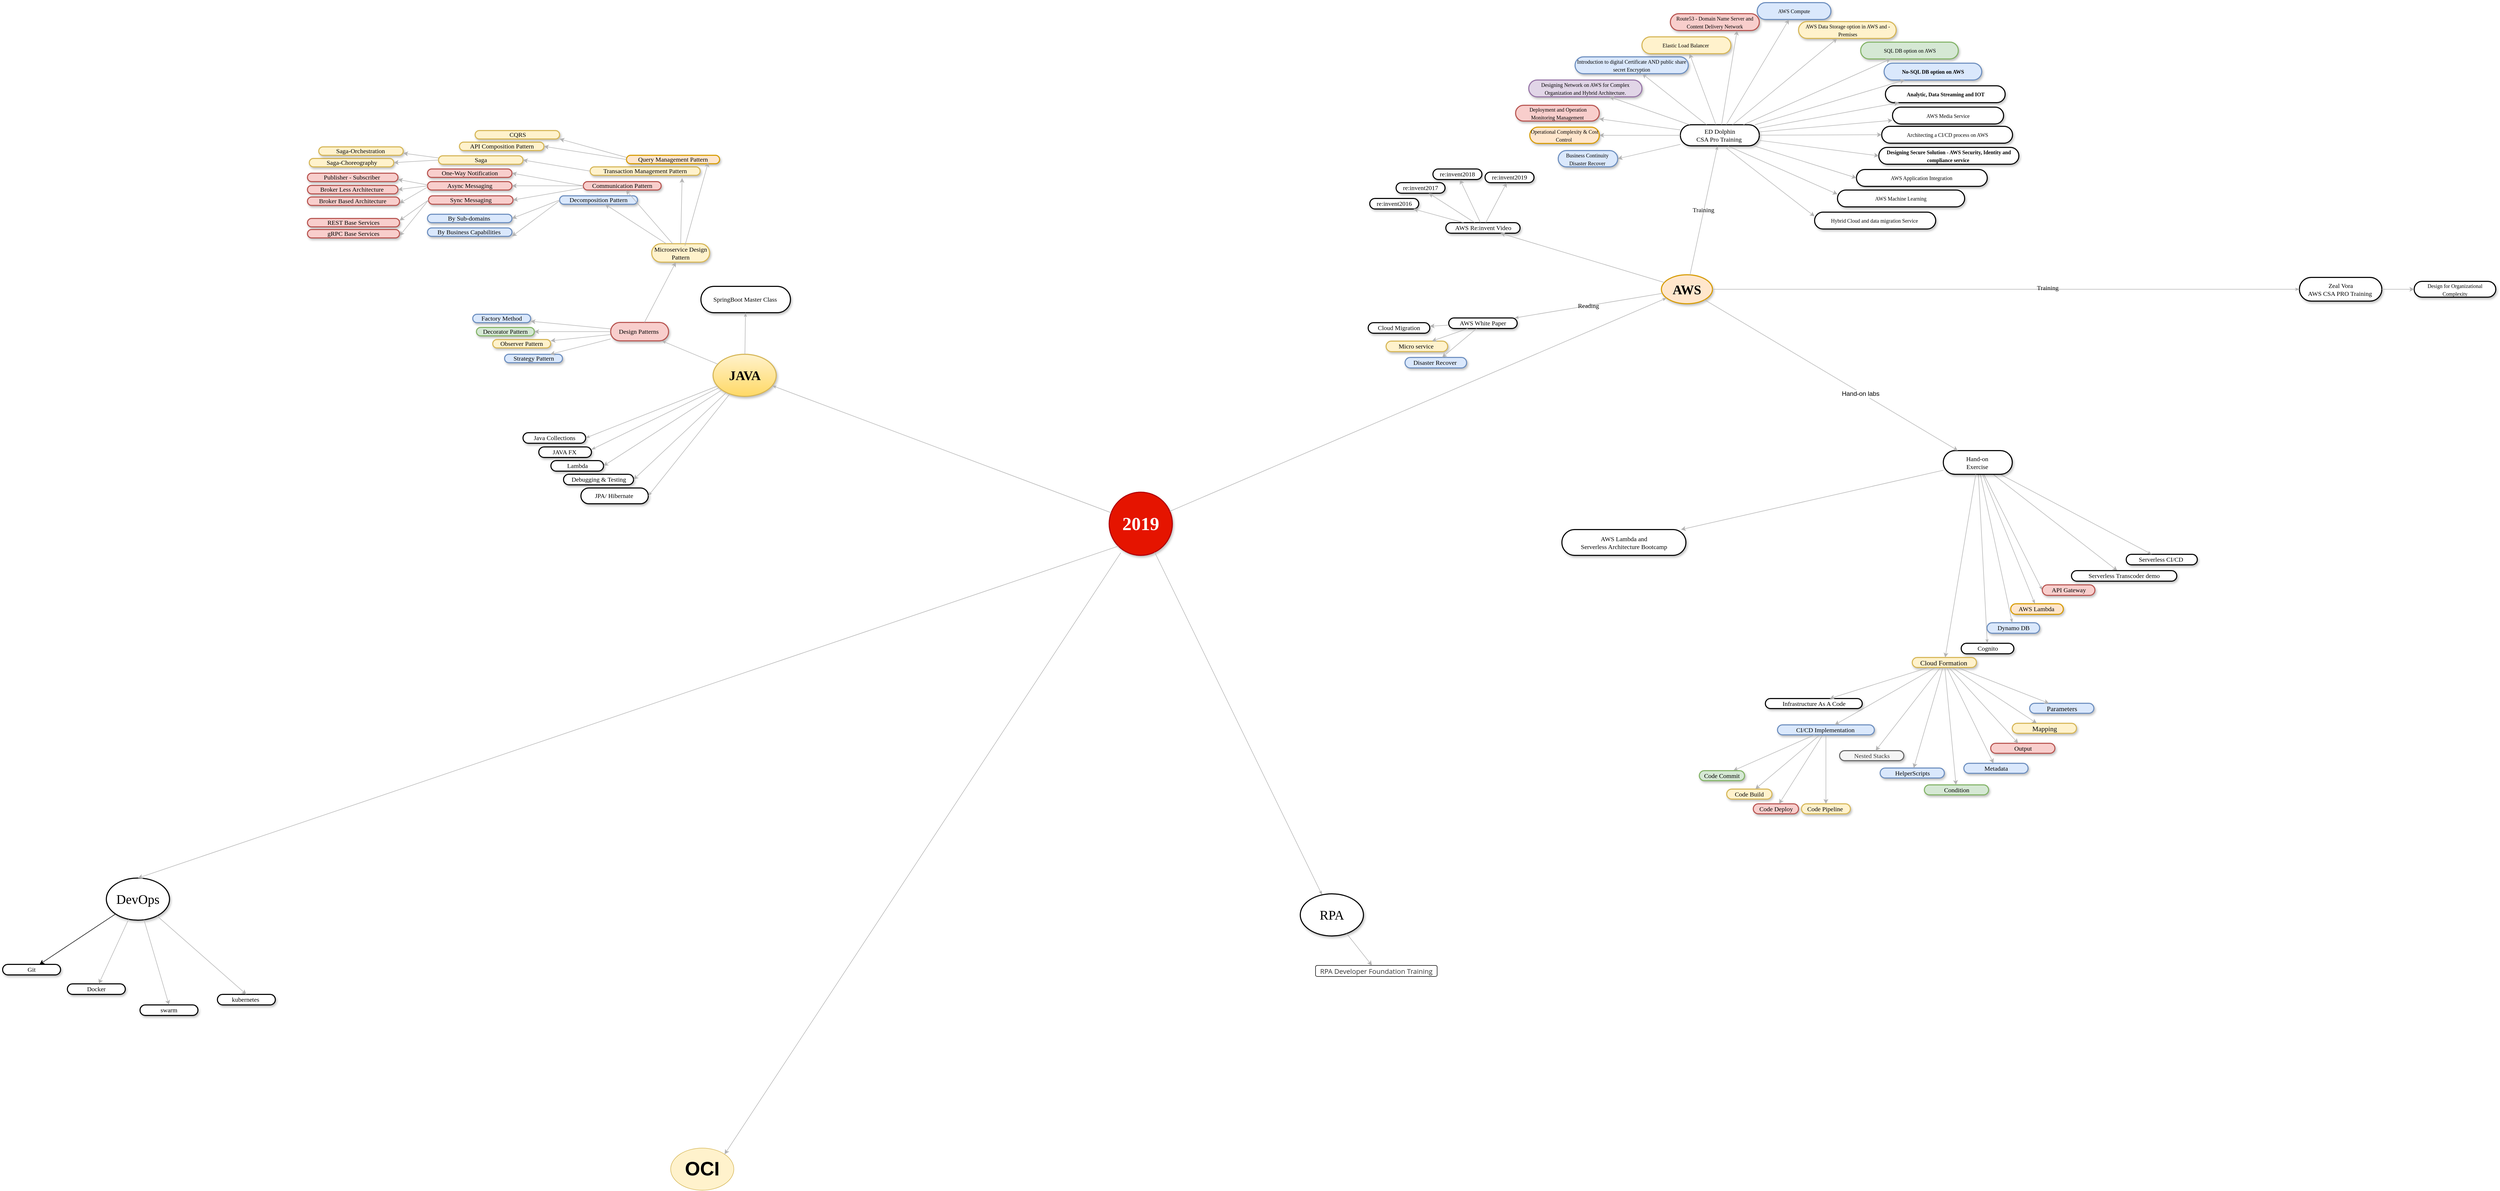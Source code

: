 <mxfile version="13.0.3" type="github" pages="4">
  <diagram name="Learning Plan" id="ad52d381-51e7-2e0d-a935-2d0ddd2fd229">
    <mxGraphModel dx="6552" dy="2468" grid="0" gridSize="10" guides="1" tooltips="1" connect="1" arrows="1" fold="1" page="0" pageScale="1" pageWidth="1100" pageHeight="850" background="#ffffff" math="0" shadow="0">
      <root>
        <mxCell id="0" />
        <mxCell id="1" parent="0" />
        <mxCell id="qTr_m5463PESpSAJxUWb-5" value="" style="endArrow=classic;html=1;strokeColor=#B3B3B3;" parent="1" source="qTr_m5463PESpSAJxUWb-11" target="qTr_m5463PESpSAJxUWb-6" edge="1">
          <mxGeometry width="50" height="50" relative="1" as="geometry">
            <mxPoint x="1604.5" y="886" as="sourcePoint" />
            <mxPoint x="1771.709" y="1022" as="targetPoint" />
          </mxGeometry>
        </mxCell>
        <mxCell id="2c924340bb9dbf6c-1" value="Java Collections" style="whiteSpace=wrap;html=1;rounded=1;shadow=1;comic=0;labelBackgroundColor=none;strokeWidth=2;fontFamily=Verdana;fontSize=12;align=center;arcSize=50;" parent="1" vertex="1">
          <mxGeometry x="-1217.5" y="786.0" width="119" height="20" as="geometry" />
        </mxCell>
        <mxCell id="2c924340bb9dbf6c-2" value="JAVA" style="ellipse;whiteSpace=wrap;html=1;rounded=1;shadow=1;comic=0;labelBackgroundColor=none;strokeWidth=2;fontFamily=Verdana;fontSize=25;align=center;gradientColor=#ffd966;fillColor=#fff2cc;strokeColor=#d6b656;fontStyle=1" parent="1" vertex="1">
          <mxGeometry x="-856.5" y="637" width="120" height="80" as="geometry" />
        </mxCell>
        <mxCell id="2c924340bb9dbf6c-3" value="AWS" style="ellipse;whiteSpace=wrap;html=1;rounded=1;shadow=1;comic=0;labelBackgroundColor=none;strokeWidth=2;fontFamily=Verdana;fontSize=25;align=center;fillColor=#ffe6cc;strokeColor=#d79b00;fontStyle=1" parent="1" vertex="1">
          <mxGeometry x="945" y="486" width="97" height="55" as="geometry" />
        </mxCell>
        <mxCell id="2c924340bb9dbf6c-4" value="&lt;font style=&quot;font-size: 35px&quot;&gt;2019&lt;/font&gt;" style="ellipse;whiteSpace=wrap;html=1;rounded=1;shadow=1;comic=0;labelBackgroundColor=none;strokeWidth=2;fontFamily=Verdana;fontSize=12;align=center;fillColor=#e51400;strokeColor=#B20000;fontColor=#ffffff;fontStyle=1" parent="1" vertex="1">
          <mxGeometry x="-104" y="899" width="120" height="120" as="geometry" />
        </mxCell>
        <mxCell id="2c924340bb9dbf6c-8" value="&lt;span&gt;JAVA FX&amp;nbsp;&lt;/span&gt;" style="whiteSpace=wrap;html=1;rounded=1;shadow=1;comic=0;labelBackgroundColor=none;strokeWidth=2;fontFamily=Verdana;fontSize=12;align=center;arcSize=50;" parent="1" vertex="1">
          <mxGeometry x="-1187.5" y="813.0" width="100" height="20" as="geometry" />
        </mxCell>
        <mxCell id="2c924340bb9dbf6c-10" value="&lt;span&gt;SpringBoot Master Class&amp;nbsp;&lt;/span&gt;" style="whiteSpace=wrap;html=1;rounded=1;shadow=1;comic=0;labelBackgroundColor=none;strokeWidth=2;fontFamily=Verdana;fontSize=12;align=center;arcSize=50;" parent="1" vertex="1">
          <mxGeometry x="-879.5" y="508" width="170" height="50" as="geometry" />
        </mxCell>
        <mxCell id="2c924340bb9dbf6c-11" value="&lt;span&gt;AWS White Paper&lt;/span&gt;" style="whiteSpace=wrap;html=1;rounded=1;shadow=1;comic=0;labelBackgroundColor=none;strokeWidth=2;fontFamily=Verdana;fontSize=12;align=center;arcSize=50;" parent="1" vertex="1">
          <mxGeometry x="541" y="568" width="130" height="20" as="geometry" />
        </mxCell>
        <mxCell id="2c924340bb9dbf6c-14" value="&lt;span&gt;ED Dolphin &lt;br&gt;CSA Pro Training&amp;nbsp;&lt;/span&gt;" style="whiteSpace=wrap;html=1;rounded=1;shadow=1;comic=0;labelBackgroundColor=none;strokeWidth=2;fontFamily=Verdana;fontSize=12;align=center;arcSize=50;" parent="1" vertex="1">
          <mxGeometry x="981" y="201" width="150" height="40" as="geometry" />
        </mxCell>
        <mxCell id="2c924340bb9dbf6c-15" value="&lt;span&gt;Zeal Vora &lt;br&gt;AWS CSA PRO Training&amp;nbsp;&lt;/span&gt;" style="whiteSpace=wrap;html=1;rounded=1;shadow=1;comic=0;labelBackgroundColor=none;strokeWidth=2;fontFamily=Verdana;fontSize=12;align=center;arcSize=50;" parent="1" vertex="1">
          <mxGeometry x="2157" y="491" width="156.5" height="45" as="geometry" />
        </mxCell>
        <mxCell id="2c924340bb9dbf6c-19" value="AWS Lambda&amp;nbsp;" style="whiteSpace=wrap;html=1;rounded=1;shadow=1;comic=0;labelBackgroundColor=none;strokeWidth=2;fontFamily=Verdana;fontSize=12;align=center;arcSize=50;fillColor=#ffe6cc;strokeColor=#d79b00;" parent="1" vertex="1">
          <mxGeometry x="1608.5" y="1111" width="100" height="20" as="geometry" />
        </mxCell>
        <mxCell id="2c924340bb9dbf6c-27" value="" style="edgeStyle=none;rounded=1;html=1;labelBackgroundColor=none;startArrow=none;startFill=0;startSize=5;endArrow=classicThin;endFill=1;endSize=5;jettySize=auto;orthogonalLoop=1;strokeColor=#B3B3B3;strokeWidth=1;fontFamily=Verdana;fontSize=12" parent="1" source="2c924340bb9dbf6c-2" target="2c924340bb9dbf6c-10" edge="1">
          <mxGeometry x="0.143" relative="1" as="geometry">
            <mxPoint as="offset" />
          </mxGeometry>
        </mxCell>
        <mxCell id="2c924340bb9dbf6c-28" value="" style="edgeStyle=none;rounded=1;html=1;labelBackgroundColor=none;startArrow=none;startFill=0;startSize=5;endArrow=classicThin;endFill=1;endSize=5;jettySize=auto;orthogonalLoop=1;strokeColor=#B3B3B3;strokeWidth=1;fontFamily=Verdana;fontSize=12;entryX=1;entryY=0.5;entryDx=0;entryDy=0;" parent="1" source="2c924340bb9dbf6c-2" target="2c924340bb9dbf6c-1" edge="1">
          <mxGeometry relative="1" as="geometry" />
        </mxCell>
        <mxCell id="2c924340bb9dbf6c-29" value="" style="edgeStyle=none;rounded=1;html=1;labelBackgroundColor=none;startArrow=none;startFill=0;startSize=5;endArrow=classicThin;endFill=1;endSize=5;jettySize=auto;orthogonalLoop=1;strokeColor=#B3B3B3;strokeWidth=1;fontFamily=Verdana;fontSize=12;entryX=1;entryY=0.25;entryDx=0;entryDy=0;" parent="1" source="2c924340bb9dbf6c-2" target="2c924340bb9dbf6c-8" edge="1">
          <mxGeometry relative="1" as="geometry" />
        </mxCell>
        <mxCell id="2c924340bb9dbf6c-31" value="" style="edgeStyle=none;rounded=1;html=1;labelBackgroundColor=none;startArrow=none;startFill=0;startSize=5;endArrow=classicThin;endFill=1;endSize=5;jettySize=auto;orthogonalLoop=1;strokeColor=#B3B3B3;strokeWidth=1;fontFamily=Verdana;fontSize=12" parent="1" source="2c924340bb9dbf6c-4" target="2c924340bb9dbf6c-2" edge="1">
          <mxGeometry relative="1" as="geometry">
            <Array as="points" />
          </mxGeometry>
        </mxCell>
        <mxCell id="2c924340bb9dbf6c-32" value="" style="edgeStyle=none;rounded=1;html=1;labelBackgroundColor=none;startArrow=none;startFill=0;startSize=5;endArrow=classicThin;endFill=1;endSize=5;jettySize=auto;orthogonalLoop=1;strokeColor=#B3B3B3;strokeWidth=1;fontFamily=Verdana;fontSize=12" parent="1" source="2c924340bb9dbf6c-4" target="2c924340bb9dbf6c-3" edge="1">
          <mxGeometry relative="1" as="geometry" />
        </mxCell>
        <mxCell id="2c924340bb9dbf6c-40" value="" style="edgeStyle=none;rounded=1;html=1;labelBackgroundColor=none;startArrow=none;startFill=0;startSize=5;endArrow=classicThin;endFill=1;endSize=5;jettySize=auto;orthogonalLoop=1;strokeColor=#B3B3B3;strokeWidth=1;fontFamily=Verdana;fontSize=12;entryX=0;entryY=0.5;entryDx=0;entryDy=0;" parent="1" source="qTr_m5463PESpSAJxUWb-11" target="NlIUjC8G3_FUQfrN99u6-1" edge="1">
          <mxGeometry x="0.274" y="19" relative="1" as="geometry">
            <mxPoint x="1598.5" y="922" as="sourcePoint" />
            <mxPoint x="-1" as="offset" />
          </mxGeometry>
        </mxCell>
        <mxCell id="2c924340bb9dbf6c-44" value="Training&amp;nbsp;" style="edgeStyle=none;rounded=1;html=1;labelBackgroundColor=none;startArrow=none;startFill=0;startSize=5;endArrow=classicThin;endFill=1;endSize=5;jettySize=auto;orthogonalLoop=1;strokeColor=#B3B3B3;strokeWidth=1;fontFamily=Verdana;fontSize=12;" parent="1" source="2c924340bb9dbf6c-3" target="2c924340bb9dbf6c-15" edge="1">
          <mxGeometry x="0.144" y="3" relative="1" as="geometry">
            <mxPoint as="offset" />
            <mxPoint x="1344" y="452" as="targetPoint" />
          </mxGeometry>
        </mxCell>
        <mxCell id="2c924340bb9dbf6c-45" value="Training&amp;nbsp;" style="edgeStyle=none;rounded=1;html=1;labelBackgroundColor=none;startArrow=none;startFill=0;startSize=5;endArrow=classicThin;endFill=1;endSize=5;jettySize=auto;orthogonalLoop=1;strokeColor=#B3B3B3;strokeWidth=1;fontFamily=Verdana;fontSize=12" parent="1" source="2c924340bb9dbf6c-3" target="2c924340bb9dbf6c-14" edge="1">
          <mxGeometry relative="1" as="geometry" />
        </mxCell>
        <mxCell id="2c924340bb9dbf6c-46" value="Reading" style="edgeStyle=none;rounded=1;html=1;labelBackgroundColor=none;startArrow=none;startFill=0;startSize=5;endArrow=classicThin;endFill=1;endSize=5;jettySize=auto;orthogonalLoop=1;strokeColor=#B3B3B3;strokeWidth=1;fontFamily=Verdana;fontSize=12" parent="1" source="2c924340bb9dbf6c-3" target="2c924340bb9dbf6c-11" edge="1">
          <mxGeometry relative="1" as="geometry" />
        </mxCell>
        <mxCell id="2c924340bb9dbf6c-55" value="&lt;span&gt;JPA/ Hibernate&amp;nbsp;&lt;/span&gt;" style="whiteSpace=wrap;html=1;rounded=1;shadow=1;comic=0;labelBackgroundColor=none;strokeWidth=2;fontFamily=Verdana;fontSize=12;align=center;arcSize=50;" parent="1" vertex="1">
          <mxGeometry x="-1107.5" y="891" width="128" height="30" as="geometry" />
        </mxCell>
        <mxCell id="2c924340bb9dbf6c-61" value="" style="edgeStyle=none;rounded=1;html=1;labelBackgroundColor=none;startArrow=none;startFill=0;startSize=5;endArrow=classicThin;endFill=1;endSize=5;jettySize=auto;orthogonalLoop=1;strokeColor=#B3B3B3;strokeWidth=1;fontFamily=Verdana;fontSize=12;entryX=1;entryY=0.5;entryDx=0;entryDy=0;" parent="1" source="2c924340bb9dbf6c-2" target="2c924340bb9dbf6c-55" edge="1">
          <mxGeometry relative="1" as="geometry" />
        </mxCell>
        <mxCell id="NlIUjC8G3_FUQfrN99u6-1" value="&lt;span&gt;API Gateway&lt;/span&gt;" style="whiteSpace=wrap;html=1;rounded=1;shadow=1;comic=0;labelBackgroundColor=none;strokeWidth=2;fontFamily=Verdana;fontSize=12;align=center;arcSize=50;fillColor=#f8cecc;strokeColor=#b85450;" parent="1" vertex="1">
          <mxGeometry x="1668.5" y="1075" width="100" height="20" as="geometry" />
        </mxCell>
        <mxCell id="NlIUjC8G3_FUQfrN99u6-2" value="&lt;span&gt;Dynamo DB&lt;/span&gt;" style="whiteSpace=wrap;html=1;rounded=1;shadow=1;comic=0;labelBackgroundColor=none;strokeWidth=2;fontFamily=Verdana;fontSize=12;align=center;arcSize=50;fillColor=#dae8fc;strokeColor=#6c8ebf;" parent="1" vertex="1">
          <mxGeometry x="1563.5" y="1147" width="100" height="20" as="geometry" />
        </mxCell>
        <mxCell id="NlIUjC8G3_FUQfrN99u6-8" value="Cognito" style="whiteSpace=wrap;html=1;rounded=1;shadow=1;comic=0;labelBackgroundColor=none;strokeWidth=2;fontFamily=Verdana;fontSize=12;align=center;arcSize=50;" parent="1" vertex="1">
          <mxGeometry x="1514.5" y="1186" width="100" height="20" as="geometry" />
        </mxCell>
        <mxCell id="NlIUjC8G3_FUQfrN99u6-14" value="" style="edgeStyle=none;rounded=1;html=1;labelBackgroundColor=none;startArrow=none;startFill=0;startSize=5;endArrow=classicThin;endFill=1;endSize=5;jettySize=auto;orthogonalLoop=1;strokeColor=#B3B3B3;strokeWidth=1;fontFamily=Verdana;fontSize=12;" parent="1" source="qTr_m5463PESpSAJxUWb-11" target="2c924340bb9dbf6c-19" edge="1">
          <mxGeometry relative="1" as="geometry">
            <mxPoint x="1574.5" y="877" as="sourcePoint" />
            <mxPoint x="1444" y="973" as="targetPoint" />
          </mxGeometry>
        </mxCell>
        <mxCell id="NlIUjC8G3_FUQfrN99u6-21" value="&lt;span&gt;Design Patterns&amp;nbsp;&lt;/span&gt;" style="whiteSpace=wrap;html=1;rounded=1;shadow=1;comic=0;labelBackgroundColor=none;strokeWidth=2;fontFamily=Verdana;fontSize=12;align=center;arcSize=50;fillColor=#f8cecc;strokeColor=#b85450;" parent="1" vertex="1">
          <mxGeometry x="-1051" y="576.5" width="110" height="35" as="geometry" />
        </mxCell>
        <mxCell id="NlIUjC8G3_FUQfrN99u6-22" value="" style="edgeStyle=none;rounded=1;html=1;labelBackgroundColor=none;startArrow=none;startFill=0;startSize=5;endArrow=classicThin;endFill=1;endSize=5;jettySize=auto;orthogonalLoop=1;strokeColor=#B3B3B3;strokeWidth=1;fontFamily=Verdana;fontSize=12;" parent="1" source="2c924340bb9dbf6c-2" target="NlIUjC8G3_FUQfrN99u6-21" edge="1">
          <mxGeometry x="0.143" relative="1" as="geometry">
            <mxPoint x="-723.707" y="653.763" as="sourcePoint" />
            <mxPoint as="offset" />
          </mxGeometry>
        </mxCell>
        <mxCell id="aUbg2GQfj_RAobpnSpw4-2" value="" style="edgeStyle=none;rounded=1;html=1;labelBackgroundColor=none;startArrow=none;startFill=0;startSize=5;endArrow=classicThin;endFill=1;endSize=5;jettySize=auto;orthogonalLoop=1;strokeColor=#B3B3B3;strokeWidth=1;fontFamily=Verdana;fontSize=12;" parent="1" source="2c924340bb9dbf6c-4" target="aUbg2GQfj_RAobpnSpw4-3" edge="1">
          <mxGeometry relative="1" as="geometry">
            <mxPoint x="642.758" y="741.423" as="sourcePoint" />
            <mxPoint x="573" y="1077" as="targetPoint" />
          </mxGeometry>
        </mxCell>
        <mxCell id="aUbg2GQfj_RAobpnSpw4-3" value="&lt;span&gt;&lt;font style=&quot;font-size: 25px&quot;&gt;RPA&lt;/font&gt;&lt;/span&gt;" style="ellipse;whiteSpace=wrap;html=1;rounded=1;shadow=1;comic=0;labelBackgroundColor=none;strokeWidth=2;fontFamily=Verdana;fontSize=12;align=center;" parent="1" vertex="1">
          <mxGeometry x="259" y="1662" width="120" height="80" as="geometry" />
        </mxCell>
        <mxCell id="aUbg2GQfj_RAobpnSpw4-8" value="" style="edgeStyle=none;rounded=1;html=1;labelBackgroundColor=none;startArrow=none;startFill=0;startSize=5;endArrow=classicThin;endFill=1;endSize=5;jettySize=auto;orthogonalLoop=1;strokeColor=#B3B3B3;strokeWidth=1;fontFamily=Verdana;fontSize=12;" parent="1" source="qTr_m5463PESpSAJxUWb-11" target="NlIUjC8G3_FUQfrN99u6-8" edge="1">
          <mxGeometry relative="1" as="geometry">
            <mxPoint x="1551.5" y="946" as="sourcePoint" />
            <mxPoint x="1848.5" y="998" as="targetPoint" />
          </mxGeometry>
        </mxCell>
        <mxCell id="aUbg2GQfj_RAobpnSpw4-9" value="" style="edgeStyle=none;rounded=1;html=1;labelBackgroundColor=none;startArrow=none;startFill=0;startSize=5;endArrow=classicThin;endFill=1;endSize=5;jettySize=auto;orthogonalLoop=1;strokeColor=#B3B3B3;strokeWidth=1;fontFamily=Verdana;fontSize=12;" parent="1" source="qTr_m5463PESpSAJxUWb-11" target="NlIUjC8G3_FUQfrN99u6-2" edge="1">
          <mxGeometry x="0.064" y="29" relative="1" as="geometry">
            <mxPoint x="1568.5" y="900" as="sourcePoint" />
            <mxPoint x="1699.788" y="1124" as="targetPoint" />
            <Array as="points" />
            <mxPoint as="offset" />
          </mxGeometry>
        </mxCell>
        <mxCell id="JUx92tICWYFmlGeN_mxr-1" value="&lt;span&gt;Serverless CI/CD&amp;nbsp;&lt;/span&gt;" style="whiteSpace=wrap;html=1;rounded=1;shadow=1;comic=0;labelBackgroundColor=none;strokeWidth=2;fontFamily=Verdana;fontSize=12;align=center;arcSize=50;" parent="1" vertex="1">
          <mxGeometry x="1828" y="1017" width="135" height="20" as="geometry" />
        </mxCell>
        <mxCell id="JUx92tICWYFmlGeN_mxr-2" value="" style="edgeStyle=none;rounded=1;html=1;labelBackgroundColor=none;startArrow=none;startFill=0;startSize=5;endArrow=classicThin;endFill=1;endSize=5;jettySize=auto;orthogonalLoop=1;strokeColor=#B3B3B3;strokeWidth=1;fontFamily=Verdana;fontSize=12;" parent="1" source="qTr_m5463PESpSAJxUWb-11" target="JUx92tICWYFmlGeN_mxr-1" edge="1">
          <mxGeometry relative="1" as="geometry">
            <mxPoint x="1621.5" y="885" as="sourcePoint" />
            <mxPoint x="1862.5" y="1042" as="targetPoint" />
          </mxGeometry>
        </mxCell>
        <mxCell id="utK8YzHkomSW0VGDoDWM-1" value="&lt;font style=&quot;font-size: 10px&quot;&gt;Design for Organizational Complexity&lt;/font&gt;" style="whiteSpace=wrap;html=1;rounded=1;shadow=1;comic=0;labelBackgroundColor=none;strokeWidth=2;fontFamily=Verdana;fontSize=12;align=center;arcSize=50;" parent="1" vertex="1">
          <mxGeometry x="2375" y="498.5" width="155" height="30" as="geometry" />
        </mxCell>
        <mxCell id="utK8YzHkomSW0VGDoDWM-2" value="" style="endArrow=classic;html=1;strokeColor=#B3B3B3;" parent="1" source="2c924340bb9dbf6c-15" target="utK8YzHkomSW0VGDoDWM-1" edge="1">
          <mxGeometry width="50" height="50" relative="1" as="geometry">
            <mxPoint x="1820.5" y="561" as="sourcePoint" />
            <mxPoint x="1680" y="398" as="targetPoint" />
          </mxGeometry>
        </mxCell>
        <mxCell id="utK8YzHkomSW0VGDoDWM-3" value="&lt;span style=&quot;font-size: 10px&quot;&gt;Business Continuity&amp;nbsp;&lt;br&gt;Disaster Recover&amp;nbsp;&lt;/span&gt;" style="whiteSpace=wrap;html=1;rounded=1;shadow=1;comic=0;labelBackgroundColor=none;strokeWidth=2;fontFamily=Verdana;fontSize=12;align=center;arcSize=50;fillColor=#dae8fc;strokeColor=#6c8ebf;" parent="1" vertex="1">
          <mxGeometry x="749" y="250" width="113" height="31" as="geometry" />
        </mxCell>
        <mxCell id="utK8YzHkomSW0VGDoDWM-5" value="" style="endArrow=classic;html=1;strokeColor=#B3B3B3;entryX=1;entryY=0.5;entryDx=0;entryDy=0;" parent="1" source="2c924340bb9dbf6c-14" target="utK8YzHkomSW0VGDoDWM-3" edge="1">
          <mxGeometry width="50" height="50" relative="1" as="geometry">
            <mxPoint x="1064" y="204" as="sourcePoint" />
            <mxPoint x="1114" y="154" as="targetPoint" />
          </mxGeometry>
        </mxCell>
        <mxCell id="UUau7E6U5k5TTlxpQxdi-1" style="edgeStyle=orthogonalEdgeStyle;rounded=0;orthogonalLoop=1;jettySize=auto;html=1;exitX=0.5;exitY=1;exitDx=0;exitDy=0;" parent="1" source="2c924340bb9dbf6c-8" target="2c924340bb9dbf6c-8" edge="1">
          <mxGeometry relative="1" as="geometry" />
        </mxCell>
        <mxCell id="UUau7E6U5k5TTlxpQxdi-2" value="&lt;span&gt;Lambda&lt;/span&gt;" style="whiteSpace=wrap;html=1;rounded=1;shadow=1;comic=0;labelBackgroundColor=none;strokeWidth=2;fontFamily=Verdana;fontSize=12;align=center;arcSize=50;" parent="1" vertex="1">
          <mxGeometry x="-1164.5" y="839.0" width="100" height="20" as="geometry" />
        </mxCell>
        <mxCell id="UUau7E6U5k5TTlxpQxdi-3" value="" style="endArrow=classic;html=1;strokeColor=#B3B3B3;entryX=1;entryY=0.5;entryDx=0;entryDy=0;" parent="1" source="2c924340bb9dbf6c-2" target="UUau7E6U5k5TTlxpQxdi-2" edge="1">
          <mxGeometry width="50" height="50" relative="1" as="geometry">
            <mxPoint x="-1244.5" y="1179" as="sourcePoint" />
            <mxPoint x="-1194.5" y="1129" as="targetPoint" />
          </mxGeometry>
        </mxCell>
        <mxCell id="UUau7E6U5k5TTlxpQxdi-5" value="&lt;span&gt;Debugging&amp;nbsp;&amp;amp; Testing&lt;/span&gt;" style="whiteSpace=wrap;html=1;rounded=1;shadow=1;comic=0;labelBackgroundColor=none;strokeWidth=2;fontFamily=Verdana;fontSize=12;align=center;arcSize=50;" parent="1" vertex="1">
          <mxGeometry x="-1140.5" y="865.0" width="133" height="20" as="geometry" />
        </mxCell>
        <mxCell id="UUau7E6U5k5TTlxpQxdi-6" value="" style="endArrow=classic;html=1;entryX=1;entryY=0.5;entryDx=0;entryDy=0;strokeColor=#B3B3B3;" parent="1" source="2c924340bb9dbf6c-2" target="UUau7E6U5k5TTlxpQxdi-5" edge="1">
          <mxGeometry width="50" height="50" relative="1" as="geometry">
            <mxPoint x="-1034.5" y="809" as="sourcePoint" />
            <mxPoint x="-984.5" y="759" as="targetPoint" />
          </mxGeometry>
        </mxCell>
        <mxCell id="UUau7E6U5k5TTlxpQxdi-8" value="Disaster Recover&amp;nbsp;" style="whiteSpace=wrap;html=1;rounded=1;shadow=1;comic=0;labelBackgroundColor=none;strokeWidth=2;fontFamily=Verdana;fontSize=12;align=center;arcSize=50;fillColor=#dae8fc;strokeColor=#6c8ebf;" parent="1" vertex="1">
          <mxGeometry x="458" y="643" width="117" height="20" as="geometry" />
        </mxCell>
        <mxCell id="UUau7E6U5k5TTlxpQxdi-11" value="&lt;span&gt;&lt;font style=&quot;font-size: 25px&quot;&gt;DevOps&lt;/font&gt;&lt;/span&gt;" style="ellipse;whiteSpace=wrap;html=1;rounded=1;shadow=1;comic=0;labelBackgroundColor=none;strokeWidth=2;fontFamily=Verdana;fontSize=12;align=center;" parent="1" vertex="1">
          <mxGeometry x="-2009" y="1632" width="120" height="80" as="geometry" />
        </mxCell>
        <mxCell id="UUau7E6U5k5TTlxpQxdi-12" value="&lt;span&gt;kubernetes&amp;nbsp;&lt;/span&gt;" style="whiteSpace=wrap;html=1;rounded=1;shadow=1;comic=0;labelBackgroundColor=none;strokeWidth=2;fontFamily=Verdana;fontSize=12;align=center;arcSize=50;" parent="1" vertex="1">
          <mxGeometry x="-1798" y="1853" width="110" height="20" as="geometry" />
        </mxCell>
        <mxCell id="UUau7E6U5k5TTlxpQxdi-13" value="&lt;span&gt;Docker&lt;/span&gt;" style="whiteSpace=wrap;html=1;rounded=1;shadow=1;comic=0;labelBackgroundColor=none;strokeWidth=2;fontFamily=Verdana;fontSize=12;align=center;arcSize=50;" parent="1" vertex="1">
          <mxGeometry x="-2083" y="1833" width="110" height="20" as="geometry" />
        </mxCell>
        <mxCell id="UUau7E6U5k5TTlxpQxdi-14" value="swarm" style="whiteSpace=wrap;html=1;rounded=1;shadow=1;comic=0;labelBackgroundColor=none;strokeWidth=2;fontFamily=Verdana;fontSize=12;align=center;arcSize=50;" parent="1" vertex="1">
          <mxGeometry x="-1945" y="1873" width="110" height="20" as="geometry" />
        </mxCell>
        <mxCell id="UUau7E6U5k5TTlxpQxdi-16" value="" style="endArrow=classic;html=1;strokeColor=#B3B3B3;" parent="1" source="UUau7E6U5k5TTlxpQxdi-11" target="UUau7E6U5k5TTlxpQxdi-13" edge="1">
          <mxGeometry width="50" height="50" relative="1" as="geometry">
            <mxPoint x="-1884" y="1998" as="sourcePoint" />
            <mxPoint x="-1834" y="1948" as="targetPoint" />
          </mxGeometry>
        </mxCell>
        <mxCell id="UUau7E6U5k5TTlxpQxdi-17" value="" style="endArrow=classic;html=1;strokeColor=#B3B3B3;entryX=0.5;entryY=0;entryDx=0;entryDy=0;" parent="1" source="UUau7E6U5k5TTlxpQxdi-11" target="UUau7E6U5k5TTlxpQxdi-14" edge="1">
          <mxGeometry width="50" height="50" relative="1" as="geometry">
            <mxPoint x="-1921" y="2007" as="sourcePoint" />
            <mxPoint x="-1871" y="1957" as="targetPoint" />
          </mxGeometry>
        </mxCell>
        <mxCell id="UUau7E6U5k5TTlxpQxdi-18" value="" style="endArrow=classic;html=1;strokeColor=#B3B3B3;entryX=0.5;entryY=0;entryDx=0;entryDy=0;" parent="1" source="UUau7E6U5k5TTlxpQxdi-11" target="UUau7E6U5k5TTlxpQxdi-12" edge="1">
          <mxGeometry width="50" height="50" relative="1" as="geometry">
            <mxPoint x="-1745" y="1983" as="sourcePoint" />
            <mxPoint x="-1695" y="1933" as="targetPoint" />
          </mxGeometry>
        </mxCell>
        <mxCell id="UUau7E6U5k5TTlxpQxdi-19" value="" style="endArrow=classic;html=1;strokeColor=#B3B3B3;entryX=0.5;entryY=0;entryDx=0;entryDy=0;exitX=0;exitY=1;exitDx=0;exitDy=0;" parent="1" source="2c924340bb9dbf6c-4" target="UUau7E6U5k5TTlxpQxdi-11" edge="1">
          <mxGeometry width="50" height="50" relative="1" as="geometry">
            <mxPoint x="-780.745" y="1155.002" as="sourcePoint" />
            <mxPoint x="-565" y="1460.63" as="targetPoint" />
          </mxGeometry>
        </mxCell>
        <mxCell id="_qGjY-r7ES5HyB8qeQ8e-1" value="&lt;span&gt;AWS Re:invent Video&lt;/span&gt;" style="whiteSpace=wrap;html=1;rounded=1;shadow=1;comic=0;labelBackgroundColor=none;strokeWidth=2;fontFamily=Verdana;fontSize=12;align=center;arcSize=50;" parent="1" vertex="1">
          <mxGeometry x="535.5" y="387" width="141" height="20" as="geometry" />
        </mxCell>
        <mxCell id="_qGjY-r7ES5HyB8qeQ8e-2" value="" style="endArrow=classic;html=1;strokeColor=#B3B3B3;" parent="1" source="2c924340bb9dbf6c-3" target="_qGjY-r7ES5HyB8qeQ8e-1" edge="1">
          <mxGeometry width="50" height="50" relative="1" as="geometry">
            <mxPoint x="593" y="1201" as="sourcePoint" />
            <mxPoint x="643" y="1151" as="targetPoint" />
          </mxGeometry>
        </mxCell>
        <mxCell id="_qGjY-r7ES5HyB8qeQ8e-3" value="&lt;span&gt;re:invent2016&lt;/span&gt;" style="whiteSpace=wrap;html=1;rounded=1;shadow=1;comic=0;labelBackgroundColor=none;strokeWidth=2;fontFamily=Verdana;fontSize=12;align=center;arcSize=50;" parent="1" vertex="1">
          <mxGeometry x="391" y="341" width="93" height="20" as="geometry" />
        </mxCell>
        <mxCell id="_qGjY-r7ES5HyB8qeQ8e-4" value="" style="endArrow=classic;html=1;strokeColor=#B3B3B3;" parent="1" source="_qGjY-r7ES5HyB8qeQ8e-1" target="_qGjY-r7ES5HyB8qeQ8e-3" edge="1">
          <mxGeometry width="50" height="50" relative="1" as="geometry">
            <mxPoint x="280" y="675" as="sourcePoint" />
            <mxPoint x="6" y="1169" as="targetPoint" />
          </mxGeometry>
        </mxCell>
        <mxCell id="T4aZKAaIywmiW5cC4Wu4-1" value="&lt;span&gt;re:invent2017&lt;/span&gt;" style="whiteSpace=wrap;html=1;rounded=1;shadow=1;comic=0;labelBackgroundColor=none;strokeWidth=2;fontFamily=Verdana;fontSize=12;align=center;arcSize=50;" parent="1" vertex="1">
          <mxGeometry x="441" y="311" width="93" height="20" as="geometry" />
        </mxCell>
        <mxCell id="T4aZKAaIywmiW5cC4Wu4-2" value="&lt;span&gt;re:invent2018&lt;/span&gt;" style="whiteSpace=wrap;html=1;rounded=1;shadow=1;comic=0;labelBackgroundColor=none;strokeWidth=2;fontFamily=Verdana;fontSize=12;align=center;arcSize=50;" parent="1" vertex="1">
          <mxGeometry x="511" y="285" width="93" height="20" as="geometry" />
        </mxCell>
        <mxCell id="T4aZKAaIywmiW5cC4Wu4-3" value="&lt;span&gt;re:invent2019&lt;/span&gt;" style="whiteSpace=wrap;html=1;rounded=1;shadow=1;comic=0;labelBackgroundColor=none;strokeWidth=2;fontFamily=Verdana;fontSize=12;align=center;arcSize=50;" parent="1" vertex="1">
          <mxGeometry x="610" y="291" width="93" height="20" as="geometry" />
        </mxCell>
        <mxCell id="T4aZKAaIywmiW5cC4Wu4-4" value="" style="endArrow=classic;html=1;strokeColor=#B3B3B3;" parent="1" source="_qGjY-r7ES5HyB8qeQ8e-1" target="T4aZKAaIywmiW5cC4Wu4-3" edge="1">
          <mxGeometry width="50" height="50" relative="1" as="geometry">
            <mxPoint x="660" y="364" as="sourcePoint" />
            <mxPoint x="710" y="314" as="targetPoint" />
          </mxGeometry>
        </mxCell>
        <mxCell id="T4aZKAaIywmiW5cC4Wu4-5" value="" style="endArrow=classic;html=1;strokeColor=#B3B3B3;" parent="1" source="_qGjY-r7ES5HyB8qeQ8e-1" target="T4aZKAaIywmiW5cC4Wu4-2" edge="1">
          <mxGeometry width="50" height="50" relative="1" as="geometry">
            <mxPoint x="665" y="393" as="sourcePoint" />
            <mxPoint x="715" y="343" as="targetPoint" />
          </mxGeometry>
        </mxCell>
        <mxCell id="T4aZKAaIywmiW5cC4Wu4-6" value="" style="endArrow=classic;html=1;strokeColor=#B3B3B3;" parent="1" source="_qGjY-r7ES5HyB8qeQ8e-1" target="T4aZKAaIywmiW5cC4Wu4-1" edge="1">
          <mxGeometry width="50" height="50" relative="1" as="geometry">
            <mxPoint x="557" y="371" as="sourcePoint" />
            <mxPoint x="550" y="315" as="targetPoint" />
          </mxGeometry>
        </mxCell>
        <mxCell id="iq47JH9IOjm5TBPFm13r-1" value="&lt;span style=&quot;color: rgb(51 , 51 , 51) ; font-family: &amp;#34;open sans&amp;#34; , sans-serif ; font-size: 13px ; white-space: normal&quot;&gt;RPA Developer Foundation Training&lt;/span&gt;" style="rounded=1;whiteSpace=wrap;html=1;" parent="1" vertex="1">
          <mxGeometry x="288" y="1798" width="231" height="21" as="geometry" />
        </mxCell>
        <mxCell id="iq47JH9IOjm5TBPFm13r-2" value="" style="endArrow=classic;html=1;strokeColor=#B3B3B3;" parent="1" source="aUbg2GQfj_RAobpnSpw4-3" target="iq47JH9IOjm5TBPFm13r-1" edge="1">
          <mxGeometry width="50" height="50" relative="1" as="geometry">
            <mxPoint x="293" y="1546" as="sourcePoint" />
            <mxPoint x="750" y="1461" as="targetPoint" />
          </mxGeometry>
        </mxCell>
        <mxCell id="iq47JH9IOjm5TBPFm13r-3" value="&lt;span&gt;Git&lt;/span&gt;" style="whiteSpace=wrap;html=1;rounded=1;shadow=1;comic=0;labelBackgroundColor=none;strokeWidth=2;fontFamily=Verdana;fontSize=12;align=center;arcSize=50;" parent="1" vertex="1">
          <mxGeometry x="-2206" y="1796" width="110" height="20" as="geometry" />
        </mxCell>
        <mxCell id="iq47JH9IOjm5TBPFm13r-4" value="" style="endArrow=classic;html=1;" parent="1" source="UUau7E6U5k5TTlxpQxdi-11" target="iq47JH9IOjm5TBPFm13r-3" edge="1">
          <mxGeometry width="50" height="50" relative="1" as="geometry">
            <mxPoint x="-2104" y="1728" as="sourcePoint" />
            <mxPoint x="-2054" y="1678" as="targetPoint" />
          </mxGeometry>
        </mxCell>
        <mxCell id="e3at0sxz_broB0n3_vnu-1" value="&lt;span&gt;Strategy&amp;nbsp;Pattern&lt;/span&gt;" style="whiteSpace=wrap;html=1;rounded=1;shadow=1;comic=0;labelBackgroundColor=none;strokeWidth=2;fontFamily=Verdana;fontSize=12;align=center;arcSize=50;fillColor=#dae8fc;strokeColor=#6c8ebf;" parent="1" vertex="1">
          <mxGeometry x="-1252.5" y="637" width="110" height="16" as="geometry" />
        </mxCell>
        <mxCell id="e3at0sxz_broB0n3_vnu-2" value="&lt;span&gt;Decorator&amp;nbsp;&lt;/span&gt;Pattern" style="whiteSpace=wrap;html=1;rounded=1;shadow=1;comic=0;labelBackgroundColor=none;strokeWidth=2;fontFamily=Verdana;fontSize=12;align=center;arcSize=50;fillColor=#d5e8d4;strokeColor=#82b366;" parent="1" vertex="1">
          <mxGeometry x="-1306" y="586" width="110" height="16" as="geometry" />
        </mxCell>
        <mxCell id="e3at0sxz_broB0n3_vnu-3" value="&lt;span&gt;Observer&amp;nbsp;&lt;/span&gt;Pattern" style="whiteSpace=wrap;html=1;rounded=1;shadow=1;comic=0;labelBackgroundColor=none;strokeWidth=2;fontFamily=Verdana;fontSize=12;align=center;arcSize=50;fillColor=#fff2cc;strokeColor=#d6b656;" parent="1" vertex="1">
          <mxGeometry x="-1275" y="609" width="110" height="16" as="geometry" />
        </mxCell>
        <mxCell id="e3at0sxz_broB0n3_vnu-5" value="" style="endArrow=classic;html=1;strokeColor=#B3B3B3;" parent="1" source="NlIUjC8G3_FUQfrN99u6-21" target="e3at0sxz_broB0n3_vnu-1" edge="1">
          <mxGeometry width="50" height="50" relative="1" as="geometry">
            <mxPoint x="-947" y="541" as="sourcePoint" />
            <mxPoint x="-1156.733" y="635" as="targetPoint" />
          </mxGeometry>
        </mxCell>
        <mxCell id="e3at0sxz_broB0n3_vnu-6" value="" style="endArrow=classic;html=1;strokeColor=#B3B3B3;" parent="1" source="NlIUjC8G3_FUQfrN99u6-21" target="e3at0sxz_broB0n3_vnu-3" edge="1">
          <mxGeometry width="50" height="50" relative="1" as="geometry">
            <mxPoint x="-1077" y="543" as="sourcePoint" />
            <mxPoint x="-1027" y="493" as="targetPoint" />
          </mxGeometry>
        </mxCell>
        <mxCell id="e3at0sxz_broB0n3_vnu-8" value="" style="endArrow=classic;html=1;exitX=0;exitY=0.5;exitDx=0;exitDy=0;strokeColor=#B3B3B3;" parent="1" source="NlIUjC8G3_FUQfrN99u6-21" target="e3at0sxz_broB0n3_vnu-2" edge="1">
          <mxGeometry width="50" height="50" relative="1" as="geometry">
            <mxPoint x="-1087" y="523" as="sourcePoint" />
            <mxPoint x="-1037" y="473" as="targetPoint" />
          </mxGeometry>
        </mxCell>
        <mxCell id="qTr_m5463PESpSAJxUWb-1" value="Factory Method" style="whiteSpace=wrap;html=1;rounded=1;shadow=1;comic=0;labelBackgroundColor=none;strokeWidth=2;fontFamily=Verdana;fontSize=12;align=center;arcSize=50;fillColor=#dae8fc;strokeColor=#6c8ebf;" parent="1" vertex="1">
          <mxGeometry x="-1313" y="561" width="110" height="16" as="geometry" />
        </mxCell>
        <mxCell id="qTr_m5463PESpSAJxUWb-3" value="" style="endArrow=classic;html=1;strokeColor=#B3B3B3;" parent="1" source="NlIUjC8G3_FUQfrN99u6-21" target="qTr_m5463PESpSAJxUWb-1" edge="1">
          <mxGeometry width="50" height="50" relative="1" as="geometry">
            <mxPoint x="-1069" y="534" as="sourcePoint" />
            <mxPoint x="-1019" y="484" as="targetPoint" />
          </mxGeometry>
        </mxCell>
        <mxCell id="qTr_m5463PESpSAJxUWb-6" value="Serverless Transcoder demo" style="whiteSpace=wrap;html=1;rounded=1;shadow=1;comic=0;labelBackgroundColor=none;strokeWidth=2;fontFamily=Verdana;fontSize=12;align=center;arcSize=50;" parent="1" vertex="1">
          <mxGeometry x="1724" y="1048" width="200" height="20" as="geometry" />
        </mxCell>
        <mxCell id="qTr_m5463PESpSAJxUWb-8" value="Cloud Migration" style="whiteSpace=wrap;html=1;rounded=1;shadow=1;comic=0;labelBackgroundColor=none;strokeWidth=2;fontFamily=Verdana;fontSize=12;align=center;arcSize=50;" parent="1" vertex="1">
          <mxGeometry x="388" y="577" width="117" height="20" as="geometry" />
        </mxCell>
        <mxCell id="qTr_m5463PESpSAJxUWb-9" value="" style="endArrow=classic;html=1;strokeColor=#B3B3B3;" parent="1" source="2c924340bb9dbf6c-11" target="qTr_m5463PESpSAJxUWb-8" edge="1">
          <mxGeometry width="50" height="50" relative="1" as="geometry">
            <mxPoint x="702" y="341" as="sourcePoint" />
            <mxPoint x="752" y="291" as="targetPoint" />
          </mxGeometry>
        </mxCell>
        <mxCell id="qTr_m5463PESpSAJxUWb-11" value="Hand-on&amp;nbsp;&lt;br&gt;Exercise&amp;nbsp;" style="whiteSpace=wrap;html=1;rounded=1;shadow=1;comic=0;labelBackgroundColor=none;strokeWidth=2;fontFamily=Verdana;fontSize=12;align=center;arcSize=50;" parent="1" vertex="1">
          <mxGeometry x="1480.5" y="820" width="131" height="45" as="geometry" />
        </mxCell>
        <mxCell id="qTr_m5463PESpSAJxUWb-13" value="" style="endArrow=classic;html=1;strokeColor=#B3B3B3;" parent="1" source="2c924340bb9dbf6c-3" target="qTr_m5463PESpSAJxUWb-11" edge="1">
          <mxGeometry width="50" height="50" relative="1" as="geometry">
            <mxPoint x="1008" y="612" as="sourcePoint" />
            <mxPoint x="1058" y="562" as="targetPoint" />
          </mxGeometry>
        </mxCell>
        <mxCell id="qTr_m5463PESpSAJxUWb-14" value="Hand-on labs" style="text;html=1;align=center;verticalAlign=middle;resizable=0;points=[];labelBackgroundColor=#ffffff;" parent="qTr_m5463PESpSAJxUWb-13" vertex="1" connectable="0">
          <mxGeometry x="0.233" y="-2" relative="1" as="geometry">
            <mxPoint as="offset" />
          </mxGeometry>
        </mxCell>
        <mxCell id="iC-SWgxrQzXhI2IX-hUf-1" value="&lt;span style=&quot;font-size: 10px&quot;&gt;Operational Complexity &amp;amp; Cost Control&amp;nbsp;&lt;/span&gt;" style="whiteSpace=wrap;html=1;rounded=1;shadow=1;comic=0;labelBackgroundColor=none;strokeWidth=2;fontFamily=Verdana;fontSize=12;align=center;arcSize=50;fillColor=#ffe6cc;strokeColor=#d79b00;" parent="1" vertex="1">
          <mxGeometry x="695" y="205.5" width="132" height="31" as="geometry" />
        </mxCell>
        <mxCell id="iC-SWgxrQzXhI2IX-hUf-2" value="" style="endArrow=classic;html=1;strokeColor=#B3B3B3;" parent="1" source="2c924340bb9dbf6c-14" target="iC-SWgxrQzXhI2IX-hUf-1" edge="1">
          <mxGeometry width="50" height="50" relative="1" as="geometry">
            <mxPoint x="1148" y="255" as="sourcePoint" />
            <mxPoint x="1232" y="230" as="targetPoint" />
          </mxGeometry>
        </mxCell>
        <mxCell id="MXLx2XEes-XKjU_qDXyb-1" value="&lt;span style=&quot;font-size: 10px&quot;&gt;&amp;nbsp;Deployment and Operation&lt;br&gt;Monitoring Management&lt;/span&gt;" style="whiteSpace=wrap;html=1;rounded=1;shadow=1;comic=0;labelBackgroundColor=none;strokeWidth=2;fontFamily=Verdana;fontSize=12;align=center;arcSize=50;fillColor=#f8cecc;strokeColor=#b85450;" parent="1" vertex="1">
          <mxGeometry x="668" y="164" width="159" height="30" as="geometry" />
        </mxCell>
        <mxCell id="MXLx2XEes-XKjU_qDXyb-2" value="" style="endArrow=classic;html=1;strokeColor=#B3B3B3;" parent="1" source="2c924340bb9dbf6c-14" target="MXLx2XEes-XKjU_qDXyb-1" edge="1">
          <mxGeometry width="50" height="50" relative="1" as="geometry">
            <mxPoint x="1158" y="296" as="sourcePoint" />
            <mxPoint x="1208" y="246" as="targetPoint" />
          </mxGeometry>
        </mxCell>
        <mxCell id="Ty7Lb8FUYfDff978fZVu-1" value="&lt;span style=&quot;font-size: 13px;&quot;&gt;&lt;font style=&quot;font-size: 13px;&quot;&gt;Cloud Formation&amp;nbsp;&lt;/font&gt;&lt;/span&gt;" style="whiteSpace=wrap;html=1;rounded=1;shadow=1;comic=0;labelBackgroundColor=none;strokeWidth=2;fontFamily=Verdana;fontSize=13;align=center;arcSize=50;fillColor=#fff2cc;strokeColor=#d6b656;" parent="1" vertex="1">
          <mxGeometry x="1421.5" y="1213" width="122" height="19" as="geometry" />
        </mxCell>
        <mxCell id="Ty7Lb8FUYfDff978fZVu-3" value="" style="endArrow=classic;html=1;strokeColor=#B3B3B3;" parent="1" source="qTr_m5463PESpSAJxUWb-11" target="Ty7Lb8FUYfDff978fZVu-1" edge="1">
          <mxGeometry width="50" height="50" relative="1" as="geometry">
            <mxPoint x="1775.5" y="868" as="sourcePoint" />
            <mxPoint x="1825.5" y="818" as="targetPoint" />
          </mxGeometry>
        </mxCell>
        <mxCell id="Ty7Lb8FUYfDff978fZVu-4" value="&lt;span style=&quot;font-size: 13px;&quot;&gt;&lt;font style=&quot;font-size: 13px;&quot;&gt;Parameters&lt;/font&gt;&lt;/span&gt;" style="whiteSpace=wrap;html=1;rounded=1;shadow=1;comic=0;labelBackgroundColor=none;strokeWidth=2;fontFamily=Verdana;fontSize=13;align=center;arcSize=50;fillColor=#dae8fc;strokeColor=#6c8ebf;" parent="1" vertex="1">
          <mxGeometry x="1644.5" y="1300" width="122" height="19" as="geometry" />
        </mxCell>
        <mxCell id="Ty7Lb8FUYfDff978fZVu-5" value="&lt;span style=&quot;font-size: 13px;&quot;&gt;&lt;font style=&quot;font-size: 13px;&quot;&gt;Mapping&lt;/font&gt;&lt;/span&gt;" style="whiteSpace=wrap;html=1;rounded=1;shadow=1;comic=0;labelBackgroundColor=none;strokeWidth=2;fontFamily=Verdana;fontSize=13;align=center;arcSize=50;fillColor=#fff2cc;strokeColor=#d6b656;" parent="1" vertex="1">
          <mxGeometry x="1611.5" y="1338" width="122" height="19" as="geometry" />
        </mxCell>
        <mxCell id="Ty7Lb8FUYfDff978fZVu-6" value="Output" style="whiteSpace=wrap;html=1;rounded=1;shadow=1;comic=0;labelBackgroundColor=none;strokeWidth=2;fontFamily=Verdana;fontSize=12;align=center;arcSize=50;fillColor=#f8cecc;strokeColor=#b85450;" parent="1" vertex="1">
          <mxGeometry x="1570.5" y="1376" width="122" height="19" as="geometry" />
        </mxCell>
        <mxCell id="Ty7Lb8FUYfDff978fZVu-7" value="Metadata" style="whiteSpace=wrap;html=1;rounded=1;shadow=1;comic=0;labelBackgroundColor=none;strokeWidth=2;fontFamily=Verdana;fontSize=12;align=center;arcSize=50;fillColor=#dae8fc;strokeColor=#6c8ebf;" parent="1" vertex="1">
          <mxGeometry x="1519.5" y="1414" width="122" height="19" as="geometry" />
        </mxCell>
        <mxCell id="Ty7Lb8FUYfDff978fZVu-8" value="" style="endArrow=classic;html=1;strokeColor=#B3B3B3;" parent="1" source="Ty7Lb8FUYfDff978fZVu-1" target="Ty7Lb8FUYfDff978fZVu-4" edge="1">
          <mxGeometry width="50" height="50" relative="1" as="geometry">
            <mxPoint x="1430.5" y="1322" as="sourcePoint" />
            <mxPoint x="1480.5" y="1272" as="targetPoint" />
          </mxGeometry>
        </mxCell>
        <mxCell id="Ty7Lb8FUYfDff978fZVu-9" value="" style="endArrow=classic;html=1;strokeColor=#B3B3B3;" parent="1" source="Ty7Lb8FUYfDff978fZVu-1" target="Ty7Lb8FUYfDff978fZVu-6" edge="1">
          <mxGeometry width="50" height="50" relative="1" as="geometry">
            <mxPoint x="1513.5" y="1322" as="sourcePoint" />
            <mxPoint x="1563.5" y="1272" as="targetPoint" />
          </mxGeometry>
        </mxCell>
        <mxCell id="Ty7Lb8FUYfDff978fZVu-11" value="" style="endArrow=classic;html=1;strokeColor=#B3B3B3;" parent="1" source="Ty7Lb8FUYfDff978fZVu-1" target="Ty7Lb8FUYfDff978fZVu-5" edge="1">
          <mxGeometry width="50" height="50" relative="1" as="geometry">
            <mxPoint x="1439.5" y="1341" as="sourcePoint" />
            <mxPoint x="1489.5" y="1291" as="targetPoint" />
          </mxGeometry>
        </mxCell>
        <mxCell id="Ty7Lb8FUYfDff978fZVu-12" value="" style="endArrow=classic;html=1;strokeColor=#B3B3B3;" parent="1" source="Ty7Lb8FUYfDff978fZVu-1" target="Ty7Lb8FUYfDff978fZVu-7" edge="1">
          <mxGeometry width="50" height="50" relative="1" as="geometry">
            <mxPoint x="1445.5" y="1324" as="sourcePoint" />
            <mxPoint x="1495.5" y="1274" as="targetPoint" />
          </mxGeometry>
        </mxCell>
        <mxCell id="bSGpR-6YbypbpNwfROGL-1" value="Micro service&amp;nbsp;" style="whiteSpace=wrap;html=1;rounded=1;shadow=1;comic=0;labelBackgroundColor=none;strokeWidth=2;fontFamily=Verdana;fontSize=12;align=center;arcSize=50;fillColor=#fff2cc;strokeColor=#d6b656;" parent="1" vertex="1">
          <mxGeometry x="422" y="612" width="117" height="20" as="geometry" />
        </mxCell>
        <mxCell id="bSGpR-6YbypbpNwfROGL-2" value="" style="endArrow=classic;html=1;strokeColor=#B3B3B3;" parent="1" source="2c924340bb9dbf6c-11" target="bSGpR-6YbypbpNwfROGL-1" edge="1">
          <mxGeometry width="50" height="50" relative="1" as="geometry">
            <mxPoint x="690" y="278" as="sourcePoint" />
            <mxPoint x="740" y="228" as="targetPoint" />
          </mxGeometry>
        </mxCell>
        <mxCell id="-2ejup6c4BlNsNsRATaW-1" value="HelperScripts" style="whiteSpace=wrap;html=1;rounded=1;shadow=1;comic=0;labelBackgroundColor=none;strokeWidth=2;fontFamily=Verdana;fontSize=12;align=center;arcSize=50;fillColor=#dae8fc;strokeColor=#6c8ebf;" parent="1" vertex="1">
          <mxGeometry x="1360.5" y="1423" width="122" height="19" as="geometry" />
        </mxCell>
        <mxCell id="-2ejup6c4BlNsNsRATaW-3" value="" style="endArrow=classic;html=1;strokeColor=#B3B3B3;" parent="1" source="Ty7Lb8FUYfDff978fZVu-1" target="-2ejup6c4BlNsNsRATaW-1" edge="1">
          <mxGeometry width="50" height="50" relative="1" as="geometry">
            <mxPoint x="1408.5" y="1325" as="sourcePoint" />
            <mxPoint x="1451.5" y="1411" as="targetPoint" />
          </mxGeometry>
        </mxCell>
        <mxCell id="-2ejup6c4BlNsNsRATaW-5" value="Condition" style="whiteSpace=wrap;html=1;rounded=1;shadow=1;comic=0;labelBackgroundColor=none;strokeWidth=2;fontFamily=Verdana;fontSize=12;align=center;arcSize=50;fillColor=#d5e8d4;strokeColor=#82b366;" parent="1" vertex="1">
          <mxGeometry x="1444.5" y="1455" width="122" height="19" as="geometry" />
        </mxCell>
        <mxCell id="-2ejup6c4BlNsNsRATaW-6" value="CI/CD Implementation&amp;nbsp;" style="whiteSpace=wrap;html=1;rounded=1;shadow=1;comic=0;labelBackgroundColor=none;strokeWidth=2;fontFamily=Verdana;fontSize=12;align=center;arcSize=50;fillColor=#dae8fc;strokeColor=#6c8ebf;" parent="1" vertex="1">
          <mxGeometry x="1165.5" y="1341" width="184" height="19" as="geometry" />
        </mxCell>
        <mxCell id="-2ejup6c4BlNsNsRATaW-7" value="" style="endArrow=classic;html=1;strokeColor=#B3B3B3;" parent="1" source="Ty7Lb8FUYfDff978fZVu-1" target="-2ejup6c4BlNsNsRATaW-6" edge="1">
          <mxGeometry width="50" height="50" relative="1" as="geometry">
            <mxPoint x="1455.5" y="1253" as="sourcePoint" />
            <mxPoint x="1377.5" y="1253" as="targetPoint" />
          </mxGeometry>
        </mxCell>
        <mxCell id="-2ejup6c4BlNsNsRATaW-8" value="" style="endArrow=classic;html=1;strokeColor=#B3B3B3;" parent="1" source="Ty7Lb8FUYfDff978fZVu-1" target="-2ejup6c4BlNsNsRATaW-5" edge="1">
          <mxGeometry width="50" height="50" relative="1" as="geometry">
            <mxPoint x="1481.5" y="1400" as="sourcePoint" />
            <mxPoint x="1531.5" y="1350" as="targetPoint" />
          </mxGeometry>
        </mxCell>
        <mxCell id="-2ejup6c4BlNsNsRATaW-9" value="Nested Stacks" style="whiteSpace=wrap;html=1;rounded=1;shadow=1;comic=0;labelBackgroundColor=none;strokeWidth=2;fontFamily=Verdana;fontSize=12;align=center;arcSize=50;fillColor=#f5f5f5;strokeColor=#666666;fontColor=#333333;" parent="1" vertex="1">
          <mxGeometry x="1283.5" y="1390" width="122" height="19" as="geometry" />
        </mxCell>
        <mxCell id="-2ejup6c4BlNsNsRATaW-11" value="" style="endArrow=classic;html=1;strokeColor=#B3B3B3;" parent="1" source="Ty7Lb8FUYfDff978fZVu-1" target="-2ejup6c4BlNsNsRATaW-9" edge="1">
          <mxGeometry width="50" height="50" relative="1" as="geometry">
            <mxPoint x="1395.5" y="1341" as="sourcePoint" />
            <mxPoint x="1445.5" y="1291" as="targetPoint" />
          </mxGeometry>
        </mxCell>
        <mxCell id="-2ejup6c4BlNsNsRATaW-12" value="Infrastructure As A Code" style="whiteSpace=wrap;html=1;rounded=1;shadow=1;comic=0;labelBackgroundColor=none;strokeWidth=2;fontFamily=Verdana;fontSize=12;align=center;arcSize=50;" parent="1" vertex="1">
          <mxGeometry x="1142.5" y="1291" width="184" height="19" as="geometry" />
        </mxCell>
        <mxCell id="-2ejup6c4BlNsNsRATaW-13" value="" style="endArrow=classic;html=1;strokeColor=#B3B3B3;" parent="1" source="Ty7Lb8FUYfDff978fZVu-1" target="-2ejup6c4BlNsNsRATaW-12" edge="1">
          <mxGeometry width="50" height="50" relative="1" as="geometry">
            <mxPoint x="1475.801" y="1242" as="sourcePoint" />
            <mxPoint x="1284.199" y="1351" as="targetPoint" />
          </mxGeometry>
        </mxCell>
        <mxCell id="OysEaBdvR0yh3Fzub9RD-2" value="Code Build" style="whiteSpace=wrap;html=1;rounded=1;shadow=1;comic=0;labelBackgroundColor=none;strokeWidth=2;fontFamily=Verdana;fontSize=12;align=center;arcSize=50;fillColor=#fff2cc;strokeColor=#d6b656;" parent="1" vertex="1">
          <mxGeometry x="1069" y="1463" width="86" height="19" as="geometry" />
        </mxCell>
        <mxCell id="OysEaBdvR0yh3Fzub9RD-3" value="Code Deploy" style="whiteSpace=wrap;html=1;rounded=1;shadow=1;comic=0;labelBackgroundColor=none;strokeWidth=2;fontFamily=Verdana;fontSize=12;align=center;arcSize=50;fillColor=#f8cecc;strokeColor=#b85450;" parent="1" vertex="1">
          <mxGeometry x="1119.5" y="1491" width="86" height="19" as="geometry" />
        </mxCell>
        <mxCell id="OysEaBdvR0yh3Fzub9RD-4" value="" style="endArrow=classic;html=1;strokeColor=#B3B3B3;" parent="1" source="-2ejup6c4BlNsNsRATaW-6" target="dUgzXOtggPGZR87i4_c3-6" edge="1">
          <mxGeometry width="50" height="50" relative="1" as="geometry">
            <mxPoint x="1164.5" y="1503" as="sourcePoint" />
            <mxPoint x="1106.279" y="1427" as="targetPoint" />
          </mxGeometry>
        </mxCell>
        <mxCell id="OysEaBdvR0yh3Fzub9RD-5" value="" style="endArrow=classic;html=1;strokeColor=#B3B3B3;" parent="1" source="-2ejup6c4BlNsNsRATaW-6" target="OysEaBdvR0yh3Fzub9RD-2" edge="1">
          <mxGeometry width="50" height="50" relative="1" as="geometry">
            <mxPoint x="1330.5" y="1583" as="sourcePoint" />
            <mxPoint x="1380.5" y="1533" as="targetPoint" />
          </mxGeometry>
        </mxCell>
        <mxCell id="OysEaBdvR0yh3Fzub9RD-6" value="" style="endArrow=classic;html=1;strokeColor=#B3B3B3;" parent="1" source="-2ejup6c4BlNsNsRATaW-6" target="OysEaBdvR0yh3Fzub9RD-3" edge="1">
          <mxGeometry width="50" height="50" relative="1" as="geometry">
            <mxPoint x="1238.5" y="1569" as="sourcePoint" />
            <mxPoint x="1288.5" y="1519" as="targetPoint" />
          </mxGeometry>
        </mxCell>
        <mxCell id="OysEaBdvR0yh3Fzub9RD-7" value="Code Pipeline&amp;nbsp;" style="whiteSpace=wrap;html=1;rounded=1;shadow=1;comic=0;labelBackgroundColor=none;strokeWidth=2;fontFamily=Verdana;fontSize=12;align=center;arcSize=50;fillColor=#fff2cc;strokeColor=#d6b656;" parent="1" vertex="1">
          <mxGeometry x="1211" y="1491" width="93" height="19" as="geometry" />
        </mxCell>
        <mxCell id="OysEaBdvR0yh3Fzub9RD-9" value="" style="endArrow=classic;html=1;strokeColor=#B3B3B3;entryX=0.5;entryY=0;entryDx=0;entryDy=0;" parent="1" source="-2ejup6c4BlNsNsRATaW-6" target="OysEaBdvR0yh3Fzub9RD-7" edge="1">
          <mxGeometry width="50" height="50" relative="1" as="geometry">
            <mxPoint x="1333.5" y="1600" as="sourcePoint" />
            <mxPoint x="1383.5" y="1550" as="targetPoint" />
          </mxGeometry>
        </mxCell>
        <mxCell id="dUgzXOtggPGZR87i4_c3-6" value="Code Commit" style="whiteSpace=wrap;html=1;rounded=1;shadow=1;comic=0;labelBackgroundColor=none;strokeWidth=2;fontFamily=Verdana;fontSize=12;align=center;arcSize=50;fillColor=#d5e8d4;strokeColor=#82b366;" parent="1" vertex="1">
          <mxGeometry x="1017" y="1428.02" width="86" height="19" as="geometry" />
        </mxCell>
        <mxCell id="vkdbx1qyMuLEtI5rxoIV-4" value="&lt;span&gt;Microservice Design Pattern&lt;/span&gt;" style="whiteSpace=wrap;html=1;rounded=1;shadow=1;comic=0;labelBackgroundColor=none;strokeWidth=2;fontFamily=Verdana;fontSize=12;align=center;arcSize=50;fillColor=#fff2cc;strokeColor=#d6b656;" parent="1" vertex="1">
          <mxGeometry x="-973" y="427" width="110" height="35" as="geometry" />
        </mxCell>
        <mxCell id="vkdbx1qyMuLEtI5rxoIV-5" value="" style="endArrow=classic;html=1;strokeColor=#B3B3B3;" parent="1" source="NlIUjC8G3_FUQfrN99u6-21" target="vkdbx1qyMuLEtI5rxoIV-4" edge="1">
          <mxGeometry width="50" height="50" relative="1" as="geometry">
            <mxPoint x="-854" y="452" as="sourcePoint" />
            <mxPoint x="-804" y="402" as="targetPoint" />
          </mxGeometry>
        </mxCell>
        <mxCell id="BZJ_ktvmMB8MqSgkYZ8J-2" value="&lt;span style=&quot;font-size: 10px&quot;&gt;Designing Network on AWS for&amp;nbsp;Complex Organization and Hybrid Architecture.&lt;/span&gt;" style="whiteSpace=wrap;html=1;rounded=1;shadow=1;comic=0;labelBackgroundColor=none;strokeWidth=2;fontFamily=Verdana;fontSize=12;align=center;arcSize=50;fillColor=#e1d5e7;strokeColor=#9673a6;" parent="1" vertex="1">
          <mxGeometry x="693" y="116" width="215" height="32" as="geometry" />
        </mxCell>
        <mxCell id="BZJ_ktvmMB8MqSgkYZ8J-3" value="" style="endArrow=classic;html=1;strokeColor=#B3B3B3;" parent="1" source="2c924340bb9dbf6c-14" target="BZJ_ktvmMB8MqSgkYZ8J-2" edge="1">
          <mxGeometry width="50" height="50" relative="1" as="geometry">
            <mxPoint x="1401" y="378" as="sourcePoint" />
            <mxPoint x="1451" y="328" as="targetPoint" />
          </mxGeometry>
        </mxCell>
        <mxCell id="-tpR1fj_o0dMw6vvWind-1" value="" style="endArrow=classic;html=1;strokeColor=#B3B3B3;" parent="1" source="2c924340bb9dbf6c-11" target="UUau7E6U5k5TTlxpQxdi-8" edge="1">
          <mxGeometry width="50" height="50" relative="1" as="geometry">
            <mxPoint x="618.057" y="578" as="sourcePoint" />
            <mxPoint x="646.443" y="440" as="targetPoint" />
          </mxGeometry>
        </mxCell>
        <mxCell id="TkrbAZK2g5-1c0fiGmhQ-1" value="&lt;span style=&quot;font-size: 10px&quot;&gt;Introduction&amp;nbsp;to digital Certificate AND public share secret Encryption&lt;/span&gt;" style="whiteSpace=wrap;html=1;rounded=1;shadow=1;comic=0;labelBackgroundColor=none;strokeWidth=2;fontFamily=Verdana;fontSize=12;align=center;arcSize=50;fillColor=#dae8fc;strokeColor=#6c8ebf;" parent="1" vertex="1">
          <mxGeometry x="781" y="72" width="215" height="32" as="geometry" />
        </mxCell>
        <mxCell id="TkrbAZK2g5-1c0fiGmhQ-2" value="" style="endArrow=classic;html=1;strokeColor=#B3B3B3;" parent="1" source="2c924340bb9dbf6c-14" target="TkrbAZK2g5-1c0fiGmhQ-1" edge="1">
          <mxGeometry width="50" height="50" relative="1" as="geometry">
            <mxPoint x="1241" y="106" as="sourcePoint" />
            <mxPoint x="1291" y="56" as="targetPoint" />
          </mxGeometry>
        </mxCell>
        <mxCell id="_LHKmuvoDw8N2ljtgrfE-1" value="&lt;span style=&quot;font-size: 10px&quot;&gt;Elastic Load Balancer&amp;nbsp;&lt;/span&gt;" style="whiteSpace=wrap;html=1;rounded=1;shadow=1;comic=0;labelBackgroundColor=none;strokeWidth=2;fontFamily=Verdana;fontSize=12;align=center;arcSize=50;fillColor=#fff2cc;strokeColor=#d6b656;" parent="1" vertex="1">
          <mxGeometry x="908" y="34" width="169" height="32" as="geometry" />
        </mxCell>
        <mxCell id="_LHKmuvoDw8N2ljtgrfE-2" value="" style="endArrow=classic;html=1;strokeColor=#B3B3B3;" parent="1" source="2c924340bb9dbf6c-14" target="_LHKmuvoDw8N2ljtgrfE-1" edge="1">
          <mxGeometry width="50" height="50" relative="1" as="geometry">
            <mxPoint x="1056" y="181" as="sourcePoint" />
            <mxPoint x="1260" y="68" as="targetPoint" />
          </mxGeometry>
        </mxCell>
        <mxCell id="_LHKmuvoDw8N2ljtgrfE-3" value="&lt;span style=&quot;font-size: 10px&quot;&gt;Route53 - Domain Name Server and Content Delivery Network&lt;/span&gt;" style="whiteSpace=wrap;html=1;rounded=1;shadow=1;comic=0;labelBackgroundColor=none;strokeWidth=2;fontFamily=Verdana;fontSize=12;align=center;arcSize=50;fillColor=#f8cecc;strokeColor=#b85450;" parent="1" vertex="1">
          <mxGeometry x="962" y="-10" width="169" height="32" as="geometry" />
        </mxCell>
        <mxCell id="_LHKmuvoDw8N2ljtgrfE-5" value="" style="endArrow=classic;html=1;strokeColor=#B3B3B3;entryX=0.75;entryY=1;entryDx=0;entryDy=0;" parent="1" source="2c924340bb9dbf6c-14" target="_LHKmuvoDw8N2ljtgrfE-3" edge="1">
          <mxGeometry width="50" height="50" relative="1" as="geometry">
            <mxPoint x="1218" y="156" as="sourcePoint" />
            <mxPoint x="1268" y="106" as="targetPoint" />
          </mxGeometry>
        </mxCell>
        <mxCell id="_LHKmuvoDw8N2ljtgrfE-7" value="&lt;span style=&quot;font-size: 10px&quot;&gt;AWS Compute&lt;/span&gt;" style="whiteSpace=wrap;html=1;rounded=1;shadow=1;comic=0;labelBackgroundColor=none;strokeWidth=2;fontFamily=Verdana;fontSize=12;align=center;arcSize=50;fillColor=#dae8fc;strokeColor=#6c8ebf;" parent="1" vertex="1">
          <mxGeometry x="1127" y="-31" width="140" height="32" as="geometry" />
        </mxCell>
        <mxCell id="_LHKmuvoDw8N2ljtgrfE-8" value="" style="endArrow=classic;html=1;strokeColor=#B3B3B3;" parent="1" source="2c924340bb9dbf6c-14" target="_LHKmuvoDw8N2ljtgrfE-7" edge="1">
          <mxGeometry width="50" height="50" relative="1" as="geometry">
            <mxPoint x="1240" y="105" as="sourcePoint" />
            <mxPoint x="1290" y="55" as="targetPoint" />
          </mxGeometry>
        </mxCell>
        <mxCell id="tjfEA7Rc_p5YXotIZAjH-1" value="&lt;span style=&quot;font-size: 10px&quot;&gt;AWS Data Storage option in AWS and -Premises&lt;/span&gt;" style="whiteSpace=wrap;html=1;rounded=1;shadow=1;comic=0;labelBackgroundColor=none;strokeWidth=2;fontFamily=Verdana;fontSize=12;align=center;arcSize=50;fillColor=#fff2cc;strokeColor=#d6b656;" parent="1" vertex="1">
          <mxGeometry x="1205.5" y="5" width="185.5" height="32" as="geometry" />
        </mxCell>
        <mxCell id="tjfEA7Rc_p5YXotIZAjH-4" value="" style="endArrow=classic;html=1;strokeColor=#B3B3B3;" parent="1" source="2c924340bb9dbf6c-14" target="tjfEA7Rc_p5YXotIZAjH-1" edge="1">
          <mxGeometry width="50" height="50" relative="1" as="geometry">
            <mxPoint x="1281" y="260" as="sourcePoint" />
            <mxPoint x="1331" y="210" as="targetPoint" />
          </mxGeometry>
        </mxCell>
        <mxCell id="tjfEA7Rc_p5YXotIZAjH-6" value="&lt;span style=&quot;font-size: 10px&quot;&gt;SQL DB option on AWS&lt;/span&gt;" style="whiteSpace=wrap;html=1;rounded=1;shadow=1;comic=0;labelBackgroundColor=none;strokeWidth=2;fontFamily=Verdana;fontSize=12;align=center;arcSize=50;fillColor=#d5e8d4;strokeColor=#82b366;" parent="1" vertex="1">
          <mxGeometry x="1323.5" y="44" width="185.5" height="32" as="geometry" />
        </mxCell>
        <mxCell id="tjfEA7Rc_p5YXotIZAjH-7" value="&lt;span style=&quot;font-size: 10px&quot;&gt;No-SQL DB option on AWS&lt;/span&gt;" style="whiteSpace=wrap;html=1;rounded=1;shadow=1;comic=0;labelBackgroundColor=none;strokeWidth=2;fontFamily=Verdana;fontSize=12;align=center;arcSize=50;fontStyle=1;fillColor=#dae8fc;strokeColor=#6c8ebf;" parent="1" vertex="1">
          <mxGeometry x="1368" y="84" width="185.5" height="32" as="geometry" />
        </mxCell>
        <mxCell id="tjfEA7Rc_p5YXotIZAjH-8" value="" style="endArrow=classic;html=1;strokeColor=#B3B3B3;" parent="1" source="2c924340bb9dbf6c-14" target="tjfEA7Rc_p5YXotIZAjH-6" edge="1">
          <mxGeometry width="50" height="50" relative="1" as="geometry">
            <mxPoint x="1343" y="254" as="sourcePoint" />
            <mxPoint x="1393" y="204" as="targetPoint" />
          </mxGeometry>
        </mxCell>
        <mxCell id="tjfEA7Rc_p5YXotIZAjH-9" value="" style="endArrow=classic;html=1;strokeColor=#B3B3B3;" parent="1" source="2c924340bb9dbf6c-14" target="tjfEA7Rc_p5YXotIZAjH-7" edge="1">
          <mxGeometry width="50" height="50" relative="1" as="geometry">
            <mxPoint x="1211" y="279" as="sourcePoint" />
            <mxPoint x="1261" y="229" as="targetPoint" />
          </mxGeometry>
        </mxCell>
        <mxCell id="tjfEA7Rc_p5YXotIZAjH-10" value="&lt;span style=&quot;font-size: 10px&quot;&gt;Analytic, Data Streaming and IOT&lt;/span&gt;" style="whiteSpace=wrap;html=1;rounded=1;shadow=1;comic=0;labelBackgroundColor=none;strokeWidth=2;fontFamily=Verdana;fontSize=12;align=center;arcSize=50;fontStyle=1" parent="1" vertex="1">
          <mxGeometry x="1370.5" y="127" width="227.5" height="32" as="geometry" />
        </mxCell>
        <mxCell id="tjfEA7Rc_p5YXotIZAjH-11" value="&lt;span style=&quot;font-size: 10px&quot;&gt;AWS Media Service&lt;/span&gt;" style="whiteSpace=wrap;html=1;rounded=1;shadow=1;comic=0;labelBackgroundColor=none;strokeWidth=2;fontFamily=Verdana;fontSize=12;align=center;arcSize=50;" parent="1" vertex="1">
          <mxGeometry x="1384" y="167.5" width="211" height="32" as="geometry" />
        </mxCell>
        <mxCell id="tjfEA7Rc_p5YXotIZAjH-12" value="" style="endArrow=classic;html=1;strokeColor=#B3B3B3;" parent="1" source="2c924340bb9dbf6c-14" target="tjfEA7Rc_p5YXotIZAjH-10" edge="1">
          <mxGeometry width="50" height="50" relative="1" as="geometry">
            <mxPoint x="1190" y="307" as="sourcePoint" />
            <mxPoint x="1240" y="257" as="targetPoint" />
          </mxGeometry>
        </mxCell>
        <mxCell id="tjfEA7Rc_p5YXotIZAjH-13" value="" style="endArrow=classic;html=1;strokeColor=#B3B3B3;" parent="1" source="2c924340bb9dbf6c-14" target="tjfEA7Rc_p5YXotIZAjH-11" edge="1">
          <mxGeometry width="50" height="50" relative="1" as="geometry">
            <mxPoint x="1202" y="324" as="sourcePoint" />
            <mxPoint x="1252" y="274" as="targetPoint" />
          </mxGeometry>
        </mxCell>
        <mxCell id="tjfEA7Rc_p5YXotIZAjH-14" value="&lt;span style=&quot;font-size: 10px&quot;&gt;Architecting a CI/CD process on AWS&lt;/span&gt;" style="whiteSpace=wrap;html=1;rounded=1;shadow=1;comic=0;labelBackgroundColor=none;strokeWidth=2;fontFamily=Verdana;fontSize=12;align=center;arcSize=50;" parent="1" vertex="1">
          <mxGeometry x="1363.5" y="204" width="248.5" height="32" as="geometry" />
        </mxCell>
        <mxCell id="tjfEA7Rc_p5YXotIZAjH-15" value="" style="endArrow=classic;html=1;strokeColor=#B3B3B3;entryX=0;entryY=0.5;entryDx=0;entryDy=0;" parent="1" source="2c924340bb9dbf6c-14" target="tjfEA7Rc_p5YXotIZAjH-14" edge="1">
          <mxGeometry width="50" height="50" relative="1" as="geometry">
            <mxPoint x="1227" y="342" as="sourcePoint" />
            <mxPoint x="1277" y="292" as="targetPoint" />
          </mxGeometry>
        </mxCell>
        <mxCell id="tjfEA7Rc_p5YXotIZAjH-16" value="&lt;span style=&quot;font-size: 10px&quot;&gt;Designing Secure Solution - AWS Security, Identity and compliance service&amp;nbsp;&lt;/span&gt;" style="whiteSpace=wrap;html=1;rounded=1;shadow=1;comic=0;labelBackgroundColor=none;strokeWidth=2;fontFamily=Verdana;fontSize=12;align=center;arcSize=50;fontStyle=1" parent="1" vertex="1">
          <mxGeometry x="1358" y="244" width="266" height="32" as="geometry" />
        </mxCell>
        <mxCell id="tjfEA7Rc_p5YXotIZAjH-17" value="" style="endArrow=classic;html=1;strokeColor=#B3B3B3;entryX=0;entryY=0.5;entryDx=0;entryDy=0;" parent="1" source="2c924340bb9dbf6c-14" target="tjfEA7Rc_p5YXotIZAjH-16" edge="1">
          <mxGeometry width="50" height="50" relative="1" as="geometry">
            <mxPoint x="1260" y="430" as="sourcePoint" />
            <mxPoint x="1310" y="380" as="targetPoint" />
          </mxGeometry>
        </mxCell>
        <mxCell id="tjfEA7Rc_p5YXotIZAjH-18" value="&lt;span style=&quot;font-size: 10px&quot;&gt;AWS Application Integration&amp;nbsp;&lt;/span&gt;" style="whiteSpace=wrap;html=1;rounded=1;shadow=1;comic=0;labelBackgroundColor=none;strokeWidth=2;fontFamily=Verdana;fontSize=12;align=center;arcSize=50;" parent="1" vertex="1">
          <mxGeometry x="1315.5" y="286" width="248.5" height="32" as="geometry" />
        </mxCell>
        <mxCell id="tjfEA7Rc_p5YXotIZAjH-19" value="&lt;span style=&quot;font-size: 10px&quot;&gt;AWS Machine Learning&amp;nbsp;&lt;/span&gt;" style="whiteSpace=wrap;html=1;rounded=1;shadow=1;comic=0;labelBackgroundColor=none;strokeWidth=2;fontFamily=Verdana;fontSize=12;align=center;arcSize=50;" parent="1" vertex="1">
          <mxGeometry x="1279.5" y="325" width="241.5" height="32" as="geometry" />
        </mxCell>
        <mxCell id="tjfEA7Rc_p5YXotIZAjH-21" value="&lt;span style=&quot;font-size: 10px&quot;&gt;Hybrid Cloud and data migration Service&amp;nbsp;&lt;/span&gt;" style="whiteSpace=wrap;html=1;rounded=1;shadow=1;comic=0;labelBackgroundColor=none;strokeWidth=2;fontFamily=Verdana;fontSize=12;align=center;arcSize=50;" parent="1" vertex="1">
          <mxGeometry x="1236" y="367" width="230" height="32" as="geometry" />
        </mxCell>
        <mxCell id="tjfEA7Rc_p5YXotIZAjH-22" value="" style="endArrow=classic;html=1;strokeColor=#B3B3B3;entryX=0;entryY=0.5;entryDx=0;entryDy=0;" parent="1" source="2c924340bb9dbf6c-14" target="tjfEA7Rc_p5YXotIZAjH-18" edge="1">
          <mxGeometry width="50" height="50" relative="1" as="geometry">
            <mxPoint x="1101" y="356" as="sourcePoint" />
            <mxPoint x="1151" y="306" as="targetPoint" />
          </mxGeometry>
        </mxCell>
        <mxCell id="tjfEA7Rc_p5YXotIZAjH-23" value="" style="endArrow=classic;html=1;strokeColor=#B3B3B3;exitX=0.604;exitY=1.01;exitDx=0;exitDy=0;exitPerimeter=0;entryX=0;entryY=0.25;entryDx=0;entryDy=0;" parent="1" source="2c924340bb9dbf6c-14" target="tjfEA7Rc_p5YXotIZAjH-19" edge="1">
          <mxGeometry width="50" height="50" relative="1" as="geometry">
            <mxPoint x="1129" y="358" as="sourcePoint" />
            <mxPoint x="1179" y="308" as="targetPoint" />
          </mxGeometry>
        </mxCell>
        <mxCell id="tjfEA7Rc_p5YXotIZAjH-24" value="" style="endArrow=classic;html=1;strokeColor=#B3B3B3;exitX=0.583;exitY=1.11;exitDx=0;exitDy=0;exitPerimeter=0;entryX=0;entryY=0.25;entryDx=0;entryDy=0;" parent="1" source="2c924340bb9dbf6c-14" target="tjfEA7Rc_p5YXotIZAjH-21" edge="1">
          <mxGeometry width="50" height="50" relative="1" as="geometry">
            <mxPoint x="1087" y="387" as="sourcePoint" />
            <mxPoint x="1137" y="337" as="targetPoint" />
          </mxGeometry>
        </mxCell>
        <mxCell id="D2R2LZ-VaSwtrLlh2igQ-3" value="&lt;span&gt;AWS Lambda and &lt;br&gt;Serverless Architecture Bootcamp&lt;/span&gt;" style="whiteSpace=wrap;html=1;rounded=1;shadow=1;comic=0;labelBackgroundColor=none;strokeWidth=2;fontFamily=Verdana;fontSize=12;align=center;arcSize=50;" parent="1" vertex="1">
          <mxGeometry x="756" y="970" width="235.5" height="49" as="geometry" />
        </mxCell>
        <mxCell id="D2R2LZ-VaSwtrLlh2igQ-4" value="" style="endArrow=classic;html=1;strokeColor=#B3B3B3;" parent="1" source="qTr_m5463PESpSAJxUWb-11" target="D2R2LZ-VaSwtrLlh2igQ-3" edge="1">
          <mxGeometry width="50" height="50" relative="1" as="geometry">
            <mxPoint x="1124" y="965" as="sourcePoint" />
            <mxPoint x="1174" y="915" as="targetPoint" />
          </mxGeometry>
        </mxCell>
        <mxCell id="USSplaGbPgRck2b7vtbF-1" value="Decomposition Pattern" style="whiteSpace=wrap;html=1;rounded=1;shadow=1;comic=0;labelBackgroundColor=none;strokeWidth=2;fontFamily=Verdana;fontSize=12;align=center;arcSize=50;fillColor=#dae8fc;strokeColor=#6c8ebf;" parent="1" vertex="1">
          <mxGeometry x="-1148" y="336" width="148" height="16" as="geometry" />
        </mxCell>
        <mxCell id="USSplaGbPgRck2b7vtbF-2" value="" style="endArrow=classic;html=1;strokeColor=#B3B3B3;" parent="1" source="vkdbx1qyMuLEtI5rxoIV-4" target="USSplaGbPgRck2b7vtbF-1" edge="1">
          <mxGeometry width="50" height="50" relative="1" as="geometry">
            <mxPoint x="-690" y="455" as="sourcePoint" />
            <mxPoint x="-640" y="405" as="targetPoint" />
          </mxGeometry>
        </mxCell>
        <mxCell id="USSplaGbPgRck2b7vtbF-3" value="Communication Pattern" style="whiteSpace=wrap;html=1;rounded=1;shadow=1;comic=0;labelBackgroundColor=none;strokeWidth=2;fontFamily=Verdana;fontSize=12;align=center;arcSize=50;fillColor=#f8cecc;strokeColor=#b85450;" parent="1" vertex="1">
          <mxGeometry x="-1103" y="309" width="148" height="16" as="geometry" />
        </mxCell>
        <mxCell id="USSplaGbPgRck2b7vtbF-4" value="" style="endArrow=classic;html=1;strokeColor=#B3B3B3;" parent="1" source="vkdbx1qyMuLEtI5rxoIV-4" target="USSplaGbPgRck2b7vtbF-3" edge="1">
          <mxGeometry width="50" height="50" relative="1" as="geometry">
            <mxPoint x="-771" y="436" as="sourcePoint" />
            <mxPoint x="-695" y="409" as="targetPoint" />
          </mxGeometry>
        </mxCell>
        <mxCell id="USSplaGbPgRck2b7vtbF-5" value="By Sub-domains&amp;nbsp;" style="whiteSpace=wrap;html=1;rounded=1;shadow=1;comic=0;labelBackgroundColor=none;strokeWidth=2;fontFamily=Verdana;fontSize=12;align=center;arcSize=50;fillColor=#dae8fc;strokeColor=#6c8ebf;" parent="1" vertex="1">
          <mxGeometry x="-1399" y="371" width="160.5" height="16" as="geometry" />
        </mxCell>
        <mxCell id="USSplaGbPgRck2b7vtbF-6" value="By Business Capabilities&amp;nbsp;" style="whiteSpace=wrap;html=1;rounded=1;shadow=1;comic=0;labelBackgroundColor=none;strokeWidth=2;fontFamily=Verdana;fontSize=12;align=center;arcSize=50;fillColor=#dae8fc;strokeColor=#6c8ebf;" parent="1" vertex="1">
          <mxGeometry x="-1399" y="397" width="160.5" height="16" as="geometry" />
        </mxCell>
        <mxCell id="USSplaGbPgRck2b7vtbF-9" value="" style="endArrow=classic;html=1;strokeColor=#B3B3B3;entryX=1;entryY=1;entryDx=0;entryDy=0;" parent="1" target="USSplaGbPgRck2b7vtbF-6" edge="1">
          <mxGeometry width="50" height="50" relative="1" as="geometry">
            <mxPoint x="-1149" y="346" as="sourcePoint" />
            <mxPoint x="-1051" y="409" as="targetPoint" />
          </mxGeometry>
        </mxCell>
        <mxCell id="USSplaGbPgRck2b7vtbF-10" value="" style="endArrow=classic;html=1;strokeColor=#B3B3B3;entryX=1;entryY=0.5;entryDx=0;entryDy=0;exitX=0;exitY=0.5;exitDx=0;exitDy=0;" parent="1" source="USSplaGbPgRck2b7vtbF-1" target="USSplaGbPgRck2b7vtbF-5" edge="1">
          <mxGeometry width="50" height="50" relative="1" as="geometry">
            <mxPoint x="-1233" y="514" as="sourcePoint" />
            <mxPoint x="-1183" y="464" as="targetPoint" />
          </mxGeometry>
        </mxCell>
        <mxCell id="ZU8iUo9m_kKnC9HYzq9F-1" value="Sync Messaging" style="whiteSpace=wrap;html=1;rounded=1;shadow=1;comic=0;labelBackgroundColor=none;strokeWidth=2;fontFamily=Verdana;fontSize=12;align=center;arcSize=50;fillColor=#f8cecc;strokeColor=#b85450;" parent="1" vertex="1">
          <mxGeometry x="-1397" y="336" width="160.5" height="16" as="geometry" />
        </mxCell>
        <mxCell id="ZU8iUo9m_kKnC9HYzq9F-2" value="Async Messaging" style="whiteSpace=wrap;html=1;rounded=1;shadow=1;comic=0;labelBackgroundColor=none;strokeWidth=2;fontFamily=Verdana;fontSize=12;align=center;arcSize=50;fillColor=#f8cecc;strokeColor=#b85450;" parent="1" vertex="1">
          <mxGeometry x="-1399" y="309" width="160.5" height="16" as="geometry" />
        </mxCell>
        <mxCell id="ZU8iUo9m_kKnC9HYzq9F-3" value="One-Way Notification" style="whiteSpace=wrap;html=1;rounded=1;shadow=1;comic=0;labelBackgroundColor=none;strokeWidth=2;fontFamily=Verdana;fontSize=12;align=center;arcSize=50;fillColor=#f8cecc;strokeColor=#b85450;" parent="1" vertex="1">
          <mxGeometry x="-1399" y="285" width="160.5" height="16" as="geometry" />
        </mxCell>
        <mxCell id="ZU8iUo9m_kKnC9HYzq9F-5" value="Broker Less Architecture&amp;nbsp;" style="whiteSpace=wrap;html=1;rounded=1;shadow=1;comic=0;labelBackgroundColor=none;strokeWidth=2;fontFamily=Verdana;fontSize=12;align=center;arcSize=50;fillColor=#f8cecc;strokeColor=#b85450;" parent="1" vertex="1">
          <mxGeometry x="-1627" y="316.25" width="172" height="16" as="geometry" />
        </mxCell>
        <mxCell id="ZU8iUo9m_kKnC9HYzq9F-6" value="Broker Based Architecture&amp;nbsp;" style="whiteSpace=wrap;html=1;rounded=1;shadow=1;comic=0;labelBackgroundColor=none;strokeWidth=2;fontFamily=Verdana;fontSize=12;align=center;arcSize=50;fillColor=#f8cecc;strokeColor=#b85450;" parent="1" vertex="1">
          <mxGeometry x="-1627" y="338.25" width="175" height="16" as="geometry" />
        </mxCell>
        <mxCell id="ZU8iUo9m_kKnC9HYzq9F-7" value="Publisher - Subscriber&amp;nbsp;" style="whiteSpace=wrap;html=1;rounded=1;shadow=1;comic=0;labelBackgroundColor=none;strokeWidth=2;fontFamily=Verdana;fontSize=12;align=center;arcSize=50;fillColor=#f8cecc;strokeColor=#b85450;" parent="1" vertex="1">
          <mxGeometry x="-1627" y="293" width="172" height="16" as="geometry" />
        </mxCell>
        <mxCell id="ZU8iUo9m_kKnC9HYzq9F-8" value="" style="endArrow=classic;html=1;strokeColor=#B3B3B3;entryX=1;entryY=0.75;entryDx=0;entryDy=0;" parent="1" target="ZU8iUo9m_kKnC9HYzq9F-7" edge="1">
          <mxGeometry width="50" height="50" relative="1" as="geometry">
            <mxPoint x="-1400" y="315" as="sourcePoint" />
            <mxPoint x="-1542" y="452" as="targetPoint" />
          </mxGeometry>
        </mxCell>
        <mxCell id="ZU8iUo9m_kKnC9HYzq9F-9" value="" style="endArrow=classic;html=1;strokeColor=#B3B3B3;entryX=1;entryY=0.5;entryDx=0;entryDy=0;exitX=0;exitY=0.5;exitDx=0;exitDy=0;" parent="1" source="ZU8iUo9m_kKnC9HYzq9F-2" target="ZU8iUo9m_kKnC9HYzq9F-5" edge="1">
          <mxGeometry width="50" height="50" relative="1" as="geometry">
            <mxPoint x="-1560" y="566" as="sourcePoint" />
            <mxPoint x="-1510" y="516" as="targetPoint" />
          </mxGeometry>
        </mxCell>
        <mxCell id="ZU8iUo9m_kKnC9HYzq9F-10" value="" style="endArrow=classic;html=1;strokeColor=#B3B3B3;entryX=1;entryY=0.75;entryDx=0;entryDy=0;" parent="1" target="ZU8iUo9m_kKnC9HYzq9F-6" edge="1">
          <mxGeometry width="50" height="50" relative="1" as="geometry">
            <mxPoint x="-1400" y="320" as="sourcePoint" />
            <mxPoint x="-1441" y="472" as="targetPoint" />
          </mxGeometry>
        </mxCell>
        <mxCell id="ZU8iUo9m_kKnC9HYzq9F-11" value="" style="endArrow=classic;html=1;strokeColor=#B3B3B3;entryX=1;entryY=0.5;entryDx=0;entryDy=0;exitX=0;exitY=0.5;exitDx=0;exitDy=0;" parent="1" source="USSplaGbPgRck2b7vtbF-3" target="ZU8iUo9m_kKnC9HYzq9F-3" edge="1">
          <mxGeometry width="50" height="50" relative="1" as="geometry">
            <mxPoint x="-1075" y="206" as="sourcePoint" />
            <mxPoint x="-1025" y="156" as="targetPoint" />
          </mxGeometry>
        </mxCell>
        <mxCell id="ZU8iUo9m_kKnC9HYzq9F-12" value="" style="endArrow=classic;html=1;strokeColor=#B3B3B3;entryX=1;entryY=0.5;entryDx=0;entryDy=0;" parent="1" target="ZU8iUo9m_kKnC9HYzq9F-2" edge="1">
          <mxGeometry width="50" height="50" relative="1" as="geometry">
            <mxPoint x="-1103" y="317" as="sourcePoint" />
            <mxPoint x="-1383" y="504" as="targetPoint" />
          </mxGeometry>
        </mxCell>
        <mxCell id="ZU8iUo9m_kKnC9HYzq9F-13" value="" style="endArrow=classic;html=1;strokeColor=#B3B3B3;entryX=1;entryY=0.5;entryDx=0;entryDy=0;exitX=0;exitY=0.75;exitDx=0;exitDy=0;" parent="1" source="USSplaGbPgRck2b7vtbF-3" target="ZU8iUo9m_kKnC9HYzq9F-1" edge="1">
          <mxGeometry width="50" height="50" relative="1" as="geometry">
            <mxPoint x="-1103" y="313" as="sourcePoint" />
            <mxPoint x="-1459" y="486" as="targetPoint" />
          </mxGeometry>
        </mxCell>
        <mxCell id="ZU8iUo9m_kKnC9HYzq9F-14" value="REST Base Services" style="whiteSpace=wrap;html=1;rounded=1;shadow=1;comic=0;labelBackgroundColor=none;strokeWidth=2;fontFamily=Verdana;fontSize=12;align=center;arcSize=50;fillColor=#f8cecc;strokeColor=#b85450;" parent="1" vertex="1">
          <mxGeometry x="-1627" y="379" width="175" height="16" as="geometry" />
        </mxCell>
        <mxCell id="ZU8iUo9m_kKnC9HYzq9F-15" value="gRPC Base Services" style="whiteSpace=wrap;html=1;rounded=1;shadow=1;comic=0;labelBackgroundColor=none;strokeWidth=2;fontFamily=Verdana;fontSize=12;align=center;arcSize=50;fillColor=#f8cecc;strokeColor=#b85450;" parent="1" vertex="1">
          <mxGeometry x="-1627" y="400" width="175" height="16" as="geometry" />
        </mxCell>
        <mxCell id="ZU8iUo9m_kKnC9HYzq9F-16" value="" style="endArrow=classic;html=1;strokeColor=#B3B3B3;entryX=1;entryY=0.25;entryDx=0;entryDy=0;exitX=0;exitY=0.5;exitDx=0;exitDy=0;" parent="1" source="ZU8iUo9m_kKnC9HYzq9F-1" target="ZU8iUo9m_kKnC9HYzq9F-14" edge="1">
          <mxGeometry width="50" height="50" relative="1" as="geometry">
            <mxPoint x="-1517" y="617" as="sourcePoint" />
            <mxPoint x="-1467" y="567" as="targetPoint" />
          </mxGeometry>
        </mxCell>
        <mxCell id="ZU8iUo9m_kKnC9HYzq9F-17" value="" style="endArrow=classic;html=1;strokeColor=#B3B3B3;entryX=1;entryY=0.75;entryDx=0;entryDy=0;exitX=0;exitY=0.5;exitDx=0;exitDy=0;" parent="1" source="ZU8iUo9m_kKnC9HYzq9F-1" target="ZU8iUo9m_kKnC9HYzq9F-15" edge="1">
          <mxGeometry width="50" height="50" relative="1" as="geometry">
            <mxPoint x="-1505" y="642" as="sourcePoint" />
            <mxPoint x="-1455" y="592" as="targetPoint" />
          </mxGeometry>
        </mxCell>
        <mxCell id="ZtxxWCjOOAiwGoFfqRPQ-1" value="Transaction Management Pattern" style="whiteSpace=wrap;html=1;rounded=1;shadow=1;comic=0;labelBackgroundColor=none;strokeWidth=2;fontFamily=Verdana;fontSize=12;align=center;arcSize=50;fillColor=#fff2cc;strokeColor=#d6b656;" parent="1" vertex="1">
          <mxGeometry x="-1090" y="281" width="209" height="16" as="geometry" />
        </mxCell>
        <mxCell id="ZtxxWCjOOAiwGoFfqRPQ-2" value="" style="endArrow=classic;html=1;entryX=0.836;entryY=1.325;entryDx=0;entryDy=0;exitX=0.5;exitY=0;exitDx=0;exitDy=0;entryPerimeter=0;strokeColor=#B3B3B3;" parent="1" source="vkdbx1qyMuLEtI5rxoIV-4" target="ZtxxWCjOOAiwGoFfqRPQ-1" edge="1">
          <mxGeometry width="50" height="50" relative="1" as="geometry">
            <mxPoint x="-821" y="398" as="sourcePoint" />
            <mxPoint x="-771" y="348" as="targetPoint" />
          </mxGeometry>
        </mxCell>
        <mxCell id="ZtxxWCjOOAiwGoFfqRPQ-3" value="Saga" style="whiteSpace=wrap;html=1;rounded=1;shadow=1;comic=0;labelBackgroundColor=none;strokeWidth=2;fontFamily=Verdana;fontSize=12;align=center;arcSize=50;fillColor=#fff2cc;strokeColor=#d6b656;" parent="1" vertex="1">
          <mxGeometry x="-1378" y="260" width="160.5" height="16" as="geometry" />
        </mxCell>
        <mxCell id="ZtxxWCjOOAiwGoFfqRPQ-4" value="" style="endArrow=classic;html=1;strokeColor=#B3B3B3;entryX=1;entryY=0.5;entryDx=0;entryDy=0;exitX=0;exitY=0.5;exitDx=0;exitDy=0;" parent="1" source="ZtxxWCjOOAiwGoFfqRPQ-1" target="ZtxxWCjOOAiwGoFfqRPQ-3" edge="1">
          <mxGeometry width="50" height="50" relative="1" as="geometry">
            <mxPoint x="-784" y="154" as="sourcePoint" />
            <mxPoint x="-734" y="104" as="targetPoint" />
          </mxGeometry>
        </mxCell>
        <mxCell id="zrAzVwCEfErV8h8aF83o-1" value="Saga-Choreography" style="whiteSpace=wrap;html=1;rounded=1;shadow=1;comic=0;labelBackgroundColor=none;strokeWidth=2;fontFamily=Verdana;fontSize=12;align=center;arcSize=50;fillColor=#fff2cc;strokeColor=#d6b656;" parent="1" vertex="1">
          <mxGeometry x="-1623.5" y="265" width="160.5" height="16" as="geometry" />
        </mxCell>
        <mxCell id="zrAzVwCEfErV8h8aF83o-2" value="Saga-Orchestration&amp;nbsp;" style="whiteSpace=wrap;html=1;rounded=1;shadow=1;comic=0;labelBackgroundColor=none;strokeWidth=2;fontFamily=Verdana;fontSize=12;align=center;arcSize=50;fillColor=#fff2cc;strokeColor=#d6b656;" parent="1" vertex="1">
          <mxGeometry x="-1605.5" y="243" width="160.5" height="16" as="geometry" />
        </mxCell>
        <mxCell id="zrAzVwCEfErV8h8aF83o-3" value="" style="endArrow=classic;html=1;entryX=1;entryY=0.75;entryDx=0;entryDy=0;exitX=0;exitY=0.25;exitDx=0;exitDy=0;strokeColor=#B3B3B3;" parent="1" source="ZtxxWCjOOAiwGoFfqRPQ-3" target="zrAzVwCEfErV8h8aF83o-2" edge="1">
          <mxGeometry width="50" height="50" relative="1" as="geometry">
            <mxPoint x="-1277" y="182" as="sourcePoint" />
            <mxPoint x="-1227" y="132" as="targetPoint" />
          </mxGeometry>
        </mxCell>
        <mxCell id="zrAzVwCEfErV8h8aF83o-4" value="" style="endArrow=classic;html=1;entryX=1;entryY=0.5;entryDx=0;entryDy=0;exitX=0;exitY=0.5;exitDx=0;exitDy=0;strokeColor=#B3B3B3;" parent="1" source="ZtxxWCjOOAiwGoFfqRPQ-3" target="zrAzVwCEfErV8h8aF83o-1" edge="1">
          <mxGeometry width="50" height="50" relative="1" as="geometry">
            <mxPoint x="-1324" y="184" as="sourcePoint" />
            <mxPoint x="-1274" y="134" as="targetPoint" />
          </mxGeometry>
        </mxCell>
        <mxCell id="sVjUFJfJoezhNWLmcO9O-1" value="OCI" style="ellipse;whiteSpace=wrap;html=1;fontSize=37;fontStyle=1;fillColor=#fff2cc;strokeColor=#d6b656;" parent="1" vertex="1">
          <mxGeometry x="-937" y="2145" width="120" height="80" as="geometry" />
        </mxCell>
        <mxCell id="sVjUFJfJoezhNWLmcO9O-2" value="" style="endArrow=classic;html=1;fontSize=37;entryX=1;entryY=0;entryDx=0;entryDy=0;strokeColor=#B3B3B3;" parent="1" target="sVjUFJfJoezhNWLmcO9O-1" edge="1">
          <mxGeometry width="50" height="50" relative="1" as="geometry">
            <mxPoint x="-82" y="1014" as="sourcePoint" />
            <mxPoint x="-1160" y="1985" as="targetPoint" />
          </mxGeometry>
        </mxCell>
        <mxCell id="NTDHB_hVLGPP4imNn6Yr-1" value="Query Management Pattern" style="whiteSpace=wrap;html=1;rounded=1;shadow=1;comic=0;labelBackgroundColor=none;strokeWidth=2;fontFamily=Verdana;fontSize=12;align=center;arcSize=50;fillColor=#ffe6cc;strokeColor=#d79b00;" vertex="1" parent="1">
          <mxGeometry x="-1021" y="259" width="177" height="16" as="geometry" />
        </mxCell>
        <mxCell id="NTDHB_hVLGPP4imNn6Yr-3" value="" style="endArrow=classic;html=1;exitX=0.573;exitY=0.114;exitDx=0;exitDy=0;entryX=0.878;entryY=0.844;entryDx=0;entryDy=0;entryPerimeter=0;exitPerimeter=0;strokeColor=#B3B3B3;" edge="1" parent="1" source="vkdbx1qyMuLEtI5rxoIV-4" target="NTDHB_hVLGPP4imNn6Yr-1">
          <mxGeometry width="50" height="50" relative="1" as="geometry">
            <mxPoint x="-785" y="367" as="sourcePoint" />
            <mxPoint x="-735" y="317" as="targetPoint" />
          </mxGeometry>
        </mxCell>
        <mxCell id="NTDHB_hVLGPP4imNn6Yr-4" value="API Composition Pattern" style="whiteSpace=wrap;html=1;rounded=1;shadow=1;comic=0;labelBackgroundColor=none;strokeWidth=2;fontFamily=Verdana;fontSize=12;align=center;arcSize=50;fillColor=#fff2cc;strokeColor=#d6b656;" vertex="1" parent="1">
          <mxGeometry x="-1338.25" y="234" width="160.5" height="16" as="geometry" />
        </mxCell>
        <mxCell id="NTDHB_hVLGPP4imNn6Yr-5" value="CQRS" style="whiteSpace=wrap;html=1;rounded=1;shadow=1;comic=0;labelBackgroundColor=none;strokeWidth=2;fontFamily=Verdana;fontSize=12;align=center;arcSize=50;fillColor=#fff2cc;strokeColor=#d6b656;" vertex="1" parent="1">
          <mxGeometry x="-1308.5" y="212" width="160.5" height="16" as="geometry" />
        </mxCell>
        <mxCell id="NTDHB_hVLGPP4imNn6Yr-6" value="" style="endArrow=classic;html=1;strokeColor=#B3B3B3;entryX=1;entryY=1;entryDx=0;entryDy=0;exitX=0;exitY=0.25;exitDx=0;exitDy=0;" edge="1" parent="1" source="NTDHB_hVLGPP4imNn6Yr-1" target="NTDHB_hVLGPP4imNn6Yr-5">
          <mxGeometry width="50" height="50" relative="1" as="geometry">
            <mxPoint x="-1068" y="242" as="sourcePoint" />
            <mxPoint x="-1018" y="192" as="targetPoint" />
          </mxGeometry>
        </mxCell>
        <mxCell id="NTDHB_hVLGPP4imNn6Yr-7" value="" style="endArrow=classic;html=1;strokeColor=#B3B3B3;entryX=1;entryY=0.5;entryDx=0;entryDy=0;exitX=0;exitY=0.5;exitDx=0;exitDy=0;" edge="1" parent="1" source="NTDHB_hVLGPP4imNn6Yr-1" target="NTDHB_hVLGPP4imNn6Yr-4">
          <mxGeometry width="50" height="50" relative="1" as="geometry">
            <mxPoint x="-1064" y="215" as="sourcePoint" />
            <mxPoint x="-1014" y="165" as="targetPoint" />
          </mxGeometry>
        </mxCell>
      </root>
    </mxGraphModel>
  </diagram>
  <diagram id="iMfK0LHfcapmzbw0hb2J" name="AWS Plan 2020">
    <mxGraphModel dx="6552" dy="3936" grid="0" gridSize="10" guides="0" tooltips="1" connect="1" arrows="1" fold="1" page="0" pageScale="1" pageWidth="850" pageHeight="1100" math="0" shadow="0">
      <root>
        <mxCell id="qOT_ua5YANCtFLoSZ7II-0" />
        <mxCell id="qOT_ua5YANCtFLoSZ7II-1" parent="qOT_ua5YANCtFLoSZ7II-0" />
        <mxCell id="qOT_ua5YANCtFLoSZ7II-4" value="" style="edgeStyle=elbowEdgeStyle;elbow=horizontal;endArrow=classic;html=1;strokeColor=#B3B3B3;exitX=1;exitY=0.5;exitDx=0;exitDy=0;entryX=0;entryY=0.5;entryDx=0;entryDy=0;" parent="qOT_ua5YANCtFLoSZ7II-1" source="y80GOwCd4w521hAC72gl-35" target="cfRqV2VDVtsiOjsZPL69-0" edge="1">
          <mxGeometry width="50" height="50" relative="1" as="geometry">
            <mxPoint x="-792" y="-398" as="sourcePoint" />
            <mxPoint x="-470" y="-570" as="targetPoint" />
          </mxGeometry>
        </mxCell>
        <mxCell id="DwWhc-mIhokDdW1a0Lmv-0" value="&lt;span style=&quot;font-size: 10px&quot;&gt;Business Continuity&amp;nbsp;&lt;/span&gt;&lt;span style=&quot;font-size: 10px&quot;&gt;Disaster Recover&amp;nbsp;&lt;/span&gt;" style="whiteSpace=wrap;html=1;rounded=1;shadow=1;comic=0;labelBackgroundColor=none;strokeWidth=2;fontFamily=Verdana;fontSize=12;align=center;arcSize=50;gradientColor=#7ea6e0;fillColor=#dae8fc;strokeColor=#6c8ebf;" parent="qOT_ua5YANCtFLoSZ7II-1" vertex="1">
          <mxGeometry x="-440.5" y="-742" width="280" height="26" as="geometry" />
        </mxCell>
        <mxCell id="cfRqV2VDVtsiOjsZPL69-0" value="&lt;span style=&quot;font-size: 10px&quot;&gt;Operational Complexity &amp;amp; Cost Control&amp;nbsp;&lt;/span&gt;" style="whiteSpace=wrap;html=1;rounded=1;shadow=1;comic=0;labelBackgroundColor=none;strokeWidth=2;fontFamily=Verdana;fontSize=12;align=center;arcSize=50;gradientColor=#ea6b66;fillColor=#f8cecc;strokeColor=#b85450;" parent="qOT_ua5YANCtFLoSZ7II-1" vertex="1">
          <mxGeometry x="-440.5" y="-710" width="280" height="26" as="geometry" />
        </mxCell>
        <mxCell id="cfRqV2VDVtsiOjsZPL69-1" value="&lt;span style=&quot;font-size: 10px&quot;&gt;&amp;nbsp;Deployment and Operation&amp;nbsp;&lt;/span&gt;&lt;span style=&quot;font-size: 10px&quot;&gt;Monitoring Management&lt;/span&gt;" style="whiteSpace=wrap;html=1;rounded=1;shadow=1;comic=0;labelBackgroundColor=none;strokeWidth=2;fontFamily=Verdana;fontSize=12;align=center;arcSize=50;gradientColor=#97d077;fillColor=#d5e8d4;strokeColor=#82b366;" parent="qOT_ua5YANCtFLoSZ7II-1" vertex="1">
          <mxGeometry x="-438" y="-675" width="279" height="26" as="geometry" />
        </mxCell>
        <mxCell id="cfRqV2VDVtsiOjsZPL69-2" value="&lt;span style=&quot;font-size: 10px&quot;&gt;Designing Network on AWS for&amp;nbsp;Complex Organization and Hybrid Architecture.&lt;/span&gt;" style="whiteSpace=wrap;html=1;rounded=1;shadow=1;comic=0;labelBackgroundColor=none;strokeWidth=2;fontFamily=Verdana;fontSize=12;align=center;arcSize=50;gradientColor=#ffa500;fillColor=#ffcd28;strokeColor=#d79b00;" parent="qOT_ua5YANCtFLoSZ7II-1" vertex="1">
          <mxGeometry x="-441" y="-640" width="281" height="26" as="geometry" />
        </mxCell>
        <mxCell id="cfRqV2VDVtsiOjsZPL69-3" value="" style="edgeStyle=elbowEdgeStyle;elbow=horizontal;endArrow=classic;html=1;strokeColor=#B3B3B3;fontSize=17;exitX=1;exitY=0.5;exitDx=0;exitDy=0;entryX=0;entryY=0.5;entryDx=0;entryDy=0;" parent="qOT_ua5YANCtFLoSZ7II-1" source="y80GOwCd4w521hAC72gl-35" target="cfRqV2VDVtsiOjsZPL69-1" edge="1">
          <mxGeometry width="50" height="50" relative="1" as="geometry">
            <mxPoint x="-792" y="-398" as="sourcePoint" />
            <mxPoint x="-540" y="-460" as="targetPoint" />
          </mxGeometry>
        </mxCell>
        <mxCell id="cfRqV2VDVtsiOjsZPL69-4" value="" style="edgeStyle=elbowEdgeStyle;elbow=horizontal;endArrow=classic;html=1;strokeColor=#B3B3B3;fontSize=17;exitX=1;exitY=0.5;exitDx=0;exitDy=0;entryX=0;entryY=0.25;entryDx=0;entryDy=0;" parent="qOT_ua5YANCtFLoSZ7II-1" source="y80GOwCd4w521hAC72gl-35" target="cfRqV2VDVtsiOjsZPL69-2" edge="1">
          <mxGeometry width="50" height="50" relative="1" as="geometry">
            <mxPoint x="-792" y="-398" as="sourcePoint" />
            <mxPoint x="-470" y="-480" as="targetPoint" />
          </mxGeometry>
        </mxCell>
        <mxCell id="y80GOwCd4w521hAC72gl-0" value="&lt;span style=&quot;font-size: 10px&quot;&gt;Elastic Load Balancer&amp;nbsp;&lt;/span&gt;" style="whiteSpace=wrap;html=1;rounded=1;shadow=1;comic=0;labelBackgroundColor=none;strokeWidth=2;fontFamily=Verdana;fontSize=12;align=center;arcSize=50;gradientColor=#7ea6e0;fillColor=#dae8fc;strokeColor=#6c8ebf;" parent="qOT_ua5YANCtFLoSZ7II-1" vertex="1">
          <mxGeometry x="-441" y="-563" width="281" height="26" as="geometry" />
        </mxCell>
        <mxCell id="y80GOwCd4w521hAC72gl-1" value="&lt;span style=&quot;font-size: 10px&quot;&gt;Introduction&amp;nbsp;to digital Certificate AND public share secret Encryption&lt;/span&gt;" style="whiteSpace=wrap;html=1;rounded=1;shadow=1;comic=0;labelBackgroundColor=none;strokeWidth=2;fontFamily=Verdana;fontSize=12;align=center;arcSize=50;gradientColor=#b3b3b3;fillColor=#f5f5f5;strokeColor=#666666;" parent="qOT_ua5YANCtFLoSZ7II-1" vertex="1">
          <mxGeometry x="-441" y="-600" width="281" height="26" as="geometry" />
        </mxCell>
        <mxCell id="y80GOwCd4w521hAC72gl-4" value="&lt;span style=&quot;font-size: 10px&quot;&gt;AWS Compute&lt;/span&gt;" style="whiteSpace=wrap;html=1;rounded=1;shadow=1;comic=0;labelBackgroundColor=none;strokeWidth=2;fontFamily=Verdana;fontSize=12;align=center;arcSize=50;gradientColor=#7ea6e0;fillColor=#dae8fc;strokeColor=#6c8ebf;" parent="qOT_ua5YANCtFLoSZ7II-1" vertex="1">
          <mxGeometry x="-441" y="-492" width="281" height="26" as="geometry" />
        </mxCell>
        <mxCell id="y80GOwCd4w521hAC72gl-5" value="&lt;span style=&quot;font-size: 10px&quot;&gt;Route53 - Domain Name Server and Content Delivery Network&lt;/span&gt;" style="whiteSpace=wrap;html=1;rounded=1;shadow=1;comic=0;labelBackgroundColor=none;strokeWidth=2;fontFamily=Verdana;fontSize=12;align=center;arcSize=50;gradientColor=#97d077;fillColor=#d5e8d4;strokeColor=#82b366;" parent="qOT_ua5YANCtFLoSZ7II-1" vertex="1">
          <mxGeometry x="-441" y="-527" width="281" height="26" as="geometry" />
        </mxCell>
        <mxCell id="y80GOwCd4w521hAC72gl-6" value="&lt;span style=&quot;font-size: 10px&quot;&gt;SQL DB option on AWS&lt;/span&gt;" style="whiteSpace=wrap;html=1;rounded=1;shadow=1;comic=0;labelBackgroundColor=none;strokeWidth=2;fontFamily=Verdana;fontSize=12;align=center;arcSize=50;gradientColor=#b3b3b3;fillColor=#f5f5f5;strokeColor=#666666;" parent="qOT_ua5YANCtFLoSZ7II-1" vertex="1">
          <mxGeometry x="-441" y="-423" width="281" height="26" as="geometry" />
        </mxCell>
        <mxCell id="y80GOwCd4w521hAC72gl-7" value="&lt;span style=&quot;font-size: 10px&quot;&gt;AWS Data Storage option in AWS and on-Premises&lt;/span&gt;" style="whiteSpace=wrap;html=1;rounded=1;shadow=1;comic=0;labelBackgroundColor=none;strokeWidth=2;fontFamily=Verdana;fontSize=12;align=center;arcSize=50;gradientColor=#ffa500;fillColor=#ffcd28;strokeColor=#d79b00;" parent="qOT_ua5YANCtFLoSZ7II-1" vertex="1">
          <mxGeometry x="-441" y="-458" width="281" height="26" as="geometry" />
        </mxCell>
        <mxCell id="y80GOwCd4w521hAC72gl-8" value="&lt;span style=&quot;font-size: 10px&quot;&gt;Analytic, Data Streaming and IOT&lt;/span&gt;" style="whiteSpace=wrap;html=1;rounded=1;shadow=1;comic=0;labelBackgroundColor=none;strokeWidth=2;fontFamily=Verdana;fontSize=12;align=center;arcSize=50;" parent="qOT_ua5YANCtFLoSZ7II-1" vertex="1">
          <mxGeometry x="-441" y="-350" width="281" height="26" as="geometry" />
        </mxCell>
        <mxCell id="y80GOwCd4w521hAC72gl-9" value="&lt;span style=&quot;font-size: 10px&quot;&gt;No-SQL DB option on AWS&lt;/span&gt;" style="whiteSpace=wrap;html=1;rounded=1;shadow=1;comic=0;labelBackgroundColor=none;strokeWidth=2;fontFamily=Verdana;fontSize=12;align=center;arcSize=50;" parent="qOT_ua5YANCtFLoSZ7II-1" vertex="1">
          <mxGeometry x="-441" y="-386" width="281" height="26" as="geometry" />
        </mxCell>
        <mxCell id="y80GOwCd4w521hAC72gl-10" value="" style="edgeStyle=elbowEdgeStyle;elbow=horizontal;endArrow=classic;html=1;strokeColor=#B3B3B3;fontSize=17;entryX=0;entryY=0.5;entryDx=0;entryDy=0;" parent="qOT_ua5YANCtFLoSZ7II-1" source="y80GOwCd4w521hAC72gl-35" target="y80GOwCd4w521hAC72gl-1" edge="1">
          <mxGeometry width="50" height="50" relative="1" as="geometry">
            <mxPoint x="-792" y="-398" as="sourcePoint" />
            <mxPoint x="-571" y="-458" as="targetPoint" />
          </mxGeometry>
        </mxCell>
        <mxCell id="y80GOwCd4w521hAC72gl-11" value="" style="edgeStyle=elbowEdgeStyle;elbow=horizontal;endArrow=classic;html=1;strokeColor=#B3B3B3;fontSize=17;entryX=0;entryY=0.5;entryDx=0;entryDy=0;exitX=1;exitY=0.5;exitDx=0;exitDy=0;" parent="qOT_ua5YANCtFLoSZ7II-1" source="y80GOwCd4w521hAC72gl-35" target="y80GOwCd4w521hAC72gl-0" edge="1">
          <mxGeometry width="50" height="50" relative="1" as="geometry">
            <mxPoint x="-792" y="-398" as="sourcePoint" />
            <mxPoint x="-489" y="-481" as="targetPoint" />
          </mxGeometry>
        </mxCell>
        <mxCell id="y80GOwCd4w521hAC72gl-14" value="" style="edgeStyle=elbowEdgeStyle;elbow=horizontal;endArrow=classic;html=1;strokeColor=#B3B3B3;fontSize=17;exitX=1;exitY=0.5;exitDx=0;exitDy=0;entryX=0;entryY=0.5;entryDx=0;entryDy=0;" parent="qOT_ua5YANCtFLoSZ7II-1" source="y80GOwCd4w521hAC72gl-35" target="y80GOwCd4w521hAC72gl-5" edge="1">
          <mxGeometry width="50" height="50" relative="1" as="geometry">
            <mxPoint x="-792" y="-398" as="sourcePoint" />
            <mxPoint x="-732" y="-415" as="targetPoint" />
          </mxGeometry>
        </mxCell>
        <mxCell id="y80GOwCd4w521hAC72gl-15" value="" style="edgeStyle=elbowEdgeStyle;elbow=horizontal;endArrow=classic;html=1;strokeColor=#B3B3B3;fontSize=17;exitX=1;exitY=0.5;exitDx=0;exitDy=0;entryX=0;entryY=0.5;entryDx=0;entryDy=0;" parent="qOT_ua5YANCtFLoSZ7II-1" source="y80GOwCd4w521hAC72gl-35" target="y80GOwCd4w521hAC72gl-4" edge="1">
          <mxGeometry width="50" height="50" relative="1" as="geometry">
            <mxPoint x="-792" y="-398" as="sourcePoint" />
            <mxPoint x="-712" y="-305" as="targetPoint" />
          </mxGeometry>
        </mxCell>
        <mxCell id="y80GOwCd4w521hAC72gl-16" value="" style="edgeStyle=elbowEdgeStyle;elbow=horizontal;endArrow=classic;html=1;strokeColor=#B3B3B3;fontSize=17;exitX=1;exitY=0.5;exitDx=0;exitDy=0;entryX=0;entryY=0.5;entryDx=0;entryDy=0;" parent="qOT_ua5YANCtFLoSZ7II-1" source="y80GOwCd4w521hAC72gl-35" target="y80GOwCd4w521hAC72gl-7" edge="1">
          <mxGeometry width="50" height="50" relative="1" as="geometry">
            <mxPoint x="-792" y="-398" as="sourcePoint" />
            <mxPoint x="-632" y="-185" as="targetPoint" />
          </mxGeometry>
        </mxCell>
        <mxCell id="y80GOwCd4w521hAC72gl-17" value="" style="edgeStyle=elbowEdgeStyle;elbow=horizontal;endArrow=classic;html=1;strokeColor=#B3B3B3;fontSize=17;exitX=1;exitY=0.5;exitDx=0;exitDy=0;entryX=0;entryY=0.5;entryDx=0;entryDy=0;" parent="qOT_ua5YANCtFLoSZ7II-1" source="y80GOwCd4w521hAC72gl-35" target="y80GOwCd4w521hAC72gl-6" edge="1">
          <mxGeometry width="50" height="50" relative="1" as="geometry">
            <mxPoint x="-792" y="-398" as="sourcePoint" />
            <mxPoint x="-685" y="-141" as="targetPoint" />
          </mxGeometry>
        </mxCell>
        <mxCell id="y80GOwCd4w521hAC72gl-18" value="" style="edgeStyle=elbowEdgeStyle;elbow=horizontal;endArrow=classic;html=1;strokeColor=#B3B3B3;fontSize=17;exitX=1;exitY=0.5;exitDx=0;exitDy=0;entryX=0;entryY=0.5;entryDx=0;entryDy=0;" parent="qOT_ua5YANCtFLoSZ7II-1" source="y80GOwCd4w521hAC72gl-35" target="y80GOwCd4w521hAC72gl-9" edge="1">
          <mxGeometry width="50" height="50" relative="1" as="geometry">
            <mxPoint x="-792" y="-398" as="sourcePoint" />
            <mxPoint x="-622" y="-192" as="targetPoint" />
          </mxGeometry>
        </mxCell>
        <mxCell id="y80GOwCd4w521hAC72gl-19" value="" style="edgeStyle=elbowEdgeStyle;elbow=horizontal;endArrow=classic;html=1;strokeColor=#B3B3B3;fontSize=17;exitX=1;exitY=0.5;exitDx=0;exitDy=0;entryX=0;entryY=0.5;entryDx=0;entryDy=0;" parent="qOT_ua5YANCtFLoSZ7II-1" source="y80GOwCd4w521hAC72gl-35" target="y80GOwCd4w521hAC72gl-8" edge="1">
          <mxGeometry width="50" height="50" relative="1" as="geometry">
            <mxPoint x="-792" y="-398" as="sourcePoint" />
            <mxPoint x="-598" y="-193" as="targetPoint" />
          </mxGeometry>
        </mxCell>
        <mxCell id="y80GOwCd4w521hAC72gl-22" value="&lt;span style=&quot;font-size: 10px&quot;&gt;Architecture&amp;nbsp;a CI/CD process on AWS&lt;/span&gt;" style="whiteSpace=wrap;html=1;rounded=1;shadow=1;comic=0;labelBackgroundColor=none;strokeWidth=2;fontFamily=Verdana;fontSize=12;align=center;arcSize=50;" parent="qOT_ua5YANCtFLoSZ7II-1" vertex="1">
          <mxGeometry x="-441" y="-266" width="281" height="26" as="geometry" />
        </mxCell>
        <mxCell id="y80GOwCd4w521hAC72gl-23" value="&lt;span style=&quot;font-size: 10px&quot;&gt;AWS Media Service&lt;/span&gt;" style="whiteSpace=wrap;html=1;rounded=1;shadow=1;comic=0;labelBackgroundColor=none;strokeWidth=2;fontFamily=Verdana;fontSize=12;align=center;arcSize=50;" parent="qOT_ua5YANCtFLoSZ7II-1" vertex="1">
          <mxGeometry x="-441" y="-314" width="281" height="26" as="geometry" />
        </mxCell>
        <mxCell id="y80GOwCd4w521hAC72gl-24" value="&lt;span style=&quot;font-size: 10px&quot;&gt;AWS Application Integration&amp;nbsp;&lt;/span&gt;" style="whiteSpace=wrap;html=1;rounded=1;shadow=1;comic=0;labelBackgroundColor=none;strokeWidth=2;fontFamily=Verdana;fontSize=12;align=center;arcSize=50;" parent="qOT_ua5YANCtFLoSZ7II-1" vertex="1">
          <mxGeometry x="-441" y="-189" width="281" height="26" as="geometry" />
        </mxCell>
        <mxCell id="y80GOwCd4w521hAC72gl-25" value="&lt;span style=&quot;font-size: 10px&quot;&gt;Designing Secure Solution - AWS Security, Identity and compliance service&amp;nbsp;&lt;/span&gt;" style="whiteSpace=wrap;html=1;rounded=1;shadow=1;comic=0;labelBackgroundColor=none;strokeWidth=2;fontFamily=Verdana;fontSize=12;align=center;arcSize=50;" parent="qOT_ua5YANCtFLoSZ7II-1" vertex="1">
          <mxGeometry x="-441" y="-227" width="281" height="26" as="geometry" />
        </mxCell>
        <mxCell id="y80GOwCd4w521hAC72gl-26" value="&lt;span style=&quot;font-size: 10px&quot;&gt;Hybrid Cloud and data migration Service&amp;nbsp;&lt;/span&gt;" style="whiteSpace=wrap;html=1;rounded=1;shadow=1;comic=0;labelBackgroundColor=none;strokeWidth=2;fontFamily=Verdana;fontSize=12;align=center;arcSize=50;" parent="qOT_ua5YANCtFLoSZ7II-1" vertex="1">
          <mxGeometry x="-441" y="-115" width="281" height="26" as="geometry" />
        </mxCell>
        <mxCell id="y80GOwCd4w521hAC72gl-27" value="&lt;span style=&quot;font-size: 10px&quot;&gt;AWS Machine Learning&amp;nbsp;&lt;/span&gt;" style="whiteSpace=wrap;html=1;rounded=1;shadow=1;comic=0;labelBackgroundColor=none;strokeWidth=2;fontFamily=Verdana;fontSize=12;align=center;arcSize=50;" parent="qOT_ua5YANCtFLoSZ7II-1" vertex="1">
          <mxGeometry x="-441" y="-153" width="281" height="26" as="geometry" />
        </mxCell>
        <mxCell id="y80GOwCd4w521hAC72gl-28" value="" style="edgeStyle=elbowEdgeStyle;elbow=horizontal;endArrow=classic;html=1;strokeColor=#B3B3B3;fontSize=17;exitX=1;exitY=0.5;exitDx=0;exitDy=0;entryX=0;entryY=0.5;entryDx=0;entryDy=0;" parent="qOT_ua5YANCtFLoSZ7II-1" source="y80GOwCd4w521hAC72gl-35" target="y80GOwCd4w521hAC72gl-23" edge="1">
          <mxGeometry width="50" height="50" relative="1" as="geometry">
            <mxPoint x="-792" y="-398" as="sourcePoint" />
            <mxPoint x="-444" y="-290" as="targetPoint" />
          </mxGeometry>
        </mxCell>
        <mxCell id="y80GOwCd4w521hAC72gl-29" value="" style="edgeStyle=elbowEdgeStyle;elbow=horizontal;endArrow=classic;html=1;strokeColor=#B3B3B3;fontSize=17;entryX=0;entryY=0.5;entryDx=0;entryDy=0;exitX=1;exitY=0.5;exitDx=0;exitDy=0;" parent="qOT_ua5YANCtFLoSZ7II-1" source="y80GOwCd4w521hAC72gl-35" target="y80GOwCd4w521hAC72gl-22" edge="1">
          <mxGeometry width="50" height="50" relative="1" as="geometry">
            <mxPoint x="-792" y="-398" as="sourcePoint" />
            <mxPoint x="-716" y="-149" as="targetPoint" />
          </mxGeometry>
        </mxCell>
        <mxCell id="y80GOwCd4w521hAC72gl-30" value="" style="edgeStyle=elbowEdgeStyle;elbow=horizontal;endArrow=classic;html=1;strokeColor=#B3B3B3;fontSize=17;entryX=0;entryY=0.5;entryDx=0;entryDy=0;exitX=1;exitY=0.5;exitDx=0;exitDy=0;" parent="qOT_ua5YANCtFLoSZ7II-1" source="y80GOwCd4w521hAC72gl-35" target="y80GOwCd4w521hAC72gl-25" edge="1">
          <mxGeometry width="50" height="50" relative="1" as="geometry">
            <mxPoint x="-792" y="-398" as="sourcePoint" />
            <mxPoint x="-626" y="-163" as="targetPoint" />
          </mxGeometry>
        </mxCell>
        <mxCell id="y80GOwCd4w521hAC72gl-31" value="" style="edgeStyle=elbowEdgeStyle;elbow=horizontal;endArrow=classic;html=1;strokeColor=#B3B3B3;fontSize=17;exitX=1;exitY=0.5;exitDx=0;exitDy=0;entryX=0;entryY=0.5;entryDx=0;entryDy=0;" parent="qOT_ua5YANCtFLoSZ7II-1" source="y80GOwCd4w521hAC72gl-35" target="y80GOwCd4w521hAC72gl-24" edge="1">
          <mxGeometry width="50" height="50" relative="1" as="geometry">
            <mxPoint x="-792" y="-398" as="sourcePoint" />
            <mxPoint x="-681" y="-119" as="targetPoint" />
          </mxGeometry>
        </mxCell>
        <mxCell id="y80GOwCd4w521hAC72gl-32" value="" style="edgeStyle=elbowEdgeStyle;elbow=horizontal;endArrow=classic;html=1;strokeColor=#B3B3B3;fontSize=17;exitX=1;exitY=0.5;exitDx=0;exitDy=0;entryX=0;entryY=0.5;entryDx=0;entryDy=0;" parent="qOT_ua5YANCtFLoSZ7II-1" source="y80GOwCd4w521hAC72gl-35" target="y80GOwCd4w521hAC72gl-27" edge="1">
          <mxGeometry width="50" height="50" relative="1" as="geometry">
            <mxPoint x="-792" y="-398" as="sourcePoint" />
            <mxPoint x="-660" y="-159" as="targetPoint" />
          </mxGeometry>
        </mxCell>
        <mxCell id="y80GOwCd4w521hAC72gl-33" value="" style="edgeStyle=elbowEdgeStyle;elbow=horizontal;endArrow=classic;html=1;strokeColor=#B3B3B3;fontSize=17;exitX=1;exitY=0.5;exitDx=0;exitDy=0;entryX=0;entryY=0.5;entryDx=0;entryDy=0;" parent="qOT_ua5YANCtFLoSZ7II-1" source="y80GOwCd4w521hAC72gl-35" target="y80GOwCd4w521hAC72gl-26" edge="1">
          <mxGeometry width="50" height="50" relative="1" as="geometry">
            <mxPoint x="-792" y="-398" as="sourcePoint" />
            <mxPoint x="-794" y="-166" as="targetPoint" />
          </mxGeometry>
        </mxCell>
        <mxCell id="y80GOwCd4w521hAC72gl-35" value="Dolffined AWS CSA - PRO-C01&amp;nbsp;&amp;nbsp;" style="shape=ext;double=1;rounded=1;whiteSpace=wrap;html=1;fontSize=17;" parent="qOT_ua5YANCtFLoSZ7II-1" vertex="1">
          <mxGeometry x="-1053" y="-482" width="357" height="56" as="geometry" />
        </mxCell>
        <mxCell id="y80GOwCd4w521hAC72gl-36" value="" style="edgeStyle=elbowEdgeStyle;elbow=horizontal;endArrow=classic;html=1;strokeColor=#B3B3B3;fontSize=17;exitX=1;exitY=0.5;exitDx=0;exitDy=0;entryX=0;entryY=0.5;entryDx=0;entryDy=0;" parent="qOT_ua5YANCtFLoSZ7II-1" source="y80GOwCd4w521hAC72gl-35" target="DwWhc-mIhokDdW1a0Lmv-0" edge="1">
          <mxGeometry width="50" height="50" relative="1" as="geometry">
            <mxPoint x="-1366" y="70" as="sourcePoint" />
            <mxPoint x="-1316" y="20" as="targetPoint" />
          </mxGeometry>
        </mxCell>
        <mxCell id="Rz7VuCBr-Khj1i3cgNat-0" value="Training&amp;nbsp;" style="shape=ext;double=1;rounded=1;whiteSpace=wrap;html=1;fontSize=17;" parent="qOT_ua5YANCtFLoSZ7II-1" vertex="1">
          <mxGeometry x="-1734" y="-366" width="357" height="56" as="geometry" />
        </mxCell>
        <mxCell id="Rz7VuCBr-Khj1i3cgNat-1" value="Hands on Lab" style="shape=ext;double=1;rounded=1;whiteSpace=wrap;html=1;fontSize=17;" parent="qOT_ua5YANCtFLoSZ7II-1" vertex="1">
          <mxGeometry x="-1734" y="231" width="357" height="56" as="geometry" />
        </mxCell>
        <mxCell id="Rz7VuCBr-Khj1i3cgNat-4" value="" style="edgeStyle=elbowEdgeStyle;elbow=horizontal;endArrow=classic;html=1;strokeColor=#B3B3B3;fontSize=17;exitX=1;exitY=0.5;exitDx=0;exitDy=0;entryX=0;entryY=0.5;entryDx=0;entryDy=0;" parent="qOT_ua5YANCtFLoSZ7II-1" source="Rz7VuCBr-Khj1i3cgNat-0" target="y80GOwCd4w521hAC72gl-35" edge="1">
          <mxGeometry width="50" height="50" relative="1" as="geometry">
            <mxPoint x="-1223" y="-83" as="sourcePoint" />
            <mxPoint x="-1173" y="-133" as="targetPoint" />
          </mxGeometry>
        </mxCell>
        <mxCell id="Rz7VuCBr-Khj1i3cgNat-5" value="AWS CloudFormation&amp;nbsp; Labs" style="shape=ext;double=1;rounded=1;whiteSpace=wrap;html=1;fontSize=17;" parent="qOT_ua5YANCtFLoSZ7II-1" vertex="1">
          <mxGeometry x="-1053" y="1162" width="357" height="56" as="geometry" />
        </mxCell>
        <mxCell id="Rz7VuCBr-Khj1i3cgNat-6" value="Serverless Application Development Labs&amp;nbsp;" style="shape=ext;double=1;rounded=1;whiteSpace=wrap;html=1;fontSize=17;" parent="qOT_ua5YANCtFLoSZ7II-1" vertex="1">
          <mxGeometry x="-1053" y="850" width="357" height="56" as="geometry" />
        </mxCell>
        <mxCell id="Rz7VuCBr-Khj1i3cgNat-7" value="" style="edgeStyle=elbowEdgeStyle;elbow=horizontal;endArrow=classic;html=1;strokeColor=#B3B3B3;fontSize=17;exitX=1;exitY=0.5;exitDx=0;exitDy=0;entryX=0;entryY=0.5;entryDx=0;entryDy=0;" parent="qOT_ua5YANCtFLoSZ7II-1" source="Rz7VuCBr-Khj1i3cgNat-1" target="Rz7VuCBr-Khj1i3cgNat-6" edge="1">
          <mxGeometry width="50" height="50" relative="1" as="geometry">
            <mxPoint x="-1121" y="293" as="sourcePoint" />
            <mxPoint x="-1071" y="243" as="targetPoint" />
          </mxGeometry>
        </mxCell>
        <mxCell id="Rz7VuCBr-Khj1i3cgNat-8" value="" style="edgeStyle=elbowEdgeStyle;elbow=horizontal;endArrow=classic;html=1;strokeColor=#B3B3B3;fontSize=17;exitX=1;exitY=0.5;exitDx=0;exitDy=0;entryX=0;entryY=0.5;entryDx=0;entryDy=0;" parent="qOT_ua5YANCtFLoSZ7II-1" source="Rz7VuCBr-Khj1i3cgNat-1" target="Rz7VuCBr-Khj1i3cgNat-5" edge="1">
          <mxGeometry width="50" height="50" relative="1" as="geometry">
            <mxPoint x="-1110" y="366" as="sourcePoint" />
            <mxPoint x="-1060" y="316" as="targetPoint" />
          </mxGeometry>
        </mxCell>
        <mxCell id="Rz7VuCBr-Khj1i3cgNat-9" value="AWS SAA-C01" style="ellipse;whiteSpace=wrap;html=1;fontSize=24;fillColor=#e51400;strokeColor=#B20000;fontColor=#ffffff;fontStyle=1" parent="qOT_ua5YANCtFLoSZ7II-1" vertex="1">
          <mxGeometry x="-2198" y="-58" width="182" height="112" as="geometry" />
        </mxCell>
        <mxCell id="Rz7VuCBr-Khj1i3cgNat-10" value="" style="edgeStyle=elbowEdgeStyle;elbow=horizontal;endArrow=classic;html=1;strokeColor=#B3B3B3;fontSize=24;exitX=1;exitY=0.5;exitDx=0;exitDy=0;entryX=0;entryY=0.5;entryDx=0;entryDy=0;" parent="qOT_ua5YANCtFLoSZ7II-1" source="Rz7VuCBr-Khj1i3cgNat-9" target="Rz7VuCBr-Khj1i3cgNat-0" edge="1">
          <mxGeometry width="50" height="50" relative="1" as="geometry">
            <mxPoint x="-1694" y="-85" as="sourcePoint" />
            <mxPoint x="-1644" y="-135" as="targetPoint" />
          </mxGeometry>
        </mxCell>
        <mxCell id="Rz7VuCBr-Khj1i3cgNat-11" value="" style="edgeStyle=elbowEdgeStyle;elbow=horizontal;endArrow=classic;html=1;strokeColor=#B3B3B3;fontSize=24;exitX=1;exitY=0.5;exitDx=0;exitDy=0;entryX=0;entryY=0.5;entryDx=0;entryDy=0;" parent="qOT_ua5YANCtFLoSZ7II-1" source="Rz7VuCBr-Khj1i3cgNat-9" target="Rz7VuCBr-Khj1i3cgNat-1" edge="1">
          <mxGeometry width="50" height="50" relative="1" as="geometry">
            <mxPoint x="-1532" y="-63" as="sourcePoint" />
            <mxPoint x="-1482" y="-113" as="targetPoint" />
          </mxGeometry>
        </mxCell>
        <mxCell id="6Ki11LE7WUbyVM58nlTY-0" value="&lt;span style=&quot;font-size: 10px&quot;&gt;AWS S3&lt;/span&gt;" style="whiteSpace=wrap;html=1;rounded=1;shadow=1;comic=0;labelBackgroundColor=none;strokeWidth=2;fontFamily=Verdana;fontSize=12;align=center;arcSize=50;fillColor=#ffe6cc;strokeColor=#d79b00;" parent="qOT_ua5YANCtFLoSZ7II-1" vertex="1">
          <mxGeometry x="-98" y="-613" width="155" height="20" as="geometry" />
        </mxCell>
        <mxCell id="6Ki11LE7WUbyVM58nlTY-1" value="&lt;span style=&quot;font-size: 10px&quot;&gt;AWS EFS&lt;/span&gt;" style="whiteSpace=wrap;html=1;rounded=1;shadow=1;comic=0;labelBackgroundColor=none;strokeWidth=2;fontFamily=Verdana;fontSize=12;align=center;arcSize=50;fillColor=#dae8fc;strokeColor=#6c8ebf;" parent="qOT_ua5YANCtFLoSZ7II-1" vertex="1">
          <mxGeometry x="-98" y="-583" width="155" height="20" as="geometry" />
        </mxCell>
        <mxCell id="6Ki11LE7WUbyVM58nlTY-3" value="&lt;span style=&quot;font-size: 10px&quot;&gt;AWS FSx&lt;/span&gt;" style="whiteSpace=wrap;html=1;rounded=1;shadow=1;comic=0;labelBackgroundColor=none;strokeWidth=2;fontFamily=Verdana;fontSize=12;align=center;arcSize=50;fillColor=#d5e8d4;strokeColor=#82b366;" parent="qOT_ua5YANCtFLoSZ7II-1" vertex="1">
          <mxGeometry x="-98" y="-553" width="155" height="20" as="geometry" />
        </mxCell>
        <mxCell id="6Ki11LE7WUbyVM58nlTY-5" value="&lt;span style=&quot;font-size: 10px&quot;&gt;AWS FSx Luster&lt;/span&gt;" style="whiteSpace=wrap;html=1;rounded=1;shadow=1;comic=0;labelBackgroundColor=none;strokeWidth=2;fontFamily=Verdana;fontSize=12;align=center;arcSize=50;fillColor=#f5f5f5;strokeColor=#666666;fontColor=#333333;" parent="qOT_ua5YANCtFLoSZ7II-1" vertex="1">
          <mxGeometry x="-98" y="-526" width="155" height="20" as="geometry" />
        </mxCell>
        <mxCell id="6Ki11LE7WUbyVM58nlTY-8" value="" style="edgeStyle=elbowEdgeStyle;elbow=horizontal;endArrow=classic;html=1;entryX=0;entryY=0.5;entryDx=0;entryDy=0;strokeColor=#B3B3B3;" parent="qOT_ua5YANCtFLoSZ7II-1" source="y80GOwCd4w521hAC72gl-7" target="6Ki11LE7WUbyVM58nlTY-0" edge="1">
          <mxGeometry width="50" height="50" relative="1" as="geometry">
            <mxPoint x="3" y="-241" as="sourcePoint" />
            <mxPoint x="53" y="-291" as="targetPoint" />
          </mxGeometry>
        </mxCell>
        <mxCell id="6Ki11LE7WUbyVM58nlTY-9" value="" style="edgeStyle=elbowEdgeStyle;elbow=horizontal;endArrow=classic;html=1;exitX=1;exitY=0.5;exitDx=0;exitDy=0;entryX=0;entryY=0.5;entryDx=0;entryDy=0;strokeColor=#B3B3B3;" parent="qOT_ua5YANCtFLoSZ7II-1" source="y80GOwCd4w521hAC72gl-7" target="6Ki11LE7WUbyVM58nlTY-5" edge="1">
          <mxGeometry width="50" height="50" relative="1" as="geometry">
            <mxPoint x="97" y="-195" as="sourcePoint" />
            <mxPoint x="147" y="-245" as="targetPoint" />
          </mxGeometry>
        </mxCell>
        <mxCell id="6Ki11LE7WUbyVM58nlTY-10" value="" style="edgeStyle=elbowEdgeStyle;elbow=horizontal;endArrow=classic;html=1;entryX=0;entryY=0.5;entryDx=0;entryDy=0;strokeColor=#B3B3B3;" parent="qOT_ua5YANCtFLoSZ7II-1" source="y80GOwCd4w521hAC72gl-7" target="6Ki11LE7WUbyVM58nlTY-1" edge="1">
          <mxGeometry width="50" height="50" relative="1" as="geometry">
            <mxPoint x="11" y="-198" as="sourcePoint" />
            <mxPoint x="61" y="-248" as="targetPoint" />
          </mxGeometry>
        </mxCell>
        <mxCell id="6Ki11LE7WUbyVM58nlTY-11" value="" style="edgeStyle=elbowEdgeStyle;elbow=horizontal;endArrow=classic;html=1;exitX=1;exitY=0.5;exitDx=0;exitDy=0;strokeColor=#B3B3B3;entryX=0;entryY=0.5;entryDx=0;entryDy=0;" parent="qOT_ua5YANCtFLoSZ7II-1" source="y80GOwCd4w521hAC72gl-7" target="6Ki11LE7WUbyVM58nlTY-3" edge="1">
          <mxGeometry width="50" height="50" relative="1" as="geometry">
            <mxPoint x="120" y="-257" as="sourcePoint" />
            <mxPoint x="-68" y="-442" as="targetPoint" />
          </mxGeometry>
        </mxCell>
        <mxCell id="4Ilkv4_auBtnKmNL38J4-0" value="&lt;span style=&quot;font-size: 10px&quot;&gt;RDS DB&lt;/span&gt;" style="whiteSpace=wrap;html=1;rounded=1;shadow=1;comic=0;labelBackgroundColor=none;strokeWidth=2;fontFamily=Verdana;fontSize=12;align=center;arcSize=50;fillColor=#ffe6cc;strokeColor=#d79b00;" parent="qOT_ua5YANCtFLoSZ7II-1" vertex="1">
          <mxGeometry x="-96" y="-499" width="155" height="20" as="geometry" />
        </mxCell>
        <mxCell id="4Ilkv4_auBtnKmNL38J4-2" value="" style="edgeStyle=elbowEdgeStyle;elbow=horizontal;endArrow=classic;html=1;exitX=1;exitY=0.5;exitDx=0;exitDy=0;entryX=0;entryY=0.5;entryDx=0;entryDy=0;strokeColor=#B3B3B3;" parent="qOT_ua5YANCtFLoSZ7II-1" source="y80GOwCd4w521hAC72gl-6" target="4Ilkv4_auBtnKmNL38J4-0" edge="1">
          <mxGeometry width="50" height="50" relative="1" as="geometry">
            <mxPoint x="-15" y="-156" as="sourcePoint" />
            <mxPoint x="35" y="-206" as="targetPoint" />
          </mxGeometry>
        </mxCell>
        <mxCell id="4Ilkv4_auBtnKmNL38J4-3" value="&lt;span style=&quot;font-size: 10px&quot;&gt;Aurora DB&lt;/span&gt;" style="whiteSpace=wrap;html=1;rounded=1;shadow=1;comic=0;labelBackgroundColor=none;strokeWidth=2;fontFamily=Verdana;fontSize=12;align=center;arcSize=50;fillColor=#d5e8d4;strokeColor=#82b366;" parent="qOT_ua5YANCtFLoSZ7II-1" vertex="1">
          <mxGeometry x="-96" y="-470" width="155" height="20" as="geometry" />
        </mxCell>
        <mxCell id="4Ilkv4_auBtnKmNL38J4-4" value="" style="edgeStyle=elbowEdgeStyle;elbow=horizontal;endArrow=classic;html=1;exitX=1;exitY=0.5;exitDx=0;exitDy=0;entryX=0;entryY=0.5;entryDx=0;entryDy=0;strokeColor=#B3B3B3;" parent="qOT_ua5YANCtFLoSZ7II-1" source="y80GOwCd4w521hAC72gl-6" target="4Ilkv4_auBtnKmNL38J4-3" edge="1">
          <mxGeometry width="50" height="50" relative="1" as="geometry">
            <mxPoint x="57" y="-140" as="sourcePoint" />
            <mxPoint x="107" y="-190" as="targetPoint" />
          </mxGeometry>
        </mxCell>
        <mxCell id="4Ilkv4_auBtnKmNL38J4-5" value="&lt;span style=&quot;font-size: 10px&quot;&gt;Aurora Serverless&lt;/span&gt;" style="whiteSpace=wrap;html=1;rounded=1;shadow=1;comic=0;labelBackgroundColor=none;strokeWidth=2;fontFamily=Verdana;fontSize=12;align=center;arcSize=50;fillColor=#dae8fc;strokeColor=#6c8ebf;" parent="qOT_ua5YANCtFLoSZ7II-1" vertex="1">
          <mxGeometry x="-96" y="-440" width="155" height="20" as="geometry" />
        </mxCell>
        <mxCell id="4Ilkv4_auBtnKmNL38J4-7" value="" style="edgeStyle=elbowEdgeStyle;elbow=horizontal;endArrow=classic;html=1;exitX=1;exitY=0.5;exitDx=0;exitDy=0;entryX=0;entryY=0.5;entryDx=0;entryDy=0;strokeColor=#B3B3B3;" parent="qOT_ua5YANCtFLoSZ7II-1" source="y80GOwCd4w521hAC72gl-6" target="4Ilkv4_auBtnKmNL38J4-5" edge="1">
          <mxGeometry width="50" height="50" relative="1" as="geometry">
            <mxPoint x="-82" y="-146" as="sourcePoint" />
            <mxPoint x="-32" y="-196" as="targetPoint" />
          </mxGeometry>
        </mxCell>
        <mxCell id="JkLXiFESk8GNx4EZFeWk-2" value="Dynamo DB Deep Dive (pluralsight)&amp;nbsp;" style="shape=ext;double=1;rounded=1;whiteSpace=wrap;html=1;fontSize=17;" parent="qOT_ua5YANCtFLoSZ7II-1" vertex="1">
          <mxGeometry x="-1053" y="-1304" width="357" height="56" as="geometry" />
        </mxCell>
        <mxCell id="JkLXiFESk8GNx4EZFeWk-3" value="" style="edgeStyle=elbowEdgeStyle;elbow=horizontal;endArrow=classic;html=1;exitX=1;exitY=0.5;exitDx=0;exitDy=0;entryX=0;entryY=0.5;entryDx=0;entryDy=0;strokeColor=#B3B3B3;" parent="qOT_ua5YANCtFLoSZ7II-1" source="Rz7VuCBr-Khj1i3cgNat-0" target="JkLXiFESk8GNx4EZFeWk-2" edge="1">
          <mxGeometry width="50" height="50" relative="1" as="geometry">
            <mxPoint x="-2362" y="-1034" as="sourcePoint" />
            <mxPoint x="-2312" y="-1084" as="targetPoint" />
            <Array as="points">
              <mxPoint x="-1208" y="-929" />
              <mxPoint x="-1234" y="-983" />
              <mxPoint x="-1259" y="-785" />
            </Array>
          </mxGeometry>
        </mxCell>
        <mxCell id="awMR6d0a6XLbWkFKn-Bv-0" value="Disaster Recovery&amp;nbsp;" style="whiteSpace=wrap;html=1;rounded=1;shadow=1;comic=0;labelBackgroundColor=none;strokeWidth=2;fontFamily=Verdana;fontSize=12;align=center;arcSize=50;fillColor=#e1d5e7;strokeColor=#9673a6;" parent="qOT_ua5YANCtFLoSZ7II-1" vertex="1">
          <mxGeometry x="-101" y="-1489" width="155" height="20" as="geometry" />
        </mxCell>
        <mxCell id="awMR6d0a6XLbWkFKn-Bv-1" value="BackUp-Restore" style="whiteSpace=wrap;html=1;rounded=1;shadow=1;comic=0;labelBackgroundColor=none;strokeWidth=2;fontFamily=Verdana;fontSize=12;align=center;arcSize=50;fillColor=#fff2cc;strokeColor=#d6b656;" parent="qOT_ua5YANCtFLoSZ7II-1" vertex="1">
          <mxGeometry x="188" y="-1455" width="120" height="20" as="geometry" />
        </mxCell>
        <mxCell id="awMR6d0a6XLbWkFKn-Bv-2" value="Pilot Light" style="whiteSpace=wrap;html=1;rounded=1;shadow=1;comic=0;labelBackgroundColor=none;strokeWidth=2;fontFamily=Verdana;fontSize=12;align=center;arcSize=50;fillColor=#d5e8d4;strokeColor=#82b366;" parent="qOT_ua5YANCtFLoSZ7II-1" vertex="1">
          <mxGeometry x="188" y="-1482" width="120" height="20" as="geometry" />
        </mxCell>
        <mxCell id="awMR6d0a6XLbWkFKn-Bv-3" value="Warm Stand by" style="whiteSpace=wrap;html=1;rounded=1;shadow=1;comic=0;labelBackgroundColor=none;strokeWidth=2;fontFamily=Verdana;fontSize=12;align=center;arcSize=50;fillColor=#f5f5f5;strokeColor=#666666;fontColor=#333333;" parent="qOT_ua5YANCtFLoSZ7II-1" vertex="1">
          <mxGeometry x="188" y="-1509" width="120" height="20" as="geometry" />
        </mxCell>
        <mxCell id="awMR6d0a6XLbWkFKn-Bv-4" value="Multi Site" style="whiteSpace=wrap;html=1;rounded=1;shadow=1;comic=0;labelBackgroundColor=none;strokeWidth=2;fontFamily=Verdana;fontSize=12;align=center;arcSize=50;fillColor=#f8cecc;strokeColor=#b85450;" parent="qOT_ua5YANCtFLoSZ7II-1" vertex="1">
          <mxGeometry x="188" y="-1536" width="120" height="20" as="geometry" />
        </mxCell>
        <mxCell id="awMR6d0a6XLbWkFKn-Bv-11" value="" style="edgeStyle=elbowEdgeStyle;elbow=horizontal;endArrow=classic;html=1;exitX=1;exitY=0.5;exitDx=0;exitDy=0;entryX=0;entryY=0.5;entryDx=0;entryDy=0;strokeColor=#B3B3B3;" parent="qOT_ua5YANCtFLoSZ7II-1" source="DwWhc-mIhokDdW1a0Lmv-0" target="awMR6d0a6XLbWkFKn-Bv-0" edge="1">
          <mxGeometry width="50" height="50" relative="1" as="geometry">
            <mxPoint x="51" y="-595" as="sourcePoint" />
            <mxPoint x="-68" y="-729" as="targetPoint" />
          </mxGeometry>
        </mxCell>
        <mxCell id="awMR6d0a6XLbWkFKn-Bv-12" value="" style="edgeStyle=elbowEdgeStyle;elbow=horizontal;endArrow=classic;html=1;exitX=1;exitY=0.5;exitDx=0;exitDy=0;entryX=0;entryY=0.5;entryDx=0;entryDy=0;strokeColor=#B3B3B3;" parent="qOT_ua5YANCtFLoSZ7II-1" source="awMR6d0a6XLbWkFKn-Bv-0" target="awMR6d0a6XLbWkFKn-Bv-4" edge="1">
          <mxGeometry width="50" height="50" relative="1" as="geometry">
            <mxPoint x="135" y="-1204" as="sourcePoint" />
            <mxPoint x="185" y="-1254" as="targetPoint" />
          </mxGeometry>
        </mxCell>
        <mxCell id="awMR6d0a6XLbWkFKn-Bv-14" value="" style="edgeStyle=elbowEdgeStyle;elbow=horizontal;endArrow=classic;html=1;exitX=1;exitY=0.5;exitDx=0;exitDy=0;entryX=0;entryY=0.5;entryDx=0;entryDy=0;strokeColor=#B3B3B3;" parent="qOT_ua5YANCtFLoSZ7II-1" source="awMR6d0a6XLbWkFKn-Bv-0" target="awMR6d0a6XLbWkFKn-Bv-3" edge="1">
          <mxGeometry width="50" height="50" relative="1" as="geometry">
            <mxPoint x="328" y="-1049" as="sourcePoint" />
            <mxPoint x="378" y="-1099" as="targetPoint" />
          </mxGeometry>
        </mxCell>
        <mxCell id="awMR6d0a6XLbWkFKn-Bv-15" value="" style="edgeStyle=elbowEdgeStyle;elbow=horizontal;endArrow=classic;html=1;entryX=0;entryY=0.5;entryDx=0;entryDy=0;strokeColor=#B3B3B3;" parent="qOT_ua5YANCtFLoSZ7II-1" source="awMR6d0a6XLbWkFKn-Bv-0" target="awMR6d0a6XLbWkFKn-Bv-2" edge="1">
          <mxGeometry width="50" height="50" relative="1" as="geometry">
            <mxPoint x="319" y="-1121" as="sourcePoint" />
            <mxPoint x="369" y="-1171" as="targetPoint" />
          </mxGeometry>
        </mxCell>
        <mxCell id="awMR6d0a6XLbWkFKn-Bv-16" value="" style="edgeStyle=elbowEdgeStyle;elbow=horizontal;endArrow=classic;html=1;entryX=0;entryY=0.75;entryDx=0;entryDy=0;strokeColor=#B3B3B3;exitX=1;exitY=0.5;exitDx=0;exitDy=0;" parent="qOT_ua5YANCtFLoSZ7II-1" source="awMR6d0a6XLbWkFKn-Bv-0" target="awMR6d0a6XLbWkFKn-Bv-1" edge="1">
          <mxGeometry width="50" height="50" relative="1" as="geometry">
            <mxPoint x="59" y="-1027" as="sourcePoint" />
            <mxPoint x="354" y="-1102" as="targetPoint" />
          </mxGeometry>
        </mxCell>
        <mxCell id="eEhvRJ8nNmJM0Io79eto-0" value="AWS Cost Explorer" style="whiteSpace=wrap;html=1;rounded=1;shadow=1;comic=0;labelBackgroundColor=none;strokeWidth=2;fontFamily=Verdana;fontSize=12;align=center;arcSize=50;fillColor=#dae8fc;strokeColor=#6c8ebf;" parent="qOT_ua5YANCtFLoSZ7II-1" vertex="1">
          <mxGeometry x="-101" y="-1404" width="155" height="20" as="geometry" />
        </mxCell>
        <mxCell id="eEhvRJ8nNmJM0Io79eto-1" value="AWS Budget&amp;nbsp;" style="whiteSpace=wrap;html=1;rounded=1;shadow=1;comic=0;labelBackgroundColor=none;strokeWidth=2;fontFamily=Verdana;fontSize=12;align=center;arcSize=50;fillColor=#d5e8d4;strokeColor=#82b366;" parent="qOT_ua5YANCtFLoSZ7II-1" vertex="1">
          <mxGeometry x="-101" y="-1434" width="155" height="20" as="geometry" />
        </mxCell>
        <mxCell id="eEhvRJ8nNmJM0Io79eto-2" value="AWS Organization" style="whiteSpace=wrap;html=1;rounded=1;shadow=1;comic=0;labelBackgroundColor=none;strokeWidth=2;fontFamily=Verdana;fontSize=12;align=center;arcSize=50;fillColor=#fff2cc;strokeColor=#d6b656;" parent="qOT_ua5YANCtFLoSZ7II-1" vertex="1">
          <mxGeometry x="-101" y="-1462" width="155" height="20" as="geometry" />
        </mxCell>
        <mxCell id="KSXsBLiY1qc9122xTrZ8-3" value="" style="edgeStyle=elbowEdgeStyle;elbow=horizontal;endArrow=classic;html=1;strokeColor=#B3B3B3;exitX=1;exitY=0.5;exitDx=0;exitDy=0;entryX=0;entryY=0.25;entryDx=0;entryDy=0;" parent="qOT_ua5YANCtFLoSZ7II-1" source="cfRqV2VDVtsiOjsZPL69-0" target="eEhvRJ8nNmJM0Io79eto-2" edge="1">
          <mxGeometry width="50" height="50" relative="1" as="geometry">
            <mxPoint x="-64" y="-646" as="sourcePoint" />
            <mxPoint x="-14" y="-696" as="targetPoint" />
          </mxGeometry>
        </mxCell>
        <mxCell id="KSXsBLiY1qc9122xTrZ8-4" value="" style="edgeStyle=elbowEdgeStyle;elbow=horizontal;endArrow=classic;html=1;strokeColor=#B3B3B3;exitX=1;exitY=0.5;exitDx=0;exitDy=0;entryX=0;entryY=0.25;entryDx=0;entryDy=0;" parent="qOT_ua5YANCtFLoSZ7II-1" source="cfRqV2VDVtsiOjsZPL69-0" target="eEhvRJ8nNmJM0Io79eto-1" edge="1">
          <mxGeometry width="50" height="50" relative="1" as="geometry">
            <mxPoint x="-81" y="-573" as="sourcePoint" />
            <mxPoint x="-31" y="-623" as="targetPoint" />
          </mxGeometry>
        </mxCell>
        <mxCell id="KSXsBLiY1qc9122xTrZ8-5" value="" style="edgeStyle=elbowEdgeStyle;elbow=horizontal;endArrow=classic;html=1;strokeColor=#B3B3B3;entryX=0;entryY=0.5;entryDx=0;entryDy=0;" parent="qOT_ua5YANCtFLoSZ7II-1" target="eEhvRJ8nNmJM0Io79eto-0" edge="1">
          <mxGeometry width="50" height="50" relative="1" as="geometry">
            <mxPoint x="-160" y="-700" as="sourcePoint" />
            <mxPoint x="5" y="-608" as="targetPoint" />
          </mxGeometry>
        </mxCell>
        <mxCell id="dLTIuJyghxO5CYQ_hxeF-0" value="AWS Cloud Formation" style="whiteSpace=wrap;html=1;rounded=1;shadow=1;comic=0;labelBackgroundColor=none;strokeWidth=2;fontFamily=Verdana;fontSize=12;align=center;arcSize=50;fillColor=#f8cecc;strokeColor=#b85450;" parent="qOT_ua5YANCtFLoSZ7II-1" vertex="1">
          <mxGeometry x="-101" y="-1167" width="155" height="20" as="geometry" />
        </mxCell>
        <mxCell id="dLTIuJyghxO5CYQ_hxeF-1" value="AWS OpsWork" style="whiteSpace=wrap;html=1;rounded=1;shadow=1;comic=0;labelBackgroundColor=none;strokeWidth=2;fontFamily=Verdana;fontSize=12;align=center;arcSize=50;fillColor=#d5e8d4;strokeColor=#82b366;" parent="qOT_ua5YANCtFLoSZ7II-1" vertex="1">
          <mxGeometry x="-101" y="-1197" width="155" height="20" as="geometry" />
        </mxCell>
        <mxCell id="dLTIuJyghxO5CYQ_hxeF-2" value="AWS Elastic BeanStalk" style="whiteSpace=wrap;html=1;rounded=1;shadow=1;comic=0;labelBackgroundColor=none;strokeWidth=2;fontFamily=Verdana;fontSize=12;align=center;arcSize=50;fillColor=#ffe6cc;strokeColor=#d79b00;" parent="qOT_ua5YANCtFLoSZ7II-1" vertex="1">
          <mxGeometry x="-101" y="-1228" width="155" height="20" as="geometry" />
        </mxCell>
        <mxCell id="dLTIuJyghxO5CYQ_hxeF-3" value="CloudWatch&amp;nbsp;" style="whiteSpace=wrap;html=1;rounded=1;shadow=1;comic=0;labelBackgroundColor=none;strokeWidth=2;fontFamily=Verdana;fontSize=12;align=center;arcSize=50;fillColor=#ffe6cc;strokeColor=#d79b00;" parent="qOT_ua5YANCtFLoSZ7II-1" vertex="1">
          <mxGeometry x="-101" y="-1258" width="155" height="20" as="geometry" />
        </mxCell>
        <mxCell id="dLTIuJyghxO5CYQ_hxeF-4" value="AWS Config" style="whiteSpace=wrap;html=1;rounded=1;shadow=1;comic=0;labelBackgroundColor=none;strokeWidth=2;fontFamily=Verdana;fontSize=12;align=center;arcSize=50;fillColor=#dae8fc;strokeColor=#6c8ebf;" parent="qOT_ua5YANCtFLoSZ7II-1" vertex="1">
          <mxGeometry x="-101" y="-1287" width="155" height="20" as="geometry" />
        </mxCell>
        <mxCell id="dLTIuJyghxO5CYQ_hxeF-5" value="AWS Service Catalog&amp;nbsp;" style="whiteSpace=wrap;html=1;rounded=1;shadow=1;comic=0;labelBackgroundColor=none;strokeWidth=2;fontFamily=Verdana;fontSize=12;align=center;arcSize=50;fillColor=#fff2cc;strokeColor=#d6b656;" parent="qOT_ua5YANCtFLoSZ7II-1" vertex="1">
          <mxGeometry x="-101" y="-1318" width="155" height="20" as="geometry" />
        </mxCell>
        <mxCell id="dLTIuJyghxO5CYQ_hxeF-6" value="AWS System Manager&amp;nbsp;&amp;nbsp;" style="whiteSpace=wrap;html=1;rounded=1;shadow=1;comic=0;labelBackgroundColor=none;strokeWidth=2;fontFamily=Verdana;fontSize=12;align=center;arcSize=50;fillColor=#dae8fc;strokeColor=#6c8ebf;" parent="qOT_ua5YANCtFLoSZ7II-1" vertex="1">
          <mxGeometry x="-101" y="-1347" width="155" height="20" as="geometry" />
        </mxCell>
        <mxCell id="dLTIuJyghxO5CYQ_hxeF-7" value="Parameter Store" style="whiteSpace=wrap;html=1;rounded=1;shadow=1;comic=0;labelBackgroundColor=none;strokeWidth=2;fontFamily=Verdana;fontSize=12;align=center;arcSize=50;fillColor=#e1d5e7;strokeColor=#9673a6;" parent="qOT_ua5YANCtFLoSZ7II-1" vertex="1">
          <mxGeometry x="-101" y="-1375" width="155" height="20" as="geometry" />
        </mxCell>
        <mxCell id="dLTIuJyghxO5CYQ_hxeF-8" value="" style="edgeStyle=elbowEdgeStyle;elbow=horizontal;endArrow=classic;html=1;strokeColor=#B3B3B3;exitX=1;exitY=0.75;exitDx=0;exitDy=0;entryX=0;entryY=0.25;entryDx=0;entryDy=0;" parent="qOT_ua5YANCtFLoSZ7II-1" source="cfRqV2VDVtsiOjsZPL69-1" target="dLTIuJyghxO5CYQ_hxeF-7" edge="1">
          <mxGeometry width="50" height="50" relative="1" as="geometry">
            <mxPoint x="-115" y="-634" as="sourcePoint" />
            <mxPoint x="-65" y="-684" as="targetPoint" />
          </mxGeometry>
        </mxCell>
        <mxCell id="dLTIuJyghxO5CYQ_hxeF-9" value="" style="edgeStyle=elbowEdgeStyle;elbow=horizontal;endArrow=classic;html=1;strokeColor=#B3B3B3;exitX=1;exitY=0.75;exitDx=0;exitDy=0;entryX=0;entryY=0.5;entryDx=0;entryDy=0;" parent="qOT_ua5YANCtFLoSZ7II-1" source="cfRqV2VDVtsiOjsZPL69-1" target="dLTIuJyghxO5CYQ_hxeF-0" edge="1">
          <mxGeometry width="50" height="50" relative="1" as="geometry">
            <mxPoint x="-112" y="-569" as="sourcePoint" />
            <mxPoint x="-62" y="-619" as="targetPoint" />
          </mxGeometry>
        </mxCell>
        <mxCell id="dLTIuJyghxO5CYQ_hxeF-10" value="" style="edgeStyle=elbowEdgeStyle;elbow=horizontal;endArrow=classic;html=1;strokeColor=#B3B3B3;exitX=1;exitY=0.75;exitDx=0;exitDy=0;entryX=0;entryY=0.5;entryDx=0;entryDy=0;" parent="qOT_ua5YANCtFLoSZ7II-1" source="cfRqV2VDVtsiOjsZPL69-1" target="dLTIuJyghxO5CYQ_hxeF-6" edge="1">
          <mxGeometry width="50" height="50" relative="1" as="geometry">
            <mxPoint x="-145" y="-574" as="sourcePoint" />
            <mxPoint x="-95" y="-624" as="targetPoint" />
          </mxGeometry>
        </mxCell>
        <mxCell id="dLTIuJyghxO5CYQ_hxeF-11" value="" style="edgeStyle=elbowEdgeStyle;elbow=horizontal;endArrow=classic;html=1;strokeColor=#B3B3B3;exitX=1;exitY=0.75;exitDx=0;exitDy=0;entryX=0;entryY=0.5;entryDx=0;entryDy=0;" parent="qOT_ua5YANCtFLoSZ7II-1" source="cfRqV2VDVtsiOjsZPL69-1" target="dLTIuJyghxO5CYQ_hxeF-5" edge="1">
          <mxGeometry width="50" height="50" relative="1" as="geometry">
            <mxPoint x="-128" y="-574" as="sourcePoint" />
            <mxPoint x="-78" y="-624" as="targetPoint" />
          </mxGeometry>
        </mxCell>
        <mxCell id="dLTIuJyghxO5CYQ_hxeF-12" value="" style="edgeStyle=elbowEdgeStyle;elbow=horizontal;endArrow=classic;html=1;strokeColor=#B3B3B3;exitX=1;exitY=0.75;exitDx=0;exitDy=0;entryX=0;entryY=0.5;entryDx=0;entryDy=0;" parent="qOT_ua5YANCtFLoSZ7II-1" source="cfRqV2VDVtsiOjsZPL69-1" target="dLTIuJyghxO5CYQ_hxeF-4" edge="1">
          <mxGeometry width="50" height="50" relative="1" as="geometry">
            <mxPoint x="-130" y="-550" as="sourcePoint" />
            <mxPoint x="-80" y="-600" as="targetPoint" />
          </mxGeometry>
        </mxCell>
        <mxCell id="dLTIuJyghxO5CYQ_hxeF-13" value="" style="edgeStyle=elbowEdgeStyle;elbow=horizontal;endArrow=classic;html=1;strokeColor=#B3B3B3;exitX=1;exitY=0.75;exitDx=0;exitDy=0;entryX=0;entryY=0.5;entryDx=0;entryDy=0;" parent="qOT_ua5YANCtFLoSZ7II-1" source="cfRqV2VDVtsiOjsZPL69-1" target="dLTIuJyghxO5CYQ_hxeF-3" edge="1">
          <mxGeometry width="50" height="50" relative="1" as="geometry">
            <mxPoint x="-134" y="-522" as="sourcePoint" />
            <mxPoint x="-84" y="-572" as="targetPoint" />
          </mxGeometry>
        </mxCell>
        <mxCell id="dLTIuJyghxO5CYQ_hxeF-14" value="" style="edgeStyle=elbowEdgeStyle;elbow=horizontal;endArrow=classic;html=1;strokeColor=#B3B3B3;entryX=0;entryY=0.5;entryDx=0;entryDy=0;exitX=1;exitY=0.75;exitDx=0;exitDy=0;" parent="qOT_ua5YANCtFLoSZ7II-1" source="cfRqV2VDVtsiOjsZPL69-1" target="dLTIuJyghxO5CYQ_hxeF-2" edge="1">
          <mxGeometry width="50" height="50" relative="1" as="geometry">
            <mxPoint x="-156" y="-664" as="sourcePoint" />
            <mxPoint x="-95" y="-578" as="targetPoint" />
          </mxGeometry>
        </mxCell>
        <mxCell id="dLTIuJyghxO5CYQ_hxeF-15" value="" style="edgeStyle=elbowEdgeStyle;elbow=horizontal;endArrow=classic;html=1;strokeColor=#B3B3B3;exitX=1;exitY=0.75;exitDx=0;exitDy=0;entryX=0;entryY=0.5;entryDx=0;entryDy=0;" parent="qOT_ua5YANCtFLoSZ7II-1" source="cfRqV2VDVtsiOjsZPL69-1" target="dLTIuJyghxO5CYQ_hxeF-1" edge="1">
          <mxGeometry width="50" height="50" relative="1" as="geometry">
            <mxPoint x="-131" y="-554" as="sourcePoint" />
            <mxPoint x="-81" y="-604" as="targetPoint" />
          </mxGeometry>
        </mxCell>
        <mxCell id="dLTIuJyghxO5CYQ_hxeF-16" value="&lt;span style=&quot;font-size: 10px&quot;&gt;Elastic Cache&lt;/span&gt;" style="whiteSpace=wrap;html=1;rounded=1;shadow=1;comic=0;labelBackgroundColor=none;strokeWidth=2;fontFamily=Verdana;fontSize=12;align=center;arcSize=50;fillColor=#f8cecc;strokeColor=#b85450;" parent="qOT_ua5YANCtFLoSZ7II-1" vertex="1">
          <mxGeometry x="-96" y="-410" width="155" height="20" as="geometry" />
        </mxCell>
        <mxCell id="dLTIuJyghxO5CYQ_hxeF-17" value="" style="edgeStyle=elbowEdgeStyle;elbow=horizontal;endArrow=classic;html=1;strokeColor=#B3B3B3;exitX=1;exitY=0.5;exitDx=0;exitDy=0;entryX=0;entryY=0.5;entryDx=0;entryDy=0;" parent="qOT_ua5YANCtFLoSZ7II-1" source="y80GOwCd4w521hAC72gl-6" target="dLTIuJyghxO5CYQ_hxeF-16" edge="1">
          <mxGeometry width="50" height="50" relative="1" as="geometry">
            <mxPoint x="-94" y="-170" as="sourcePoint" />
            <mxPoint x="-44" y="-220" as="targetPoint" />
          </mxGeometry>
        </mxCell>
        <mxCell id="vQBXJX5XXBecvPiWyoLc-0" value="VPN Connection" style="whiteSpace=wrap;html=1;rounded=1;shadow=1;comic=0;labelBackgroundColor=none;strokeWidth=2;fontFamily=Verdana;fontSize=12;align=center;arcSize=50;fillColor=#fff2cc;strokeColor=#d6b656;" parent="qOT_ua5YANCtFLoSZ7II-1" vertex="1">
          <mxGeometry x="-101" y="-1137" width="155" height="20" as="geometry" />
        </mxCell>
        <mxCell id="vQBXJX5XXBecvPiWyoLc-1" value="Direct Connect" style="whiteSpace=wrap;html=1;rounded=1;shadow=1;comic=0;labelBackgroundColor=none;strokeWidth=2;fontFamily=Verdana;fontSize=12;align=center;arcSize=50;fillColor=#f8cecc;strokeColor=#b85450;" parent="qOT_ua5YANCtFLoSZ7II-1" vertex="1">
          <mxGeometry x="-101" y="-1109" width="155" height="20" as="geometry" />
        </mxCell>
        <mxCell id="vQBXJX5XXBecvPiWyoLc-2" value="Direct Connect Gateway" style="whiteSpace=wrap;html=1;rounded=1;shadow=1;comic=0;labelBackgroundColor=none;strokeWidth=2;fontFamily=Verdana;fontSize=12;align=center;arcSize=50;fillColor=#fff2cc;strokeColor=#d6b656;" parent="qOT_ua5YANCtFLoSZ7II-1" vertex="1">
          <mxGeometry x="-101" y="-1081" width="155" height="20" as="geometry" />
        </mxCell>
        <mxCell id="vQBXJX5XXBecvPiWyoLc-3" value="VPC Refresher" style="whiteSpace=wrap;html=1;rounded=1;shadow=1;comic=0;labelBackgroundColor=none;strokeWidth=2;fontFamily=Verdana;fontSize=12;align=center;arcSize=50;fillColor=#d5e8d4;strokeColor=#82b366;" parent="qOT_ua5YANCtFLoSZ7II-1" vertex="1">
          <mxGeometry x="-101" y="-1051" width="155" height="20" as="geometry" />
        </mxCell>
        <mxCell id="vQBXJX5XXBecvPiWyoLc-4" value="ENI Refresher" style="whiteSpace=wrap;html=1;rounded=1;shadow=1;comic=0;labelBackgroundColor=none;strokeWidth=2;fontFamily=Verdana;fontSize=12;align=center;arcSize=50;fillColor=#dae8fc;strokeColor=#6c8ebf;" parent="qOT_ua5YANCtFLoSZ7II-1" vertex="1">
          <mxGeometry x="-101" y="-1020" width="155" height="20" as="geometry" />
        </mxCell>
        <mxCell id="vQBXJX5XXBecvPiWyoLc-5" value="VPC Endpoint&amp;nbsp;" style="whiteSpace=wrap;html=1;rounded=1;shadow=1;comic=0;labelBackgroundColor=none;strokeWidth=2;fontFamily=Verdana;fontSize=12;align=center;arcSize=50;fillColor=#f8cecc;strokeColor=#b85450;" parent="qOT_ua5YANCtFLoSZ7II-1" vertex="1">
          <mxGeometry x="-101" y="-990" width="155" height="20" as="geometry" />
        </mxCell>
        <mxCell id="vQBXJX5XXBecvPiWyoLc-6" value="DHCP Option Sets" style="whiteSpace=wrap;html=1;rounded=1;shadow=1;comic=0;labelBackgroundColor=none;strokeWidth=2;fontFamily=Verdana;fontSize=12;align=center;arcSize=50;fillColor=#f5f5f5;strokeColor=#666666;fontColor=#333333;" parent="qOT_ua5YANCtFLoSZ7II-1" vertex="1">
          <mxGeometry x="-101" y="-961" width="155" height="20" as="geometry" />
        </mxCell>
        <mxCell id="vQBXJX5XXBecvPiWyoLc-8" value="" style="edgeStyle=elbowEdgeStyle;elbow=horizontal;endArrow=classic;html=1;exitX=1;exitY=0.5;exitDx=0;exitDy=0;entryX=0;entryY=0.75;entryDx=0;entryDy=0;strokeColor=#B3B3B3;" parent="qOT_ua5YANCtFLoSZ7II-1" source="cfRqV2VDVtsiOjsZPL69-2" target="vQBXJX5XXBecvPiWyoLc-0" edge="1">
          <mxGeometry width="50" height="50" relative="1" as="geometry">
            <mxPoint x="-146" y="-536" as="sourcePoint" />
            <mxPoint x="-96" y="-586" as="targetPoint" />
          </mxGeometry>
        </mxCell>
        <mxCell id="vQBXJX5XXBecvPiWyoLc-9" value="" style="edgeStyle=elbowEdgeStyle;elbow=horizontal;endArrow=classic;html=1;exitX=1;exitY=0.5;exitDx=0;exitDy=0;entryX=0;entryY=0.5;entryDx=0;entryDy=0;strokeColor=#B3B3B3;" parent="qOT_ua5YANCtFLoSZ7II-1" source="cfRqV2VDVtsiOjsZPL69-2" target="vQBXJX5XXBecvPiWyoLc-1" edge="1">
          <mxGeometry width="50" height="50" relative="1" as="geometry">
            <mxPoint x="-155" y="-547" as="sourcePoint" />
            <mxPoint x="-105" y="-597" as="targetPoint" />
          </mxGeometry>
        </mxCell>
        <mxCell id="vQBXJX5XXBecvPiWyoLc-11" value="" style="edgeStyle=elbowEdgeStyle;elbow=horizontal;endArrow=classic;html=1;exitX=1;exitY=0.5;exitDx=0;exitDy=0;entryX=0;entryY=0.5;entryDx=0;entryDy=0;strokeColor=#B3B3B3;" parent="qOT_ua5YANCtFLoSZ7II-1" source="cfRqV2VDVtsiOjsZPL69-2" target="vQBXJX5XXBecvPiWyoLc-2" edge="1">
          <mxGeometry width="50" height="50" relative="1" as="geometry">
            <mxPoint x="-140" y="-514" as="sourcePoint" />
            <mxPoint x="-90" y="-564" as="targetPoint" />
          </mxGeometry>
        </mxCell>
        <mxCell id="vQBXJX5XXBecvPiWyoLc-12" value="" style="edgeStyle=elbowEdgeStyle;elbow=horizontal;endArrow=classic;html=1;exitX=1;exitY=0.5;exitDx=0;exitDy=0;entryX=0;entryY=0.5;entryDx=0;entryDy=0;strokeColor=#B3B3B3;" parent="qOT_ua5YANCtFLoSZ7II-1" source="cfRqV2VDVtsiOjsZPL69-2" target="vQBXJX5XXBecvPiWyoLc-3" edge="1">
          <mxGeometry width="50" height="50" relative="1" as="geometry">
            <mxPoint x="-146" y="-529" as="sourcePoint" />
            <mxPoint x="-96" y="-585" as="targetPoint" />
          </mxGeometry>
        </mxCell>
        <mxCell id="vQBXJX5XXBecvPiWyoLc-13" value="" style="edgeStyle=elbowEdgeStyle;elbow=horizontal;endArrow=classic;html=1;exitX=1;exitY=0.5;exitDx=0;exitDy=0;entryX=0;entryY=0.5;entryDx=0;entryDy=0;strokeColor=#B3B3B3;" parent="qOT_ua5YANCtFLoSZ7II-1" source="cfRqV2VDVtsiOjsZPL69-2" target="vQBXJX5XXBecvPiWyoLc-4" edge="1">
          <mxGeometry width="50" height="50" relative="1" as="geometry">
            <mxPoint x="-161" y="-507" as="sourcePoint" />
            <mxPoint x="-111" y="-557" as="targetPoint" />
          </mxGeometry>
        </mxCell>
        <mxCell id="vQBXJX5XXBecvPiWyoLc-14" value="" style="edgeStyle=elbowEdgeStyle;elbow=horizontal;endArrow=classic;html=1;exitX=1;exitY=0.5;exitDx=0;exitDy=0;entryX=0;entryY=0.5;entryDx=0;entryDy=0;strokeColor=#B3B3B3;" parent="qOT_ua5YANCtFLoSZ7II-1" source="cfRqV2VDVtsiOjsZPL69-2" target="vQBXJX5XXBecvPiWyoLc-5" edge="1">
          <mxGeometry width="50" height="50" relative="1" as="geometry">
            <mxPoint x="-145" y="-474" as="sourcePoint" />
            <mxPoint x="-95" y="-524" as="targetPoint" />
          </mxGeometry>
        </mxCell>
        <mxCell id="vQBXJX5XXBecvPiWyoLc-15" value="" style="edgeStyle=elbowEdgeStyle;elbow=horizontal;endArrow=classic;html=1;exitX=1;exitY=0.5;exitDx=0;exitDy=0;entryX=0;entryY=0.5;entryDx=0;entryDy=0;strokeColor=#B3B3B3;" parent="qOT_ua5YANCtFLoSZ7II-1" source="cfRqV2VDVtsiOjsZPL69-2" target="vQBXJX5XXBecvPiWyoLc-6" edge="1">
          <mxGeometry width="50" height="50" relative="1" as="geometry">
            <mxPoint x="-149" y="-453" as="sourcePoint" />
            <mxPoint x="-99" y="-503" as="targetPoint" />
          </mxGeometry>
        </mxCell>
        <mxCell id="v2aCuWdei4Fvahx0O0P_-0" value="ELB Refresher" style="whiteSpace=wrap;html=1;rounded=1;shadow=1;comic=0;labelBackgroundColor=none;strokeWidth=2;fontFamily=Verdana;fontSize=12;align=center;arcSize=50;fillColor=#ffe6cc;strokeColor=#d79b00;" parent="qOT_ua5YANCtFLoSZ7II-1" vertex="1">
          <mxGeometry x="-101" y="-923" width="155" height="20" as="geometry" />
        </mxCell>
        <mxCell id="v2aCuWdei4Fvahx0O0P_-1" value="ALB" style="whiteSpace=wrap;html=1;rounded=1;shadow=1;comic=0;labelBackgroundColor=none;strokeWidth=2;fontFamily=Verdana;fontSize=12;align=center;arcSize=50;fillColor=#dae8fc;strokeColor=#6c8ebf;" parent="qOT_ua5YANCtFLoSZ7II-1" vertex="1">
          <mxGeometry x="-101" y="-895" width="155" height="20" as="geometry" />
        </mxCell>
        <mxCell id="v2aCuWdei4Fvahx0O0P_-2" value="NLB" style="whiteSpace=wrap;html=1;rounded=1;shadow=1;comic=0;labelBackgroundColor=none;strokeWidth=2;fontFamily=Verdana;fontSize=12;align=center;arcSize=50;fillColor=#d5e8d4;strokeColor=#82b366;" parent="qOT_ua5YANCtFLoSZ7II-1" vertex="1">
          <mxGeometry x="-101" y="-869" width="155" height="20" as="geometry" />
        </mxCell>
        <mxCell id="v2aCuWdei4Fvahx0O0P_-3" value="" style="edgeStyle=elbowEdgeStyle;elbow=horizontal;endArrow=classic;html=1;strokeColor=#B3B3B3;exitX=1;exitY=0.75;exitDx=0;exitDy=0;entryX=0;entryY=0.5;entryDx=0;entryDy=0;" parent="qOT_ua5YANCtFLoSZ7II-1" source="y80GOwCd4w521hAC72gl-0" target="v2aCuWdei4Fvahx0O0P_-0" edge="1">
          <mxGeometry width="50" height="50" relative="1" as="geometry">
            <mxPoint x="69" y="-566" as="sourcePoint" />
            <mxPoint x="119" y="-616" as="targetPoint" />
          </mxGeometry>
        </mxCell>
        <mxCell id="v2aCuWdei4Fvahx0O0P_-4" value="" style="edgeStyle=elbowEdgeStyle;elbow=horizontal;endArrow=classic;html=1;strokeColor=#B3B3B3;exitX=1;exitY=0.75;exitDx=0;exitDy=0;entryX=0;entryY=0.5;entryDx=0;entryDy=0;" parent="qOT_ua5YANCtFLoSZ7II-1" source="y80GOwCd4w521hAC72gl-0" target="v2aCuWdei4Fvahx0O0P_-1" edge="1">
          <mxGeometry width="50" height="50" relative="1" as="geometry">
            <mxPoint x="123" y="-633" as="sourcePoint" />
            <mxPoint x="173" y="-683" as="targetPoint" />
          </mxGeometry>
        </mxCell>
        <mxCell id="v2aCuWdei4Fvahx0O0P_-5" value="" style="edgeStyle=elbowEdgeStyle;elbow=horizontal;endArrow=classic;html=1;strokeColor=#B3B3B3;exitX=1;exitY=0.75;exitDx=0;exitDy=0;entryX=0;entryY=0.5;entryDx=0;entryDy=0;" parent="qOT_ua5YANCtFLoSZ7II-1" source="y80GOwCd4w521hAC72gl-0" target="v2aCuWdei4Fvahx0O0P_-2" edge="1">
          <mxGeometry width="50" height="50" relative="1" as="geometry">
            <mxPoint x="-18" y="-546" as="sourcePoint" />
            <mxPoint x="32" y="-596" as="targetPoint" />
          </mxGeometry>
        </mxCell>
        <mxCell id="jW4BH0Xn658d9ZHs0mk3-0" value="DNS Routing Policies&amp;nbsp;" style="whiteSpace=wrap;html=1;rounded=1;shadow=1;comic=0;labelBackgroundColor=none;strokeWidth=2;fontFamily=Verdana;fontSize=12;align=center;arcSize=50;fillColor=#f8cecc;strokeColor=#b85450;" parent="qOT_ua5YANCtFLoSZ7II-1" vertex="1">
          <mxGeometry x="-100.75" y="-839" width="155" height="20" as="geometry" />
        </mxCell>
        <mxCell id="jW4BH0Xn658d9ZHs0mk3-1" value="CloudFront" style="whiteSpace=wrap;html=1;rounded=1;shadow=1;comic=0;labelBackgroundColor=none;strokeWidth=2;fontFamily=Verdana;fontSize=12;align=center;arcSize=50;fillColor=#f8cecc;strokeColor=#b85450;" parent="qOT_ua5YANCtFLoSZ7II-1" vertex="1">
          <mxGeometry x="-101" y="-785" width="155" height="20" as="geometry" />
        </mxCell>
        <mxCell id="jW4BH0Xn658d9ZHs0mk3-2" value="DNS Resolver" style="whiteSpace=wrap;html=1;rounded=1;shadow=1;comic=0;labelBackgroundColor=none;strokeWidth=2;fontFamily=Verdana;fontSize=12;align=center;arcSize=50;fillColor=#fff2cc;strokeColor=#d6b656;" parent="qOT_ua5YANCtFLoSZ7II-1" vertex="1">
          <mxGeometry x="-101" y="-812" width="155" height="20" as="geometry" />
        </mxCell>
        <mxCell id="jW4BH0Xn658d9ZHs0mk3-3" value="" style="edgeStyle=elbowEdgeStyle;elbow=horizontal;endArrow=classic;html=1;strokeColor=#B3B3B3;exitX=1;exitY=0.5;exitDx=0;exitDy=0;entryX=0;entryY=0.5;entryDx=0;entryDy=0;" parent="qOT_ua5YANCtFLoSZ7II-1" source="y80GOwCd4w521hAC72gl-5" target="jW4BH0Xn658d9ZHs0mk3-0" edge="1">
          <mxGeometry width="50" height="50" relative="1" as="geometry">
            <mxPoint x="16" y="-482" as="sourcePoint" />
            <mxPoint x="66" y="-532" as="targetPoint" />
          </mxGeometry>
        </mxCell>
        <mxCell id="jW4BH0Xn658d9ZHs0mk3-4" value="" style="edgeStyle=elbowEdgeStyle;elbow=horizontal;endArrow=classic;html=1;strokeColor=#B3B3B3;exitX=1;exitY=0.5;exitDx=0;exitDy=0;entryX=0;entryY=0.5;entryDx=0;entryDy=0;" parent="qOT_ua5YANCtFLoSZ7II-1" source="y80GOwCd4w521hAC72gl-5" target="jW4BH0Xn658d9ZHs0mk3-2" edge="1">
          <mxGeometry width="50" height="50" relative="1" as="geometry">
            <mxPoint x="-2" y="-491" as="sourcePoint" />
            <mxPoint x="48" y="-541" as="targetPoint" />
          </mxGeometry>
        </mxCell>
        <mxCell id="jW4BH0Xn658d9ZHs0mk3-5" value="" style="edgeStyle=elbowEdgeStyle;elbow=horizontal;endArrow=classic;html=1;strokeColor=#B3B3B3;exitX=1;exitY=0.5;exitDx=0;exitDy=0;entryX=0;entryY=0.5;entryDx=0;entryDy=0;" parent="qOT_ua5YANCtFLoSZ7II-1" source="y80GOwCd4w521hAC72gl-5" target="jW4BH0Xn658d9ZHs0mk3-1" edge="1">
          <mxGeometry width="50" height="50" relative="1" as="geometry">
            <mxPoint x="-89" y="-497" as="sourcePoint" />
            <mxPoint x="41" y="-512" as="targetPoint" />
          </mxGeometry>
        </mxCell>
        <mxCell id="1UOmu-fObt9KHOMo1rm_-0" value="ECS" style="whiteSpace=wrap;html=1;rounded=1;shadow=1;comic=0;labelBackgroundColor=none;strokeWidth=2;fontFamily=Verdana;fontSize=12;align=center;arcSize=50;fillColor=#dae8fc;strokeColor=#6c8ebf;" parent="qOT_ua5YANCtFLoSZ7II-1" vertex="1">
          <mxGeometry x="-99" y="-753" width="155" height="20" as="geometry" />
        </mxCell>
        <mxCell id="1UOmu-fObt9KHOMo1rm_-1" value="AWS Lambda" style="whiteSpace=wrap;html=1;rounded=1;shadow=1;comic=0;labelBackgroundColor=none;strokeWidth=2;fontFamily=Verdana;fontSize=12;align=center;arcSize=50;fillColor=#f8cecc;strokeColor=#b85450;" parent="qOT_ua5YANCtFLoSZ7II-1" vertex="1">
          <mxGeometry x="-99" y="-726" width="155" height="20" as="geometry" />
        </mxCell>
        <mxCell id="1UOmu-fObt9KHOMo1rm_-2" value="API Gateway" style="whiteSpace=wrap;html=1;rounded=1;shadow=1;comic=0;labelBackgroundColor=none;strokeWidth=2;fontFamily=Verdana;fontSize=12;align=center;arcSize=50;fillColor=#fff2cc;strokeColor=#d6b656;" parent="qOT_ua5YANCtFLoSZ7II-1" vertex="1">
          <mxGeometry x="-99" y="-698" width="155" height="20" as="geometry" />
        </mxCell>
        <mxCell id="1UOmu-fObt9KHOMo1rm_-3" value="SAM" style="whiteSpace=wrap;html=1;rounded=1;shadow=1;comic=0;labelBackgroundColor=none;strokeWidth=2;fontFamily=Verdana;fontSize=12;align=center;arcSize=50;fillColor=#dae8fc;strokeColor=#6c8ebf;" parent="qOT_ua5YANCtFLoSZ7II-1" vertex="1">
          <mxGeometry x="-99" y="-669" width="155" height="20" as="geometry" />
        </mxCell>
        <mxCell id="1UOmu-fObt9KHOMo1rm_-4" value="AWS Batch" style="whiteSpace=wrap;html=1;rounded=1;shadow=1;comic=0;labelBackgroundColor=none;strokeWidth=2;fontFamily=Verdana;fontSize=12;align=center;arcSize=50;fillColor=#ffe6cc;strokeColor=#d79b00;" parent="qOT_ua5YANCtFLoSZ7II-1" vertex="1">
          <mxGeometry x="-99" y="-642" width="155" height="20" as="geometry" />
        </mxCell>
        <mxCell id="1UOmu-fObt9KHOMo1rm_-5" value="" style="edgeStyle=elbowEdgeStyle;elbow=horizontal;endArrow=classic;html=1;strokeColor=#B3B3B3;exitX=1;exitY=0.5;exitDx=0;exitDy=0;entryX=0;entryY=0.5;entryDx=0;entryDy=0;" parent="qOT_ua5YANCtFLoSZ7II-1" source="y80GOwCd4w521hAC72gl-4" target="1UOmu-fObt9KHOMo1rm_-0" edge="1">
          <mxGeometry width="50" height="50" relative="1" as="geometry">
            <mxPoint x="52" y="-422" as="sourcePoint" />
            <mxPoint x="102" y="-472" as="targetPoint" />
          </mxGeometry>
        </mxCell>
        <mxCell id="1UOmu-fObt9KHOMo1rm_-6" value="" style="edgeStyle=elbowEdgeStyle;elbow=horizontal;endArrow=classic;html=1;strokeColor=#B3B3B3;exitX=1;exitY=0.5;exitDx=0;exitDy=0;entryX=0;entryY=0.5;entryDx=0;entryDy=0;" parent="qOT_ua5YANCtFLoSZ7II-1" source="y80GOwCd4w521hAC72gl-4" target="1UOmu-fObt9KHOMo1rm_-1" edge="1">
          <mxGeometry width="50" height="50" relative="1" as="geometry">
            <mxPoint x="23" y="-440" as="sourcePoint" />
            <mxPoint x="73" y="-490" as="targetPoint" />
          </mxGeometry>
        </mxCell>
        <mxCell id="1UOmu-fObt9KHOMo1rm_-7" value="" style="edgeStyle=elbowEdgeStyle;elbow=horizontal;endArrow=classic;html=1;strokeColor=#B3B3B3;exitX=1;exitY=0.5;exitDx=0;exitDy=0;entryX=0;entryY=0.5;entryDx=0;entryDy=0;" parent="qOT_ua5YANCtFLoSZ7II-1" source="y80GOwCd4w521hAC72gl-4" target="1UOmu-fObt9KHOMo1rm_-2" edge="1">
          <mxGeometry width="50" height="50" relative="1" as="geometry">
            <mxPoint x="15" y="-440" as="sourcePoint" />
            <mxPoint x="65" y="-490" as="targetPoint" />
          </mxGeometry>
        </mxCell>
        <mxCell id="1UOmu-fObt9KHOMo1rm_-8" value="" style="edgeStyle=elbowEdgeStyle;elbow=horizontal;endArrow=classic;html=1;strokeColor=#B3B3B3;exitX=1;exitY=0.5;exitDx=0;exitDy=0;entryX=0;entryY=0.5;entryDx=0;entryDy=0;" parent="qOT_ua5YANCtFLoSZ7II-1" source="y80GOwCd4w521hAC72gl-4" target="1UOmu-fObt9KHOMo1rm_-3" edge="1">
          <mxGeometry width="50" height="50" relative="1" as="geometry">
            <mxPoint x="-24" y="-456" as="sourcePoint" />
            <mxPoint x="26" y="-512" as="targetPoint" />
          </mxGeometry>
        </mxCell>
        <mxCell id="1UOmu-fObt9KHOMo1rm_-9" value="" style="edgeStyle=elbowEdgeStyle;elbow=horizontal;endArrow=classic;html=1;strokeColor=#B3B3B3;exitX=1;exitY=0.5;exitDx=0;exitDy=0;entryX=0;entryY=0.25;entryDx=0;entryDy=0;" parent="qOT_ua5YANCtFLoSZ7II-1" source="y80GOwCd4w521hAC72gl-4" target="1UOmu-fObt9KHOMo1rm_-4" edge="1">
          <mxGeometry width="50" height="50" relative="1" as="geometry">
            <mxPoint x="-8" y="-446" as="sourcePoint" />
            <mxPoint x="42" y="-496" as="targetPoint" />
          </mxGeometry>
        </mxCell>
        <mxCell id="FfZEtsI1z8z7UaMAHDHJ-0" value="Self Learning" style="shape=ext;double=1;rounded=1;whiteSpace=wrap;html=1;fontSize=17;" parent="qOT_ua5YANCtFLoSZ7II-1" vertex="1">
          <mxGeometry x="-1734" y="1665" width="357" height="56" as="geometry" />
        </mxCell>
        <mxCell id="FfZEtsI1z8z7UaMAHDHJ-2" value="" style="edgeStyle=elbowEdgeStyle;elbow=horizontal;endArrow=classic;html=1;strokeColor=#B3B3B3;exitX=1;exitY=0.5;exitDx=0;exitDy=0;entryX=0;entryY=0.5;entryDx=0;entryDy=0;" parent="qOT_ua5YANCtFLoSZ7II-1" source="Rz7VuCBr-Khj1i3cgNat-9" target="FfZEtsI1z8z7UaMAHDHJ-0" edge="1">
          <mxGeometry width="50" height="50" relative="1" as="geometry">
            <mxPoint x="-2213" y="985" as="sourcePoint" />
            <mxPoint x="-2142" y="903" as="targetPoint" />
            <Array as="points">
              <mxPoint x="-1870" y="854" />
            </Array>
          </mxGeometry>
        </mxCell>
        <mxCell id="-BuBi3CWHwivyxttPEnH-0" value="White Papers" style="shape=ext;double=1;rounded=1;whiteSpace=wrap;html=1;fontSize=17;" parent="qOT_ua5YANCtFLoSZ7II-1" vertex="1">
          <mxGeometry x="-1053" y="1724" width="357" height="56" as="geometry" />
        </mxCell>
        <mxCell id="-BuBi3CWHwivyxttPEnH-3" value="" style="edgeStyle=elbowEdgeStyle;elbow=horizontal;endArrow=classic;html=1;strokeColor=#B3B3B3;exitX=1;exitY=0.5;exitDx=0;exitDy=0;entryX=0;entryY=0.5;entryDx=0;entryDy=0;" parent="qOT_ua5YANCtFLoSZ7II-1" source="FfZEtsI1z8z7UaMAHDHJ-0" target="-BuBi3CWHwivyxttPEnH-0" edge="1">
          <mxGeometry width="50" height="50" relative="1" as="geometry">
            <mxPoint x="-1269" y="1926" as="sourcePoint" />
            <mxPoint x="-1219" y="1876" as="targetPoint" />
          </mxGeometry>
        </mxCell>
        <mxCell id="-BuBi3CWHwivyxttPEnH-4" value="Re-invent Videos" style="shape=ext;double=1;rounded=1;whiteSpace=wrap;html=1;fontSize=17;" parent="qOT_ua5YANCtFLoSZ7II-1" vertex="1">
          <mxGeometry x="-1053" y="1857" width="357" height="56" as="geometry" />
        </mxCell>
        <mxCell id="-BuBi3CWHwivyxttPEnH-5" value="" style="edgeStyle=elbowEdgeStyle;elbow=horizontal;endArrow=classic;html=1;strokeColor=#B3B3B3;exitX=1;exitY=0.5;exitDx=0;exitDy=0;entryX=0;entryY=0.5;entryDx=0;entryDy=0;" parent="qOT_ua5YANCtFLoSZ7II-1" source="FfZEtsI1z8z7UaMAHDHJ-0" target="-BuBi3CWHwivyxttPEnH-4" edge="1">
          <mxGeometry width="50" height="50" relative="1" as="geometry">
            <mxPoint x="-1483" y="1946" as="sourcePoint" />
            <mxPoint x="-1433" y="1896" as="targetPoint" />
          </mxGeometry>
        </mxCell>
      </root>
    </mxGraphModel>
  </diagram>
  <diagram id="nJNNqr8P_pATI9RoZdzr" name="MicroService Design Patterns">
    
    <mxGraphModel dx="1038" dy="584" grid="1" gridSize="10" guides="1" tooltips="1" connect="1" arrows="1" fold="1" page="1" pageScale="1" pageWidth="850" pageHeight="1100" math="0" shadow="0">
      
      <root>
        
        <mxCell id="Bz830oB2Gxy0PoIhxLD8-0" />
        
        <mxCell id="Bz830oB2Gxy0PoIhxLD8-1" parent="Bz830oB2Gxy0PoIhxLD8-0" />
        
      </root>
      
    </mxGraphModel>
    
  </diagram>
  <diagram id="_o2WTMyAMD4GtITc4keL" name="Archive">
    
    <mxGraphModel dx="2638" dy="1384" grid="0" gridSize="10" guides="1" tooltips="1" connect="1" arrows="1" fold="1" page="0" pageScale="1" pageWidth="850" pageHeight="1100" math="0" shadow="0">
      
      <root>
        
        <mxCell id="L0W3bq14MgRanAaTCOmI-0" />
        
        <mxCell id="L0W3bq14MgRanAaTCOmI-1" parent="L0W3bq14MgRanAaTCOmI-0" />
        
        <mxCell id="L0W3bq14MgRanAaTCOmI-2" value="" style="endArrow=classic;html=1;strokeColor=#B3B3B3;" parent="L0W3bq14MgRanAaTCOmI-1" source="L0W3bq14MgRanAaTCOmI-80" target="L0W3bq14MgRanAaTCOmI-77" edge="1">
          
          <mxGeometry width="50" height="50" relative="1" as="geometry">
            
            <mxPoint x="2308.5" y="570" as="sourcePoint" />
            
            <mxPoint x="2475.709" y="706" as="targetPoint" />
            
          </mxGeometry>
          
        </mxCell>
        
        <mxCell id="L0W3bq14MgRanAaTCOmI-5" value="AWS" style="ellipse;whiteSpace=wrap;html=1;rounded=1;shadow=1;comic=0;labelBackgroundColor=none;strokeWidth=2;fontFamily=Verdana;fontSize=25;align=center;fillColor=#ffe6cc;strokeColor=#d79b00;fontStyle=1" parent="L0W3bq14MgRanAaTCOmI-1" vertex="1">
          
          <mxGeometry x="945" y="486" width="97" height="55" as="geometry" />
          
        </mxCell>
        
        <mxCell id="L0W3bq14MgRanAaTCOmI-9" value="&lt;span&gt;AWS White Paper&lt;/span&gt;" style="whiteSpace=wrap;html=1;rounded=1;shadow=1;comic=0;labelBackgroundColor=none;strokeWidth=2;fontFamily=Verdana;fontSize=12;align=center;arcSize=50;" parent="L0W3bq14MgRanAaTCOmI-1" vertex="1">
          
          <mxGeometry x="-850" y="504" width="130" height="20" as="geometry" />
          
        </mxCell>
        
        <mxCell id="L0W3bq14MgRanAaTCOmI-10" value="&lt;span&gt;ED Dolphin &lt;br&gt;CSA Pro Training&amp;nbsp;&lt;/span&gt;" style="whiteSpace=wrap;html=1;rounded=1;shadow=1;comic=0;labelBackgroundColor=none;strokeWidth=2;fontFamily=Verdana;fontSize=12;align=center;arcSize=50;" parent="L0W3bq14MgRanAaTCOmI-1" vertex="1">
          
          <mxGeometry x="989.5" y="-212" width="150" height="40" as="geometry" />
          
        </mxCell>
        
        <mxCell id="L0W3bq14MgRanAaTCOmI-11" value="&lt;span&gt;Zeal Vora &lt;br&gt;AWS CSA PRO Training&amp;nbsp;&lt;/span&gt;" style="whiteSpace=wrap;html=1;rounded=1;shadow=1;comic=0;labelBackgroundColor=none;strokeWidth=2;fontFamily=Verdana;fontSize=12;align=center;arcSize=50;" parent="L0W3bq14MgRanAaTCOmI-1" vertex="1">
          
          <mxGeometry x="-663" y="1134.5" width="156.5" height="45" as="geometry" />
          
        </mxCell>
        
        <mxCell id="L0W3bq14MgRanAaTCOmI-12" value="AWS Lambda&amp;nbsp;" style="whiteSpace=wrap;html=1;rounded=1;shadow=1;comic=0;labelBackgroundColor=none;strokeWidth=2;fontFamily=Verdana;fontSize=12;align=center;arcSize=50;fillColor=#ffe6cc;strokeColor=#d79b00;" parent="L0W3bq14MgRanAaTCOmI-1" vertex="1">
          
          <mxGeometry x="2312.5" y="795" width="100" height="20" as="geometry" />
          
        </mxCell>
        
        <mxCell id="L0W3bq14MgRanAaTCOmI-18" value="" style="edgeStyle=none;rounded=1;html=1;labelBackgroundColor=none;startArrow=none;startFill=0;startSize=5;endArrow=classicThin;endFill=1;endSize=5;jettySize=auto;orthogonalLoop=1;strokeColor=#B3B3B3;strokeWidth=1;fontFamily=Verdana;fontSize=12;entryX=0;entryY=0.5;entryDx=0;entryDy=0;" parent="L0W3bq14MgRanAaTCOmI-1" source="L0W3bq14MgRanAaTCOmI-80" target="L0W3bq14MgRanAaTCOmI-24" edge="1">
          
          <mxGeometry x="0.274" y="19" relative="1" as="geometry">
            
            <mxPoint x="2302.5" y="606" as="sourcePoint" />
            
            <mxPoint x="-1" as="offset" />
            
          </mxGeometry>
          
        </mxCell>
        
        <mxCell id="L0W3bq14MgRanAaTCOmI-19" value="Training&amp;nbsp;" style="edgeStyle=none;rounded=1;html=1;labelBackgroundColor=none;startArrow=none;startFill=0;startSize=5;endArrow=classicThin;endFill=1;endSize=5;jettySize=auto;orthogonalLoop=1;strokeColor=#B3B3B3;strokeWidth=1;fontFamily=Verdana;fontSize=12;exitX=0.5;exitY=1;exitDx=0;exitDy=0;" parent="L0W3bq14MgRanAaTCOmI-1" source="L0W3bq14MgRanAaTCOmI-5" target="L0W3bq14MgRanAaTCOmI-11" edge="1">
          
          <mxGeometry x="0.144" y="3" relative="1" as="geometry">
            
            <mxPoint as="offset" />
            
            <mxPoint x="136" y="807.93" as="targetPoint" />
            
            <mxPoint x="-172.312" y="882.996" as="sourcePoint" />
            
          </mxGeometry>
          
        </mxCell>
        
        <mxCell id="L0W3bq14MgRanAaTCOmI-20" value="Training&amp;nbsp;" style="edgeStyle=none;rounded=1;html=1;labelBackgroundColor=none;startArrow=none;startFill=0;startSize=5;endArrow=classicThin;endFill=1;endSize=5;jettySize=auto;orthogonalLoop=1;strokeColor=#B3B3B3;strokeWidth=1;fontFamily=Verdana;fontSize=12" parent="L0W3bq14MgRanAaTCOmI-1" source="L0W3bq14MgRanAaTCOmI-5" target="L0W3bq14MgRanAaTCOmI-10" edge="1">
          
          <mxGeometry relative="1" as="geometry" />
          
        </mxCell>
        
        <mxCell id="L0W3bq14MgRanAaTCOmI-21" value="Reading" style="edgeStyle=none;rounded=1;html=1;labelBackgroundColor=none;startArrow=none;startFill=0;startSize=5;endArrow=classicThin;endFill=1;endSize=5;jettySize=auto;orthogonalLoop=1;strokeColor=#B3B3B3;strokeWidth=1;fontFamily=Verdana;fontSize=12" parent="L0W3bq14MgRanAaTCOmI-1" source="L0W3bq14MgRanAaTCOmI-5" target="L0W3bq14MgRanAaTCOmI-9" edge="1">
          
          <mxGeometry relative="1" as="geometry" />
          
        </mxCell>
        
        <mxCell id="L0W3bq14MgRanAaTCOmI-24" value="&lt;span&gt;API Gateway&lt;/span&gt;" style="whiteSpace=wrap;html=1;rounded=1;shadow=1;comic=0;labelBackgroundColor=none;strokeWidth=2;fontFamily=Verdana;fontSize=12;align=center;arcSize=50;fillColor=#f8cecc;strokeColor=#b85450;" parent="L0W3bq14MgRanAaTCOmI-1" vertex="1">
          
          <mxGeometry x="2372.5" y="759" width="100" height="20" as="geometry" />
          
        </mxCell>
        
        <mxCell id="L0W3bq14MgRanAaTCOmI-25" value="&lt;span&gt;Dynamo DB&lt;/span&gt;" style="whiteSpace=wrap;html=1;rounded=1;shadow=1;comic=0;labelBackgroundColor=none;strokeWidth=2;fontFamily=Verdana;fontSize=12;align=center;arcSize=50;fillColor=#dae8fc;strokeColor=#6c8ebf;" parent="L0W3bq14MgRanAaTCOmI-1" vertex="1">
          
          <mxGeometry x="2267.5" y="831" width="100" height="20" as="geometry" />
          
        </mxCell>
        
        <mxCell id="L0W3bq14MgRanAaTCOmI-26" value="Cognito" style="whiteSpace=wrap;html=1;rounded=1;shadow=1;comic=0;labelBackgroundColor=none;strokeWidth=2;fontFamily=Verdana;fontSize=12;align=center;arcSize=50;" parent="L0W3bq14MgRanAaTCOmI-1" vertex="1">
          
          <mxGeometry x="2218.5" y="870" width="100" height="20" as="geometry" />
          
        </mxCell>
        
        <mxCell id="L0W3bq14MgRanAaTCOmI-27" value="" style="edgeStyle=none;rounded=1;html=1;labelBackgroundColor=none;startArrow=none;startFill=0;startSize=5;endArrow=classicThin;endFill=1;endSize=5;jettySize=auto;orthogonalLoop=1;strokeColor=#B3B3B3;strokeWidth=1;fontFamily=Verdana;fontSize=12;" parent="L0W3bq14MgRanAaTCOmI-1" source="L0W3bq14MgRanAaTCOmI-80" target="L0W3bq14MgRanAaTCOmI-12" edge="1">
          
          <mxGeometry relative="1" as="geometry">
            
            <mxPoint x="2278.5" y="561" as="sourcePoint" />
            
            <mxPoint x="2148" y="657" as="targetPoint" />
            
          </mxGeometry>
          
        </mxCell>
        
        <mxCell id="L0W3bq14MgRanAaTCOmI-32" value="" style="edgeStyle=none;rounded=1;html=1;labelBackgroundColor=none;startArrow=none;startFill=0;startSize=5;endArrow=classicThin;endFill=1;endSize=5;jettySize=auto;orthogonalLoop=1;strokeColor=#B3B3B3;strokeWidth=1;fontFamily=Verdana;fontSize=12;" parent="L0W3bq14MgRanAaTCOmI-1" source="L0W3bq14MgRanAaTCOmI-80" target="L0W3bq14MgRanAaTCOmI-26" edge="1">
          
          <mxGeometry relative="1" as="geometry">
            
            <mxPoint x="2255.5" y="630" as="sourcePoint" />
            
            <mxPoint x="2552.5" y="682" as="targetPoint" />
            
          </mxGeometry>
          
        </mxCell>
        
        <mxCell id="L0W3bq14MgRanAaTCOmI-33" value="" style="edgeStyle=none;rounded=1;html=1;labelBackgroundColor=none;startArrow=none;startFill=0;startSize=5;endArrow=classicThin;endFill=1;endSize=5;jettySize=auto;orthogonalLoop=1;strokeColor=#B3B3B3;strokeWidth=1;fontFamily=Verdana;fontSize=12;" parent="L0W3bq14MgRanAaTCOmI-1" source="L0W3bq14MgRanAaTCOmI-80" target="L0W3bq14MgRanAaTCOmI-25" edge="1">
          
          <mxGeometry x="0.064" y="29" relative="1" as="geometry">
            
            <mxPoint x="2272.5" y="584" as="sourcePoint" />
            
            <mxPoint x="2403.788" y="808" as="targetPoint" />
            
            <Array as="points" />
            
            <mxPoint as="offset" />
            
          </mxGeometry>
          
        </mxCell>
        
        <mxCell id="L0W3bq14MgRanAaTCOmI-34" value="&lt;span&gt;Serverless CI/CD&amp;nbsp;&lt;/span&gt;" style="whiteSpace=wrap;html=1;rounded=1;shadow=1;comic=0;labelBackgroundColor=none;strokeWidth=2;fontFamily=Verdana;fontSize=12;align=center;arcSize=50;" parent="L0W3bq14MgRanAaTCOmI-1" vertex="1">
          
          <mxGeometry x="1915" y="642" width="135" height="20" as="geometry" />
          
        </mxCell>
        
        <mxCell id="L0W3bq14MgRanAaTCOmI-35" value="" style="edgeStyle=none;rounded=1;html=1;labelBackgroundColor=none;startArrow=none;startFill=0;startSize=5;endArrow=classicThin;endFill=1;endSize=5;jettySize=auto;orthogonalLoop=1;strokeColor=#B3B3B3;strokeWidth=1;fontFamily=Verdana;fontSize=12;" parent="L0W3bq14MgRanAaTCOmI-1" source="L0W3bq14MgRanAaTCOmI-80" target="L0W3bq14MgRanAaTCOmI-34" edge="1">
          
          <mxGeometry relative="1" as="geometry">
            
            <mxPoint x="2325.5" y="569" as="sourcePoint" />
            
            <mxPoint x="2566.5" y="726" as="targetPoint" />
            
          </mxGeometry>
          
        </mxCell>
        
        <mxCell id="L0W3bq14MgRanAaTCOmI-36" value="&lt;font style=&quot;font-size: 10px&quot;&gt;Design for Organizational Complexity&lt;/font&gt;" style="whiteSpace=wrap;html=1;rounded=1;shadow=1;comic=0;labelBackgroundColor=none;strokeWidth=2;fontFamily=Verdana;fontSize=12;align=center;arcSize=50;" parent="L0W3bq14MgRanAaTCOmI-1" vertex="1">
          
          <mxGeometry x="-1200" y="1142" width="155" height="30" as="geometry" />
          
        </mxCell>
        
        <mxCell id="L0W3bq14MgRanAaTCOmI-37" value="" style="endArrow=classic;html=1;strokeColor=#B3B3B3;" parent="L0W3bq14MgRanAaTCOmI-1" source="L0W3bq14MgRanAaTCOmI-11" target="L0W3bq14MgRanAaTCOmI-36" edge="1">
          
          <mxGeometry width="50" height="50" relative="1" as="geometry">
            
            <mxPoint x="612.5" y="916.93" as="sourcePoint" />
            
            <mxPoint x="472" y="753.93" as="targetPoint" />
            
          </mxGeometry>
          
        </mxCell>
        
        <mxCell id="L0W3bq14MgRanAaTCOmI-38" value="&lt;span style=&quot;font-size: 10px&quot;&gt;Business Continuity&amp;nbsp;&lt;br&gt;Disaster Recover&amp;nbsp;&lt;/span&gt;" style="whiteSpace=wrap;html=1;rounded=1;shadow=1;comic=0;labelBackgroundColor=none;strokeWidth=2;fontFamily=Verdana;fontSize=12;align=center;arcSize=50;fillColor=#dae8fc;strokeColor=#6c8ebf;" parent="L0W3bq14MgRanAaTCOmI-1" vertex="1">
          
          <mxGeometry x="778" y="-214" width="113" height="31" as="geometry" />
          
        </mxCell>
        
        <mxCell id="L0W3bq14MgRanAaTCOmI-39" value="" style="endArrow=classic;html=1;strokeColor=#B3B3B3;" parent="L0W3bq14MgRanAaTCOmI-1" source="L0W3bq14MgRanAaTCOmI-10" target="L0W3bq14MgRanAaTCOmI-38" edge="1">
          
          <mxGeometry width="50" height="50" relative="1" as="geometry">
            
            <mxPoint x="1178" y="-295" as="sourcePoint" />
            
            <mxPoint x="1228" y="-345" as="targetPoint" />
            
          </mxGeometry>
          
        </mxCell>
        
        <mxCell id="L0W3bq14MgRanAaTCOmI-45" value="Disaster Recover&amp;nbsp;" style="whiteSpace=wrap;html=1;rounded=1;shadow=1;comic=0;labelBackgroundColor=none;strokeWidth=2;fontFamily=Verdana;fontSize=12;align=center;arcSize=50;fillColor=#dae8fc;strokeColor=#6c8ebf;" parent="L0W3bq14MgRanAaTCOmI-1" vertex="1">
          
          <mxGeometry x="-900" y="587" width="117" height="20" as="geometry" />
          
        </mxCell>
        
        <mxCell id="L0W3bq14MgRanAaTCOmI-46" value="" style="endArrow=classic;html=1;strokeColor=#B3B3B3;" parent="L0W3bq14MgRanAaTCOmI-1" source="L0W3bq14MgRanAaTCOmI-9" target="L0W3bq14MgRanAaTCOmI-45" edge="1">
          
          <mxGeometry width="50" height="50" relative="1" as="geometry">
            
            <mxPoint x="-1165" y="1158" as="sourcePoint" />
            
            <mxPoint x="-717" y="437" as="targetPoint" />
            
            <Array as="points">
              
              <mxPoint x="-812" y="555" />
              
            </Array>
            
          </mxGeometry>
          
        </mxCell>
        
        <mxCell id="L0W3bq14MgRanAaTCOmI-55" value="&lt;span&gt;AWS Re:invent Video&lt;/span&gt;" style="whiteSpace=wrap;html=1;rounded=1;shadow=1;comic=0;labelBackgroundColor=none;strokeWidth=2;fontFamily=Verdana;fontSize=12;align=center;arcSize=50;" parent="L0W3bq14MgRanAaTCOmI-1" vertex="1">
          
          <mxGeometry x="-727" y="-82" width="141" height="20" as="geometry" />
          
        </mxCell>
        
        <mxCell id="L0W3bq14MgRanAaTCOmI-56" value="" style="endArrow=classic;html=1;strokeColor=#B3B3B3;" parent="L0W3bq14MgRanAaTCOmI-1" source="L0W3bq14MgRanAaTCOmI-5" target="L0W3bq14MgRanAaTCOmI-55" edge="1">
          
          <mxGeometry width="50" height="50" relative="1" as="geometry">
            
            <mxPoint x="593" y="1201" as="sourcePoint" />
            
            <mxPoint x="643" y="1151" as="targetPoint" />
            
          </mxGeometry>
          
        </mxCell>
        
        <mxCell id="L0W3bq14MgRanAaTCOmI-57" value="&lt;span&gt;re:invent2016&lt;/span&gt;" style="whiteSpace=wrap;html=1;rounded=1;shadow=1;comic=0;labelBackgroundColor=none;strokeWidth=2;fontFamily=Verdana;fontSize=12;align=center;arcSize=50;" parent="L0W3bq14MgRanAaTCOmI-1" vertex="1">
          
          <mxGeometry x="-864" y="-128" width="93" height="20" as="geometry" />
          
        </mxCell>
        
        <mxCell id="L0W3bq14MgRanAaTCOmI-58" value="" style="endArrow=classic;html=1;strokeColor=#B3B3B3;" parent="L0W3bq14MgRanAaTCOmI-1" source="L0W3bq14MgRanAaTCOmI-55" target="L0W3bq14MgRanAaTCOmI-57" edge="1">
          
          <mxGeometry width="50" height="50" relative="1" as="geometry">
            
            <mxPoint x="-975" y="206" as="sourcePoint" />
            
            <mxPoint x="-1249" y="700" as="targetPoint" />
            
          </mxGeometry>
          
        </mxCell>
        
        <mxCell id="L0W3bq14MgRanAaTCOmI-59" value="&lt;span&gt;re:invent2017&lt;/span&gt;" style="whiteSpace=wrap;html=1;rounded=1;shadow=1;comic=0;labelBackgroundColor=none;strokeWidth=2;fontFamily=Verdana;fontSize=12;align=center;arcSize=50;" parent="L0W3bq14MgRanAaTCOmI-1" vertex="1">
          
          <mxGeometry x="-814" y="-158" width="93" height="20" as="geometry" />
          
        </mxCell>
        
        <mxCell id="L0W3bq14MgRanAaTCOmI-60" value="&lt;span&gt;re:invent2018&lt;/span&gt;" style="whiteSpace=wrap;html=1;rounded=1;shadow=1;comic=0;labelBackgroundColor=none;strokeWidth=2;fontFamily=Verdana;fontSize=12;align=center;arcSize=50;" parent="L0W3bq14MgRanAaTCOmI-1" vertex="1">
          
          <mxGeometry x="-744" y="-184" width="93" height="20" as="geometry" />
          
        </mxCell>
        
        <mxCell id="L0W3bq14MgRanAaTCOmI-61" value="&lt;span&gt;re:invent2019&lt;/span&gt;" style="whiteSpace=wrap;html=1;rounded=1;shadow=1;comic=0;labelBackgroundColor=none;strokeWidth=2;fontFamily=Verdana;fontSize=12;align=center;arcSize=50;" parent="L0W3bq14MgRanAaTCOmI-1" vertex="1">
          
          <mxGeometry x="-635" y="-192" width="93" height="20" as="geometry" />
          
        </mxCell>
        
        <mxCell id="L0W3bq14MgRanAaTCOmI-62" value="" style="endArrow=classic;html=1;strokeColor=#B3B3B3;" parent="L0W3bq14MgRanAaTCOmI-1" source="L0W3bq14MgRanAaTCOmI-55" target="L0W3bq14MgRanAaTCOmI-61" edge="1">
          
          <mxGeometry width="50" height="50" relative="1" as="geometry">
            
            <mxPoint x="-595" y="-105" as="sourcePoint" />
            
            <mxPoint x="-545" y="-155" as="targetPoint" />
            
          </mxGeometry>
          
        </mxCell>
        
        <mxCell id="L0W3bq14MgRanAaTCOmI-63" value="" style="endArrow=classic;html=1;strokeColor=#B3B3B3;" parent="L0W3bq14MgRanAaTCOmI-1" source="L0W3bq14MgRanAaTCOmI-55" target="L0W3bq14MgRanAaTCOmI-60" edge="1">
          
          <mxGeometry width="50" height="50" relative="1" as="geometry">
            
            <mxPoint x="-590" y="-76" as="sourcePoint" />
            
            <mxPoint x="-540" y="-126" as="targetPoint" />
            
          </mxGeometry>
          
        </mxCell>
        
        <mxCell id="L0W3bq14MgRanAaTCOmI-64" value="" style="endArrow=classic;html=1;strokeColor=#B3B3B3;" parent="L0W3bq14MgRanAaTCOmI-1" source="L0W3bq14MgRanAaTCOmI-55" target="L0W3bq14MgRanAaTCOmI-59" edge="1">
          
          <mxGeometry width="50" height="50" relative="1" as="geometry">
            
            <mxPoint x="-698" y="-98" as="sourcePoint" />
            
            <mxPoint x="-705" y="-154" as="targetPoint" />
            
          </mxGeometry>
          
        </mxCell>
        
        <mxCell id="L0W3bq14MgRanAaTCOmI-77" value="Serverless Transcoder demo" style="whiteSpace=wrap;html=1;rounded=1;shadow=1;comic=0;labelBackgroundColor=none;strokeWidth=2;fontFamily=Verdana;fontSize=12;align=center;arcSize=50;" parent="L0W3bq14MgRanAaTCOmI-1" vertex="1">
          
          <mxGeometry x="2428" y="732" width="200" height="20" as="geometry" />
          
        </mxCell>
        
        <mxCell id="L0W3bq14MgRanAaTCOmI-78" value="Cloud Migration" style="whiteSpace=wrap;html=1;rounded=1;shadow=1;comic=0;labelBackgroundColor=none;strokeWidth=2;fontFamily=Verdana;fontSize=12;align=center;arcSize=50;" parent="L0W3bq14MgRanAaTCOmI-1" vertex="1">
          
          <mxGeometry x="-1030" y="522" width="117" height="20" as="geometry" />
          
        </mxCell>
        
        <mxCell id="L0W3bq14MgRanAaTCOmI-79" value="" style="endArrow=classic;html=1;strokeColor=#B3B3B3;" parent="L0W3bq14MgRanAaTCOmI-1" source="L0W3bq14MgRanAaTCOmI-9" target="L0W3bq14MgRanAaTCOmI-78" edge="1">
          
          <mxGeometry width="50" height="50" relative="1" as="geometry">
            
            <mxPoint x="-869" y="490" as="sourcePoint" />
            
            <mxPoint x="-819" y="440" as="targetPoint" />
            
          </mxGeometry>
          
        </mxCell>
        
        <mxCell id="L0W3bq14MgRanAaTCOmI-80" value="Hand-on&amp;nbsp;&lt;br&gt;Exercise&amp;nbsp;" style="whiteSpace=wrap;html=1;rounded=1;shadow=1;comic=0;labelBackgroundColor=none;strokeWidth=2;fontFamily=Verdana;fontSize=12;align=center;arcSize=50;" parent="L0W3bq14MgRanAaTCOmI-1" vertex="1">
          
          <mxGeometry x="2184.5" y="504" width="131" height="45" as="geometry" />
          
        </mxCell>
        
        <mxCell id="L0W3bq14MgRanAaTCOmI-81" value="" style="endArrow=classic;html=1;strokeColor=#B3B3B3;" parent="L0W3bq14MgRanAaTCOmI-1" target="L0W3bq14MgRanAaTCOmI-80" edge="1">
          
          <mxGeometry width="50" height="50" relative="1" as="geometry">
            
            <mxPoint x="1032" y="514" as="sourcePoint" />
            
            <mxPoint x="1058" y="562" as="targetPoint" />
            
          </mxGeometry>
          
        </mxCell>
        
        <mxCell id="L0W3bq14MgRanAaTCOmI-83" value="&lt;span style=&quot;font-size: 10px&quot;&gt;Operational Complexity &amp;amp; Cost Control&amp;nbsp;&lt;/span&gt;" style="whiteSpace=wrap;html=1;rounded=1;shadow=1;comic=0;labelBackgroundColor=none;strokeWidth=2;fontFamily=Verdana;fontSize=12;align=center;arcSize=50;fillColor=#ffe6cc;strokeColor=#d79b00;" parent="L0W3bq14MgRanAaTCOmI-1" vertex="1">
          
          <mxGeometry x="793" y="-265" width="132" height="31" as="geometry" />
          
        </mxCell>
        
        <mxCell id="L0W3bq14MgRanAaTCOmI-84" value="" style="endArrow=classic;html=1;strokeColor=#B3B3B3;" parent="L0W3bq14MgRanAaTCOmI-1" source="L0W3bq14MgRanAaTCOmI-10" target="L0W3bq14MgRanAaTCOmI-83" edge="1">
          
          <mxGeometry width="50" height="50" relative="1" as="geometry">
            
            <mxPoint x="1262" y="-244" as="sourcePoint" />
            
            <mxPoint x="1346" y="-269" as="targetPoint" />
            
          </mxGeometry>
          
        </mxCell>
        
        <mxCell id="L0W3bq14MgRanAaTCOmI-85" value="&lt;span style=&quot;font-size: 10px&quot;&gt;&amp;nbsp;Deployment and Operation&lt;br&gt;Monitoring Management&lt;/span&gt;" style="whiteSpace=wrap;html=1;rounded=1;shadow=1;comic=0;labelBackgroundColor=none;strokeWidth=2;fontFamily=Verdana;fontSize=12;align=center;arcSize=50;fillColor=#f8cecc;strokeColor=#b85450;" parent="L0W3bq14MgRanAaTCOmI-1" vertex="1">
          
          <mxGeometry x="828" y="-312" width="159" height="30" as="geometry" />
          
        </mxCell>
        
        <mxCell id="L0W3bq14MgRanAaTCOmI-86" value="" style="endArrow=classic;html=1;strokeColor=#B3B3B3;" parent="L0W3bq14MgRanAaTCOmI-1" source="L0W3bq14MgRanAaTCOmI-10" target="L0W3bq14MgRanAaTCOmI-85" edge="1">
          
          <mxGeometry width="50" height="50" relative="1" as="geometry">
            
            <mxPoint x="1272" y="-203" as="sourcePoint" />
            
            <mxPoint x="1322" y="-253" as="targetPoint" />
            
          </mxGeometry>
          
        </mxCell>
        
        <mxCell id="L0W3bq14MgRanAaTCOmI-87" value="&lt;span style=&quot;font-size: 13px;&quot;&gt;&lt;font style=&quot;font-size: 13px;&quot;&gt;Cloud Formation&amp;nbsp;&lt;/font&gt;&lt;/span&gt;" style="whiteSpace=wrap;html=1;rounded=1;shadow=1;comic=0;labelBackgroundColor=none;strokeWidth=2;fontFamily=Verdana;fontSize=13;align=center;arcSize=50;fillColor=#fff2cc;strokeColor=#d6b656;" parent="L0W3bq14MgRanAaTCOmI-1" vertex="1">
          
          <mxGeometry x="2125.5" y="897" width="122" height="19" as="geometry" />
          
        </mxCell>
        
        <mxCell id="L0W3bq14MgRanAaTCOmI-88" value="" style="endArrow=classic;html=1;strokeColor=#B3B3B3;" parent="L0W3bq14MgRanAaTCOmI-1" source="L0W3bq14MgRanAaTCOmI-80" target="L0W3bq14MgRanAaTCOmI-87" edge="1">
          
          <mxGeometry width="50" height="50" relative="1" as="geometry">
            
            <mxPoint x="2479.5" y="552" as="sourcePoint" />
            
            <mxPoint x="2529.5" y="502" as="targetPoint" />
            
          </mxGeometry>
          
        </mxCell>
        
        <mxCell id="L0W3bq14MgRanAaTCOmI-89" value="&lt;span style=&quot;font-size: 13px;&quot;&gt;&lt;font style=&quot;font-size: 13px;&quot;&gt;Parameters&lt;/font&gt;&lt;/span&gt;" style="whiteSpace=wrap;html=1;rounded=1;shadow=1;comic=0;labelBackgroundColor=none;strokeWidth=2;fontFamily=Verdana;fontSize=13;align=center;arcSize=50;fillColor=#dae8fc;strokeColor=#6c8ebf;" parent="L0W3bq14MgRanAaTCOmI-1" vertex="1">
          
          <mxGeometry x="2348.5" y="984" width="122" height="19" as="geometry" />
          
        </mxCell>
        
        <mxCell id="L0W3bq14MgRanAaTCOmI-90" value="&lt;span style=&quot;font-size: 13px;&quot;&gt;&lt;font style=&quot;font-size: 13px;&quot;&gt;Mapping&lt;/font&gt;&lt;/span&gt;" style="whiteSpace=wrap;html=1;rounded=1;shadow=1;comic=0;labelBackgroundColor=none;strokeWidth=2;fontFamily=Verdana;fontSize=13;align=center;arcSize=50;fillColor=#fff2cc;strokeColor=#d6b656;" parent="L0W3bq14MgRanAaTCOmI-1" vertex="1">
          
          <mxGeometry x="2315.5" y="1022" width="122" height="19" as="geometry" />
          
        </mxCell>
        
        <mxCell id="L0W3bq14MgRanAaTCOmI-91" value="Output" style="whiteSpace=wrap;html=1;rounded=1;shadow=1;comic=0;labelBackgroundColor=none;strokeWidth=2;fontFamily=Verdana;fontSize=12;align=center;arcSize=50;fillColor=#f8cecc;strokeColor=#b85450;" parent="L0W3bq14MgRanAaTCOmI-1" vertex="1">
          
          <mxGeometry x="2274.5" y="1060" width="122" height="19" as="geometry" />
          
        </mxCell>
        
        <mxCell id="L0W3bq14MgRanAaTCOmI-92" value="Metadata" style="whiteSpace=wrap;html=1;rounded=1;shadow=1;comic=0;labelBackgroundColor=none;strokeWidth=2;fontFamily=Verdana;fontSize=12;align=center;arcSize=50;fillColor=#dae8fc;strokeColor=#6c8ebf;" parent="L0W3bq14MgRanAaTCOmI-1" vertex="1">
          
          <mxGeometry x="2223.5" y="1098" width="122" height="19" as="geometry" />
          
        </mxCell>
        
        <mxCell id="L0W3bq14MgRanAaTCOmI-93" value="" style="endArrow=classic;html=1;strokeColor=#B3B3B3;" parent="L0W3bq14MgRanAaTCOmI-1" source="L0W3bq14MgRanAaTCOmI-87" target="L0W3bq14MgRanAaTCOmI-89" edge="1">
          
          <mxGeometry width="50" height="50" relative="1" as="geometry">
            
            <mxPoint x="2134.5" y="1006" as="sourcePoint" />
            
            <mxPoint x="2184.5" y="956" as="targetPoint" />
            
          </mxGeometry>
          
        </mxCell>
        
        <mxCell id="L0W3bq14MgRanAaTCOmI-94" value="" style="endArrow=classic;html=1;strokeColor=#B3B3B3;" parent="L0W3bq14MgRanAaTCOmI-1" source="L0W3bq14MgRanAaTCOmI-87" target="L0W3bq14MgRanAaTCOmI-91" edge="1">
          
          <mxGeometry width="50" height="50" relative="1" as="geometry">
            
            <mxPoint x="2217.5" y="1006" as="sourcePoint" />
            
            <mxPoint x="2267.5" y="956" as="targetPoint" />
            
          </mxGeometry>
          
        </mxCell>
        
        <mxCell id="L0W3bq14MgRanAaTCOmI-95" value="" style="endArrow=classic;html=1;strokeColor=#B3B3B3;" parent="L0W3bq14MgRanAaTCOmI-1" source="L0W3bq14MgRanAaTCOmI-87" target="L0W3bq14MgRanAaTCOmI-90" edge="1">
          
          <mxGeometry width="50" height="50" relative="1" as="geometry">
            
            <mxPoint x="2143.5" y="1025" as="sourcePoint" />
            
            <mxPoint x="2193.5" y="975" as="targetPoint" />
            
          </mxGeometry>
          
        </mxCell>
        
        <mxCell id="L0W3bq14MgRanAaTCOmI-96" value="" style="endArrow=classic;html=1;strokeColor=#B3B3B3;" parent="L0W3bq14MgRanAaTCOmI-1" source="L0W3bq14MgRanAaTCOmI-87" target="L0W3bq14MgRanAaTCOmI-92" edge="1">
          
          <mxGeometry width="50" height="50" relative="1" as="geometry">
            
            <mxPoint x="2149.5" y="1008" as="sourcePoint" />
            
            <mxPoint x="2199.5" y="958" as="targetPoint" />
            
          </mxGeometry>
          
        </mxCell>
        
        <mxCell id="L0W3bq14MgRanAaTCOmI-97" value="Micro service&amp;nbsp;" style="whiteSpace=wrap;html=1;rounded=1;shadow=1;comic=0;labelBackgroundColor=none;strokeWidth=2;fontFamily=Verdana;fontSize=12;align=center;arcSize=50;fillColor=#fff2cc;strokeColor=#d6b656;" parent="L0W3bq14MgRanAaTCOmI-1" vertex="1">
          
          <mxGeometry x="-991" y="559" width="117" height="20" as="geometry" />
          
        </mxCell>
        
        <mxCell id="L0W3bq14MgRanAaTCOmI-98" value="" style="endArrow=classic;html=1;strokeColor=#B3B3B3;" parent="L0W3bq14MgRanAaTCOmI-1" source="L0W3bq14MgRanAaTCOmI-9" target="L0W3bq14MgRanAaTCOmI-97" edge="1">
          
          <mxGeometry width="50" height="50" relative="1" as="geometry">
            
            <mxPoint x="-881" y="427" as="sourcePoint" />
            
            <mxPoint x="-831" y="377" as="targetPoint" />
            
          </mxGeometry>
          
        </mxCell>
        
        <mxCell id="L0W3bq14MgRanAaTCOmI-99" value="HelperScripts" style="whiteSpace=wrap;html=1;rounded=1;shadow=1;comic=0;labelBackgroundColor=none;strokeWidth=2;fontFamily=Verdana;fontSize=12;align=center;arcSize=50;fillColor=#dae8fc;strokeColor=#6c8ebf;" parent="L0W3bq14MgRanAaTCOmI-1" vertex="1">
          
          <mxGeometry x="2064.5" y="1107" width="122" height="19" as="geometry" />
          
        </mxCell>
        
        <mxCell id="L0W3bq14MgRanAaTCOmI-100" value="" style="endArrow=classic;html=1;strokeColor=#B3B3B3;" parent="L0W3bq14MgRanAaTCOmI-1" source="L0W3bq14MgRanAaTCOmI-87" target="L0W3bq14MgRanAaTCOmI-99" edge="1">
          
          <mxGeometry width="50" height="50" relative="1" as="geometry">
            
            <mxPoint x="2112.5" y="1009" as="sourcePoint" />
            
            <mxPoint x="2155.5" y="1095" as="targetPoint" />
            
          </mxGeometry>
          
        </mxCell>
        
        <mxCell id="L0W3bq14MgRanAaTCOmI-101" value="Condition" style="whiteSpace=wrap;html=1;rounded=1;shadow=1;comic=0;labelBackgroundColor=none;strokeWidth=2;fontFamily=Verdana;fontSize=12;align=center;arcSize=50;fillColor=#d5e8d4;strokeColor=#82b366;" parent="L0W3bq14MgRanAaTCOmI-1" vertex="1">
          
          <mxGeometry x="2148.5" y="1139" width="122" height="19" as="geometry" />
          
        </mxCell>
        
        <mxCell id="L0W3bq14MgRanAaTCOmI-102" value="CI/CD Implementation&amp;nbsp;" style="whiteSpace=wrap;html=1;rounded=1;shadow=1;comic=0;labelBackgroundColor=none;strokeWidth=2;fontFamily=Verdana;fontSize=12;align=center;arcSize=50;fillColor=#dae8fc;strokeColor=#6c8ebf;" parent="L0W3bq14MgRanAaTCOmI-1" vertex="1">
          
          <mxGeometry x="1869.5" y="1025" width="184" height="19" as="geometry" />
          
        </mxCell>
        
        <mxCell id="L0W3bq14MgRanAaTCOmI-103" value="" style="endArrow=classic;html=1;strokeColor=#B3B3B3;" parent="L0W3bq14MgRanAaTCOmI-1" source="L0W3bq14MgRanAaTCOmI-87" target="L0W3bq14MgRanAaTCOmI-102" edge="1">
          
          <mxGeometry width="50" height="50" relative="1" as="geometry">
            
            <mxPoint x="2159.5" y="937" as="sourcePoint" />
            
            <mxPoint x="2081.5" y="937" as="targetPoint" />
            
          </mxGeometry>
          
        </mxCell>
        
        <mxCell id="L0W3bq14MgRanAaTCOmI-104" value="" style="endArrow=classic;html=1;strokeColor=#B3B3B3;" parent="L0W3bq14MgRanAaTCOmI-1" source="L0W3bq14MgRanAaTCOmI-87" target="L0W3bq14MgRanAaTCOmI-101" edge="1">
          
          <mxGeometry width="50" height="50" relative="1" as="geometry">
            
            <mxPoint x="2185.5" y="1084" as="sourcePoint" />
            
            <mxPoint x="2235.5" y="1034" as="targetPoint" />
            
          </mxGeometry>
          
        </mxCell>
        
        <mxCell id="L0W3bq14MgRanAaTCOmI-105" value="Nested Stacks" style="whiteSpace=wrap;html=1;rounded=1;shadow=1;comic=0;labelBackgroundColor=none;strokeWidth=2;fontFamily=Verdana;fontSize=12;align=center;arcSize=50;fillColor=#f5f5f5;strokeColor=#666666;fontColor=#333333;" parent="L0W3bq14MgRanAaTCOmI-1" vertex="1">
          
          <mxGeometry x="1987.5" y="1074" width="122" height="19" as="geometry" />
          
        </mxCell>
        
        <mxCell id="L0W3bq14MgRanAaTCOmI-106" value="" style="endArrow=classic;html=1;strokeColor=#B3B3B3;" parent="L0W3bq14MgRanAaTCOmI-1" source="L0W3bq14MgRanAaTCOmI-87" target="L0W3bq14MgRanAaTCOmI-105" edge="1">
          
          <mxGeometry width="50" height="50" relative="1" as="geometry">
            
            <mxPoint x="2099.5" y="1025" as="sourcePoint" />
            
            <mxPoint x="2149.5" y="975" as="targetPoint" />
            
          </mxGeometry>
          
        </mxCell>
        
        <mxCell id="L0W3bq14MgRanAaTCOmI-107" value="Infrastructure As A Code" style="whiteSpace=wrap;html=1;rounded=1;shadow=1;comic=0;labelBackgroundColor=none;strokeWidth=2;fontFamily=Verdana;fontSize=12;align=center;arcSize=50;" parent="L0W3bq14MgRanAaTCOmI-1" vertex="1">
          
          <mxGeometry x="1846.5" y="975" width="184" height="19" as="geometry" />
          
        </mxCell>
        
        <mxCell id="L0W3bq14MgRanAaTCOmI-108" value="" style="endArrow=classic;html=1;strokeColor=#B3B3B3;" parent="L0W3bq14MgRanAaTCOmI-1" source="L0W3bq14MgRanAaTCOmI-87" target="L0W3bq14MgRanAaTCOmI-107" edge="1">
          
          <mxGeometry width="50" height="50" relative="1" as="geometry">
            
            <mxPoint x="2179.801" y="926" as="sourcePoint" />
            
            <mxPoint x="1988.199" y="1035" as="targetPoint" />
            
          </mxGeometry>
          
        </mxCell>
        
        <mxCell id="L0W3bq14MgRanAaTCOmI-109" value="Code Build" style="whiteSpace=wrap;html=1;rounded=1;shadow=1;comic=0;labelBackgroundColor=none;strokeWidth=2;fontFamily=Verdana;fontSize=12;align=center;arcSize=50;fillColor=#fff2cc;strokeColor=#d6b656;" parent="L0W3bq14MgRanAaTCOmI-1" vertex="1">
          
          <mxGeometry x="1773" y="1147" width="86" height="19" as="geometry" />
          
        </mxCell>
        
        <mxCell id="L0W3bq14MgRanAaTCOmI-110" value="Code Deploy" style="whiteSpace=wrap;html=1;rounded=1;shadow=1;comic=0;labelBackgroundColor=none;strokeWidth=2;fontFamily=Verdana;fontSize=12;align=center;arcSize=50;fillColor=#f8cecc;strokeColor=#b85450;" parent="L0W3bq14MgRanAaTCOmI-1" vertex="1">
          
          <mxGeometry x="1823.5" y="1175" width="86" height="19" as="geometry" />
          
        </mxCell>
        
        <mxCell id="L0W3bq14MgRanAaTCOmI-111" value="" style="endArrow=classic;html=1;strokeColor=#B3B3B3;" parent="L0W3bq14MgRanAaTCOmI-1" source="L0W3bq14MgRanAaTCOmI-102" target="L0W3bq14MgRanAaTCOmI-116" edge="1">
          
          <mxGeometry width="50" height="50" relative="1" as="geometry">
            
            <mxPoint x="1868.5" y="1187" as="sourcePoint" />
            
            <mxPoint x="1810.279" y="1111" as="targetPoint" />
            
          </mxGeometry>
          
        </mxCell>
        
        <mxCell id="L0W3bq14MgRanAaTCOmI-112" value="" style="endArrow=classic;html=1;strokeColor=#B3B3B3;" parent="L0W3bq14MgRanAaTCOmI-1" source="L0W3bq14MgRanAaTCOmI-102" target="L0W3bq14MgRanAaTCOmI-109" edge="1">
          
          <mxGeometry width="50" height="50" relative="1" as="geometry">
            
            <mxPoint x="2034.5" y="1267" as="sourcePoint" />
            
            <mxPoint x="2084.5" y="1217" as="targetPoint" />
            
          </mxGeometry>
          
        </mxCell>
        
        <mxCell id="L0W3bq14MgRanAaTCOmI-113" value="" style="endArrow=classic;html=1;strokeColor=#B3B3B3;" parent="L0W3bq14MgRanAaTCOmI-1" source="L0W3bq14MgRanAaTCOmI-102" target="L0W3bq14MgRanAaTCOmI-110" edge="1">
          
          <mxGeometry width="50" height="50" relative="1" as="geometry">
            
            <mxPoint x="1942.5" y="1253" as="sourcePoint" />
            
            <mxPoint x="1992.5" y="1203" as="targetPoint" />
            
          </mxGeometry>
          
        </mxCell>
        
        <mxCell id="L0W3bq14MgRanAaTCOmI-114" value="Code Pipeline&amp;nbsp;" style="whiteSpace=wrap;html=1;rounded=1;shadow=1;comic=0;labelBackgroundColor=none;strokeWidth=2;fontFamily=Verdana;fontSize=12;align=center;arcSize=50;fillColor=#fff2cc;strokeColor=#d6b656;" parent="L0W3bq14MgRanAaTCOmI-1" vertex="1">
          
          <mxGeometry x="1915" y="1175" width="93" height="19" as="geometry" />
          
        </mxCell>
        
        <mxCell id="L0W3bq14MgRanAaTCOmI-115" value="" style="endArrow=classic;html=1;strokeColor=#B3B3B3;entryX=0.5;entryY=0;entryDx=0;entryDy=0;" parent="L0W3bq14MgRanAaTCOmI-1" source="L0W3bq14MgRanAaTCOmI-102" target="L0W3bq14MgRanAaTCOmI-114" edge="1">
          
          <mxGeometry width="50" height="50" relative="1" as="geometry">
            
            <mxPoint x="2037.5" y="1284" as="sourcePoint" />
            
            <mxPoint x="2087.5" y="1234" as="targetPoint" />
            
          </mxGeometry>
          
        </mxCell>
        
        <mxCell id="L0W3bq14MgRanAaTCOmI-116" value="Code Commit" style="whiteSpace=wrap;html=1;rounded=1;shadow=1;comic=0;labelBackgroundColor=none;strokeWidth=2;fontFamily=Verdana;fontSize=12;align=center;arcSize=50;fillColor=#d5e8d4;strokeColor=#82b366;" parent="L0W3bq14MgRanAaTCOmI-1" vertex="1">
          
          <mxGeometry x="1721" y="1112.02" width="86" height="19" as="geometry" />
          
        </mxCell>
        
        <mxCell id="L0W3bq14MgRanAaTCOmI-119" value="Disaster Recovery&amp;nbsp;" style="whiteSpace=wrap;html=1;rounded=1;shadow=1;comic=0;labelBackgroundColor=none;strokeWidth=2;fontFamily=Verdana;fontSize=12;align=center;arcSize=50;fillColor=#e1d5e7;strokeColor=#9673a6;" parent="L0W3bq14MgRanAaTCOmI-1" vertex="1">
          
          <mxGeometry x="619" y="-208.5" width="120" height="20" as="geometry" />
          
        </mxCell>
        
        <mxCell id="L0W3bq14MgRanAaTCOmI-120" value="BackUp-Restore" style="whiteSpace=wrap;html=1;rounded=1;shadow=1;comic=0;labelBackgroundColor=none;strokeWidth=2;fontFamily=Verdana;fontSize=12;align=center;arcSize=50;fillColor=#fff2cc;strokeColor=#d6b656;" parent="L0W3bq14MgRanAaTCOmI-1" vertex="1">
          
          <mxGeometry x="388" y="-208.5" width="120" height="20" as="geometry" />
          
        </mxCell>
        
        <mxCell id="L0W3bq14MgRanAaTCOmI-121" value="Pilot Light" style="whiteSpace=wrap;html=1;rounded=1;shadow=1;comic=0;labelBackgroundColor=none;strokeWidth=2;fontFamily=Verdana;fontSize=12;align=center;arcSize=50;fillColor=#d5e8d4;strokeColor=#82b366;" parent="L0W3bq14MgRanAaTCOmI-1" vertex="1">
          
          <mxGeometry x="398" y="-242" width="120" height="20" as="geometry" />
          
        </mxCell>
        
        <mxCell id="L0W3bq14MgRanAaTCOmI-122" value="Warm Stand by" style="whiteSpace=wrap;html=1;rounded=1;shadow=1;comic=0;labelBackgroundColor=none;strokeWidth=2;fontFamily=Verdana;fontSize=12;align=center;arcSize=50;fillColor=#f5f5f5;strokeColor=#666666;fontColor=#333333;" parent="L0W3bq14MgRanAaTCOmI-1" vertex="1">
          
          <mxGeometry x="408" y="-274" width="120" height="20" as="geometry" />
          
        </mxCell>
        
        <mxCell id="L0W3bq14MgRanAaTCOmI-123" value="Multi Site" style="whiteSpace=wrap;html=1;rounded=1;shadow=1;comic=0;labelBackgroundColor=none;strokeWidth=2;fontFamily=Verdana;fontSize=12;align=center;arcSize=50;fillColor=#f8cecc;strokeColor=#b85450;" parent="L0W3bq14MgRanAaTCOmI-1" vertex="1">
          
          <mxGeometry x="415" y="-306" width="120" height="20" as="geometry" />
          
        </mxCell>
        
        <mxCell id="L0W3bq14MgRanAaTCOmI-124" value="" style="endArrow=classic;html=1;strokeColor=#B3B3B3;" parent="L0W3bq14MgRanAaTCOmI-1" source="L0W3bq14MgRanAaTCOmI-38" target="L0W3bq14MgRanAaTCOmI-119" edge="1">
          
          <mxGeometry width="50" height="50" relative="1" as="geometry">
            
            <mxPoint x="633" y="-431" as="sourcePoint" />
            
            <mxPoint x="552" y="-426" as="targetPoint" />
            
          </mxGeometry>
          
        </mxCell>
        
        <mxCell id="L0W3bq14MgRanAaTCOmI-126" value="" style="endArrow=classic;html=1;strokeColor=#B3B3B3;" parent="L0W3bq14MgRanAaTCOmI-1" source="L0W3bq14MgRanAaTCOmI-119" target="L0W3bq14MgRanAaTCOmI-123" edge="1">
          
          <mxGeometry width="50" height="50" relative="1" as="geometry">
            
            <mxPoint x="822" y="-546" as="sourcePoint" />
            
            <mxPoint x="872" y="-596" as="targetPoint" />
            
          </mxGeometry>
          
        </mxCell>
        
        <mxCell id="L0W3bq14MgRanAaTCOmI-127" value="" style="endArrow=classic;html=1;strokeColor=#B3B3B3;" parent="L0W3bq14MgRanAaTCOmI-1" source="L0W3bq14MgRanAaTCOmI-119" target="L0W3bq14MgRanAaTCOmI-122" edge="1">
          
          <mxGeometry width="50" height="50" relative="1" as="geometry">
            
            <mxPoint x="522" y="-536" as="sourcePoint" />
            
            <mxPoint x="572" y="-586" as="targetPoint" />
            
          </mxGeometry>
          
        </mxCell>
        
        <mxCell id="L0W3bq14MgRanAaTCOmI-128" value="" style="endArrow=classic;html=1;strokeColor=#B3B3B3;" parent="L0W3bq14MgRanAaTCOmI-1" source="L0W3bq14MgRanAaTCOmI-119" target="L0W3bq14MgRanAaTCOmI-121" edge="1">
          
          <mxGeometry width="50" height="50" relative="1" as="geometry">
            
            <mxPoint x="372" y="-396" as="sourcePoint" />
            
            <mxPoint x="422" y="-446" as="targetPoint" />
            
          </mxGeometry>
          
        </mxCell>
        
        <mxCell id="L0W3bq14MgRanAaTCOmI-129" value="" style="endArrow=classic;html=1;strokeColor=#B3B3B3;" parent="L0W3bq14MgRanAaTCOmI-1" source="L0W3bq14MgRanAaTCOmI-119" target="L0W3bq14MgRanAaTCOmI-120" edge="1">
          
          <mxGeometry width="50" height="50" relative="1" as="geometry">
            
            <mxPoint x="452" y="-376" as="sourcePoint" />
            
            <mxPoint x="502" y="-426" as="targetPoint" />
            
          </mxGeometry>
          
        </mxCell>
        
        <mxCell id="L0W3bq14MgRanAaTCOmI-130" value="AWS Cost Explorer" style="whiteSpace=wrap;html=1;rounded=1;shadow=1;comic=0;labelBackgroundColor=none;strokeWidth=2;fontFamily=Verdana;fontSize=12;align=center;arcSize=50;fillColor=#dae8fc;strokeColor=#6c8ebf;" parent="L0W3bq14MgRanAaTCOmI-1" vertex="1">
          
          <mxGeometry x="425.5" y="-338" width="120" height="20" as="geometry" />
          
        </mxCell>
        
        <mxCell id="L0W3bq14MgRanAaTCOmI-131" value="" style="endArrow=classic;html=1;strokeColor=#B3B3B3;" parent="L0W3bq14MgRanAaTCOmI-1" source="L0W3bq14MgRanAaTCOmI-83" target="L0W3bq14MgRanAaTCOmI-130" edge="1">
          
          <mxGeometry width="50" height="50" relative="1" as="geometry">
            
            <mxPoint x="732" y="-516" as="sourcePoint" />
            
            <mxPoint x="952" y="-556" as="targetPoint" />
            
          </mxGeometry>
          
        </mxCell>
        
        <mxCell id="L0W3bq14MgRanAaTCOmI-133" value="AWS Budget&amp;nbsp;" style="whiteSpace=wrap;html=1;rounded=1;shadow=1;comic=0;labelBackgroundColor=none;strokeWidth=2;fontFamily=Verdana;fontSize=12;align=center;arcSize=50;fillColor=#d5e8d4;strokeColor=#82b366;" parent="L0W3bq14MgRanAaTCOmI-1" vertex="1">
          
          <mxGeometry x="445" y="-371" width="120" height="20" as="geometry" />
          
        </mxCell>
        
        <mxCell id="L0W3bq14MgRanAaTCOmI-134" value="" style="endArrow=classic;html=1;strokeColor=#B3B3B3;" parent="L0W3bq14MgRanAaTCOmI-1" source="L0W3bq14MgRanAaTCOmI-83" target="L0W3bq14MgRanAaTCOmI-133" edge="1">
          
          <mxGeometry width="50" height="50" relative="1" as="geometry">
            
            <mxPoint x="872" y="-576" as="sourcePoint" />
            
            <mxPoint x="845.5" y="-586" as="targetPoint" />
            
          </mxGeometry>
          
        </mxCell>
        
        <mxCell id="L0W3bq14MgRanAaTCOmI-135" value="AWS Organization" style="whiteSpace=wrap;html=1;rounded=1;shadow=1;comic=0;labelBackgroundColor=none;strokeWidth=2;fontFamily=Verdana;fontSize=12;align=center;arcSize=50;fillColor=#fff2cc;strokeColor=#d6b656;" parent="L0W3bq14MgRanAaTCOmI-1" vertex="1">
          
          <mxGeometry x="476" y="-404" width="120" height="20" as="geometry" />
          
        </mxCell>
        
        <mxCell id="L0W3bq14MgRanAaTCOmI-137" value="" style="endArrow=classic;html=1;entryX=0.5;entryY=1;entryDx=0;entryDy=0;strokeColor=#B3B3B3;" parent="L0W3bq14MgRanAaTCOmI-1" source="L0W3bq14MgRanAaTCOmI-83" target="L0W3bq14MgRanAaTCOmI-135" edge="1">
          
          <mxGeometry width="50" height="50" relative="1" as="geometry">
            
            <mxPoint x="872" y="-556" as="sourcePoint" />
            
            <mxPoint x="922" y="-606" as="targetPoint" />
            
          </mxGeometry>
          
        </mxCell>
        
        <mxCell id="L0W3bq14MgRanAaTCOmI-140" value="" style="endArrow=classic;html=1;strokeColor=#B3B3B3;" parent="L0W3bq14MgRanAaTCOmI-1" source="L0W3bq14MgRanAaTCOmI-85" edge="1">
          
          <mxGeometry width="50" height="50" relative="1" as="geometry">
            
            <mxPoint x="921" y="-553" as="sourcePoint" />
            
            <mxPoint x="597.115" y="-417" as="targetPoint" />
            
          </mxGeometry>
          
        </mxCell>
        
        <mxCell id="L0W3bq14MgRanAaTCOmI-142" value="" style="endArrow=classic;html=1;strokeColor=#B3B3B3;" parent="L0W3bq14MgRanAaTCOmI-1" source="L0W3bq14MgRanAaTCOmI-85" edge="1">
          
          <mxGeometry width="50" height="50" relative="1" as="geometry">
            
            <mxPoint x="1051" y="-593" as="sourcePoint" />
            
            <mxPoint x="609.599" y="-449" as="targetPoint" />
            
          </mxGeometry>
          
        </mxCell>
        
        <mxCell id="AH4rdxwKYgDJMcmkx9Am-0" value="" style="endArrow=classic;html=1;strokeColor=#B3B3B3;" parent="L0W3bq14MgRanAaTCOmI-1" source="L0W3bq14MgRanAaTCOmI-85" edge="1">
          
          <mxGeometry width="50" height="50" relative="1" as="geometry">
            
            <mxPoint x="1141" y="-573" as="sourcePoint" />
            
            <mxPoint x="656.634" y="-481" as="targetPoint" />
            
          </mxGeometry>
          
        </mxCell>
        
        <mxCell id="kEwAAm5VTS9ePiOnmAQE-2" value="" style="endArrow=classic;html=1;entryX=0.5;entryY=1;entryDx=0;entryDy=0;strokeColor=#B3B3B3;" parent="L0W3bq14MgRanAaTCOmI-1" source="L0W3bq14MgRanAaTCOmI-85" edge="1">
          
          <mxGeometry width="50" height="50" relative="1" as="geometry">
            
            <mxPoint x="1494" y="-415" as="sourcePoint" />
            
            <mxPoint x="679" y="-513" as="targetPoint" />
            
          </mxGeometry>
          
        </mxCell>
        
        <mxCell id="kEwAAm5VTS9ePiOnmAQE-7" value="" style="endArrow=classic;html=1;entryX=0.25;entryY=1;entryDx=0;entryDy=0;strokeColor=#B3B3B3;" parent="L0W3bq14MgRanAaTCOmI-1" source="L0W3bq14MgRanAaTCOmI-85" edge="1">
          
          <mxGeometry width="50" height="50" relative="1" as="geometry">
            
            <mxPoint x="1763" y="-393" as="sourcePoint" />
            
            <mxPoint x="703.75" y="-546" as="targetPoint" />
            
          </mxGeometry>
          
        </mxCell>
        
        <mxCell id="kEwAAm5VTS9ePiOnmAQE-8" value="" style="endArrow=classic;html=1;strokeColor=#B3B3B3;" parent="L0W3bq14MgRanAaTCOmI-1" source="L0W3bq14MgRanAaTCOmI-85" edge="1">
          
          <mxGeometry width="50" height="50" relative="1" as="geometry">
            
            <mxPoint x="1738" y="-334" as="sourcePoint" />
            
            <mxPoint x="808.076" y="-575" as="targetPoint" />
            
          </mxGeometry>
          
        </mxCell>
        
        <mxCell id="kEwAAm5VTS9ePiOnmAQE-9" value="" style="endArrow=classic;html=1;strokeColor=#B3B3B3;" parent="L0W3bq14MgRanAaTCOmI-1" source="L0W3bq14MgRanAaTCOmI-85" edge="1">
          
          <mxGeometry width="50" height="50" relative="1" as="geometry">
            
            <mxPoint x="1670" y="-297" as="sourcePoint" />
            
            <mxPoint x="901.688" y="-606" as="targetPoint" />
            
          </mxGeometry>
          
        </mxCell>
        
        <mxCell id="kEwAAm5VTS9ePiOnmAQE-12" value="" style="endArrow=classic;html=1;strokeColor=#B3B3B3;" parent="L0W3bq14MgRanAaTCOmI-1" source="L0W3bq14MgRanAaTCOmI-85" edge="1">
          
          <mxGeometry width="50" height="50" relative="1" as="geometry">
            
            <mxPoint x="1734" y="-347" as="sourcePoint" />
            
            <mxPoint x="1019.214" y="-637" as="targetPoint" />
            
          </mxGeometry>
          
        </mxCell>
        
        <mxCell id="HQMdRKPS7Z2uo5J6EIpJ-0" value="&lt;span style=&quot;font-size: 10px&quot;&gt;Designing Network on AWS for&amp;nbsp;Complex Organization and Hybrid Architecture.&lt;/span&gt;" style="whiteSpace=wrap;html=1;rounded=1;shadow=1;comic=0;labelBackgroundColor=none;strokeWidth=2;fontFamily=Verdana;fontSize=12;align=center;arcSize=50;fillColor=#e1d5e7;strokeColor=#9673a6;" parent="L0W3bq14MgRanAaTCOmI-1" vertex="1">
          
          <mxGeometry x="954" y="-358" width="212" height="30" as="geometry" />
          
        </mxCell>
        
        <mxCell id="HQMdRKPS7Z2uo5J6EIpJ-1" value="" style="endArrow=classic;html=1;strokeColor=#B3B3B3;" parent="L0W3bq14MgRanAaTCOmI-1" source="L0W3bq14MgRanAaTCOmI-10" target="HQMdRKPS7Z2uo5J6EIpJ-0" edge="1">
          
          <mxGeometry width="50" height="50" relative="1" as="geometry">
            
            <mxPoint x="1434" y="47" as="sourcePoint" />
            
            <mxPoint x="1484" y="-3" as="targetPoint" />
            
          </mxGeometry>
          
        </mxCell>
        
        <mxCell id="_L5tLttGwFvmI5Lj28Bq-1" value="" style="endArrow=classic;html=1;strokeColor=#B3B3B3;" parent="L0W3bq14MgRanAaTCOmI-1" source="HQMdRKPS7Z2uo5J6EIpJ-0" edge="1">
          
          <mxGeometry width="50" height="50" relative="1" as="geometry">
            
            <mxPoint x="1251" y="-502" as="sourcePoint" />
            
            <mxPoint x="1161.096" y="-640" as="targetPoint" />
            
          </mxGeometry>
          
        </mxCell>
        
        <mxCell id="_L5tLttGwFvmI5Lj28Bq-5" value="" style="endArrow=classic;html=1;strokeColor=#B3B3B3;" parent="L0W3bq14MgRanAaTCOmI-1" source="HQMdRKPS7Z2uo5J6EIpJ-0" edge="1">
          
          <mxGeometry width="50" height="50" relative="1" as="geometry">
            
            <mxPoint x="1797" y="-296" as="sourcePoint" />
            
            <mxPoint x="1282.992" y="-640" as="targetPoint" />
            
          </mxGeometry>
          
        </mxCell>
        
        <mxCell id="g-KRJclnh8WCg0Pw7K9h-1" value="" style="endArrow=classic;html=1;strokeColor=#B3B3B3;" parent="L0W3bq14MgRanAaTCOmI-1" source="HQMdRKPS7Z2uo5J6EIpJ-0" edge="1">
          
          <mxGeometry width="50" height="50" relative="1" as="geometry">
            
            <mxPoint x="1623" y="-283" as="sourcePoint" />
            
            <mxPoint x="1431.61" y="-637" as="targetPoint" />
            
          </mxGeometry>
          
        </mxCell>
        
        <mxCell id="5wrtyUC9VNk8Cyru2tmk-4" value="" style="endArrow=classic;html=1;strokeColor=#B3B3B3;" parent="L0W3bq14MgRanAaTCOmI-1" source="HQMdRKPS7Z2uo5J6EIpJ-0" edge="1">
          
          <mxGeometry width="50" height="50" relative="1" as="geometry">
            
            <mxPoint x="1494" y="-274" as="sourcePoint" />
            
            <mxPoint x="1563.15" y="-633" as="targetPoint" />
            
          </mxGeometry>
          
        </mxCell>
        
        <mxCell id="5wrtyUC9VNk8Cyru2tmk-5" value="" style="endArrow=classic;html=1;strokeColor=#B3B3B3;entryX=0;entryY=0.5;entryDx=0;entryDy=0;" parent="L0W3bq14MgRanAaTCOmI-1" source="HQMdRKPS7Z2uo5J6EIpJ-0" edge="1">
          
          <mxGeometry width="50" height="50" relative="1" as="geometry">
            
            <mxPoint x="1383" y="-334" as="sourcePoint" />
            
            <mxPoint x="1599.5" y="-617" as="targetPoint" />
            
          </mxGeometry>
          
        </mxCell>
        
        <mxCell id="5wrtyUC9VNk8Cyru2tmk-6" value="" style="endArrow=classic;html=1;strokeColor=#B3B3B3;" parent="L0W3bq14MgRanAaTCOmI-1" source="HQMdRKPS7Z2uo5J6EIpJ-0" edge="1">
          
          <mxGeometry width="50" height="50" relative="1" as="geometry">
            
            <mxPoint x="1405" y="-278" as="sourcePoint" />
            
            <mxPoint x="1684.644" y="-580" as="targetPoint" />
            
          </mxGeometry>
          
        </mxCell>
        
        <mxCell id="Ueuqs4RNwZzwcDyVOYxI-0" value="&lt;span style=&quot;font-size: 10px&quot;&gt;Designing Network on AWS for&amp;nbsp;Complex Organization and Hybrid Architecture.&lt;/span&gt;" style="whiteSpace=wrap;html=1;rounded=1;shadow=1;comic=0;labelBackgroundColor=none;strokeWidth=2;fontFamily=Verdana;fontSize=12;align=center;arcSize=50;fillColor=#dae8fc;strokeColor=#6c8ebf;" parent="L0W3bq14MgRanAaTCOmI-1" vertex="1">
          
          <mxGeometry x="1193.5" y="-358" width="212" height="30" as="geometry" />
          
        </mxCell>
        
        <mxCell id="Ueuqs4RNwZzwcDyVOYxI-2" value="" style="endArrow=classic;html=1;strokeColor=#B3B3B3;" parent="L0W3bq14MgRanAaTCOmI-1" source="HQMdRKPS7Z2uo5J6EIpJ-0" edge="1">
          
          <mxGeometry width="50" height="50" relative="1" as="geometry">
            
            <mxPoint x="1355" y="-309" as="sourcePoint" />
            
            <mxPoint x="1724.696" y="-552" as="targetPoint" />
            
          </mxGeometry>
          
        </mxCell>
        
        <mxCell id="Ueuqs4RNwZzwcDyVOYxI-4" value="" style="endArrow=classic;html=1;strokeColor=#B3B3B3;" parent="L0W3bq14MgRanAaTCOmI-1" source="L0W3bq14MgRanAaTCOmI-10" target="Ueuqs4RNwZzwcDyVOYxI-0" edge="1">
          
          <mxGeometry width="50" height="50" relative="1" as="geometry">
            
            <mxPoint x="1405" y="-184" as="sourcePoint" />
            
            <mxPoint x="1455" y="-234" as="targetPoint" />
            
          </mxGeometry>
          
        </mxCell>
        
        <mxCell id="I9D0TGwLgf0Y04UxTxo4-1" value="" style="endArrow=classic;html=1;entryX=0;entryY=0.5;entryDx=0;entryDy=0;strokeColor=#B3B3B3;" parent="L0W3bq14MgRanAaTCOmI-1" source="Ueuqs4RNwZzwcDyVOYxI-0" edge="1">
          
          <mxGeometry width="50" height="50" relative="1" as="geometry">
            
            <mxPoint x="1479" y="-258" as="sourcePoint" />
            
            <mxPoint x="1733.5" y="-535" as="targetPoint" />
            
          </mxGeometry>
          
        </mxCell>
        
        <mxCell id="kcuRem_JMPW6cjO0Qb4L-2" value="" style="endArrow=classic;html=1;strokeColor=#B3B3B3;" parent="L0W3bq14MgRanAaTCOmI-1" source="Ueuqs4RNwZzwcDyVOYxI-0" edge="1">
          
          <mxGeometry width="50" height="50" relative="1" as="geometry">
            
            <mxPoint x="1466" y="-174" as="sourcePoint" />
            
            <mxPoint x="1801.371" y="-498" as="targetPoint" />
            
          </mxGeometry>
          
        </mxCell>
        
        <mxCell id="kcuRem_JMPW6cjO0Qb4L-3" value="" style="endArrow=classic;html=1;strokeColor=#B3B3B3;" parent="L0W3bq14MgRanAaTCOmI-1" source="Ueuqs4RNwZzwcDyVOYxI-0" edge="1">
          
          <mxGeometry width="50" height="50" relative="1" as="geometry">
            
            <mxPoint x="1485" y="-119" as="sourcePoint" />
            
            <mxPoint x="1833.597" y="-472" as="targetPoint" />
            
          </mxGeometry>
          
        </mxCell>
        
        <mxCell id="ENycThRnqo9QeWsW4_XO-0" value="&lt;span style=&quot;font-size: 10px&quot;&gt;Route53 - Domain Name Server and Content Delivery Network&lt;/span&gt;" style="whiteSpace=wrap;html=1;rounded=1;shadow=1;comic=0;labelBackgroundColor=none;strokeWidth=2;fontFamily=Verdana;fontSize=12;align=center;arcSize=50;fillColor=#fff2cc;strokeColor=#d6b656;" parent="L0W3bq14MgRanAaTCOmI-1" vertex="1">
          
          <mxGeometry x="1298" y="-310" width="205" height="32" as="geometry" />
          
        </mxCell>
        
        <mxCell id="ENycThRnqo9QeWsW4_XO-3" value="" style="endArrow=classic;html=1;strokeColor=#B3B3B3;" parent="L0W3bq14MgRanAaTCOmI-1" source="L0W3bq14MgRanAaTCOmI-10" target="ENycThRnqo9QeWsW4_XO-0" edge="1">
          
          <mxGeometry width="50" height="50" relative="1" as="geometry">
            
            <mxPoint x="1261" y="-113" as="sourcePoint" />
            
            <mxPoint x="1418" y="-122" as="targetPoint" />
            
          </mxGeometry>
          
        </mxCell>
        
        <mxCell id="ENycThRnqo9QeWsW4_XO-5" value="" style="endArrow=classic;html=1;exitX=1;exitY=0.5;exitDx=0;exitDy=0;entryX=0;entryY=0.5;entryDx=0;entryDy=0;strokeColor=#B3B3B3;" parent="L0W3bq14MgRanAaTCOmI-1" source="ENycThRnqo9QeWsW4_XO-0" edge="1">
          
          <mxGeometry width="50" height="50" relative="1" as="geometry">
            
            <mxPoint x="1529" y="-111" as="sourcePoint" />
            
            <mxPoint x="1845" y="-453" as="targetPoint" />
            
          </mxGeometry>
          
        </mxCell>
        
        <mxCell id="ENycThRnqo9QeWsW4_XO-7" value="" style="endArrow=classic;html=1;entryX=0;entryY=0.5;entryDx=0;entryDy=0;strokeColor=#B3B3B3;" parent="L0W3bq14MgRanAaTCOmI-1" edge="1">
          
          <mxGeometry width="50" height="50" relative="1" as="geometry">
            
            <mxPoint x="1504" y="-290" as="sourcePoint" />
            
            <mxPoint x="1882" y="-418" as="targetPoint" />
            
          </mxGeometry>
          
        </mxCell>
        
        <mxCell id="kLX7ina-KHefUeD2ossI-1" value="" style="endArrow=classic;html=1;strokeColor=#B3B3B3;entryX=0;entryY=0.75;entryDx=0;entryDy=0;exitX=0.968;exitY=0.831;exitDx=0;exitDy=0;exitPerimeter=0;" parent="L0W3bq14MgRanAaTCOmI-1" source="ENycThRnqo9QeWsW4_XO-0" edge="1">
          
          <mxGeometry width="50" height="50" relative="1" as="geometry">
            
            <mxPoint x="1592" y="-294" as="sourcePoint" />
            
            <mxPoint x="1913" y="-394" as="targetPoint" />
            
          </mxGeometry>
          
        </mxCell>
        
        <mxCell id="GPE-j0l-at8OlwNPlJ-4-0" value="&lt;span style=&quot;font-size: 10px&quot;&gt;AWS Compute options&lt;/span&gt;" style="whiteSpace=wrap;html=1;rounded=1;shadow=1;comic=0;labelBackgroundColor=none;strokeWidth=2;fontFamily=Verdana;fontSize=12;align=center;arcSize=50;fillColor=#ffe6cc;strokeColor=#d79b00;" parent="L0W3bq14MgRanAaTCOmI-1" vertex="1">
          
          <mxGeometry x="1435.5" y="-254" width="140" height="32" as="geometry" />
          
        </mxCell>
        
        <mxCell id="GPE-j0l-at8OlwNPlJ-4-1" value="" style="endArrow=classic;html=1;strokeColor=#B3B3B3;entryX=0;entryY=0.5;entryDx=0;entryDy=0;" parent="L0W3bq14MgRanAaTCOmI-1" source="L0W3bq14MgRanAaTCOmI-10" target="GPE-j0l-at8OlwNPlJ-4-0" edge="1">
          
          <mxGeometry width="50" height="50" relative="1" as="geometry">
            
            <mxPoint x="1349" y="14" as="sourcePoint" />
            
            <mxPoint x="1399" y="-36" as="targetPoint" />
            
          </mxGeometry>
          
        </mxCell>
        
        <mxCell id="GPE-j0l-at8OlwNPlJ-4-3" value="" style="endArrow=classic;html=1;strokeColor=#B3B3B3;exitX=1;exitY=0.25;exitDx=0;exitDy=0;entryX=0;entryY=0.5;entryDx=0;entryDy=0;" parent="L0W3bq14MgRanAaTCOmI-1" source="GPE-j0l-at8OlwNPlJ-4-0" edge="1">
          
          <mxGeometry width="50" height="50" relative="1" as="geometry">
            
            <mxPoint x="1543" y="-8" as="sourcePoint" />
            
            <mxPoint x="1932" y="-370" as="targetPoint" />
            
          </mxGeometry>
          
        </mxCell>
        
        <mxCell id="snCZ1UmMiziGuFook3Q2-1" value="" style="endArrow=classic;html=1;strokeColor=#B3B3B3;exitX=1;exitY=0.5;exitDx=0;exitDy=0;entryX=0;entryY=0.5;entryDx=0;entryDy=0;" parent="L0W3bq14MgRanAaTCOmI-1" source="GPE-j0l-at8OlwNPlJ-4-0" edge="1">
          
          <mxGeometry width="50" height="50" relative="1" as="geometry">
            
            <mxPoint x="1584" y="-216" as="sourcePoint" />
            
            <mxPoint x="1947" y="-343" as="targetPoint" />
            
          </mxGeometry>
          
        </mxCell>
        
        <mxCell id="snCZ1UmMiziGuFook3Q2-3" value="" style="endArrow=classic;html=1;strokeColor=#B3B3B3;exitX=1;exitY=0.75;exitDx=0;exitDy=0;entryX=0;entryY=0.5;entryDx=0;entryDy=0;" parent="L0W3bq14MgRanAaTCOmI-1" source="GPE-j0l-at8OlwNPlJ-4-0" edge="1">
          
          <mxGeometry width="50" height="50" relative="1" as="geometry">
            
            <mxPoint x="1847" y="-161" as="sourcePoint" />
            
            <mxPoint x="1962" y="-315" as="targetPoint" />
            
          </mxGeometry>
          
        </mxCell>
        
        <mxCell id="snCZ1UmMiziGuFook3Q2-5" value="" style="endArrow=classic;html=1;strokeColor=#B3B3B3;exitX=0.961;exitY=0.956;exitDx=0;exitDy=0;entryX=0;entryY=0.5;entryDx=0;entryDy=0;exitPerimeter=0;" parent="L0W3bq14MgRanAaTCOmI-1" source="GPE-j0l-at8OlwNPlJ-4-0" edge="1">
          
          <mxGeometry width="50" height="50" relative="1" as="geometry">
            
            <mxPoint x="1863" y="-214" as="sourcePoint" />
            
            <mxPoint x="1972" y="-286" as="targetPoint" />
            
          </mxGeometry>
          
        </mxCell>
        
        <mxCell id="m3UHMiR8p64-qnBTVr1W-1" value="" style="endArrow=classic;html=1;exitX=0.938;exitY=1.031;exitDx=0;exitDy=0;exitPerimeter=0;entryX=0;entryY=0.75;entryDx=0;entryDy=0;strokeColor=#B3B3B3;" parent="L0W3bq14MgRanAaTCOmI-1" source="GPE-j0l-at8OlwNPlJ-4-0" edge="1">
          
          <mxGeometry width="50" height="50" relative="1" as="geometry">
            
            <mxPoint x="1751" y="-157" as="sourcePoint" />
            
            <mxPoint x="1990" y="-254" as="targetPoint" />
            
          </mxGeometry>
          
        </mxCell>
        
        <mxCell id="yCGhsS_lQ3T3mulcG_uB-0" value="&lt;span style=&quot;font-size: 10px&quot;&gt;AWS Data Storage option in AWS and -Premises&lt;/span&gt;" style="whiteSpace=wrap;html=1;rounded=1;shadow=1;comic=0;labelBackgroundColor=none;strokeWidth=2;fontFamily=Verdana;fontSize=12;align=center;arcSize=50;" parent="L0W3bq14MgRanAaTCOmI-1" vertex="1">
          
          <mxGeometry x="1482.5" y="-200" width="185.5" height="32" as="geometry" />
          
        </mxCell>
        
        <mxCell id="yCGhsS_lQ3T3mulcG_uB-1" value="" style="endArrow=classic;html=1;strokeColor=#B3B3B3;exitX=1;exitY=0.75;exitDx=0;exitDy=0;entryX=0;entryY=0.5;entryDx=0;entryDy=0;" parent="L0W3bq14MgRanAaTCOmI-1" source="L0W3bq14MgRanAaTCOmI-10" target="yCGhsS_lQ3T3mulcG_uB-0" edge="1">
          
          <mxGeometry width="50" height="50" relative="1" as="geometry">
            
            <mxPoint x="1296" y="-34" as="sourcePoint" />
            
            <mxPoint x="1346" y="-84" as="targetPoint" />
            
          </mxGeometry>
          
        </mxCell>
        
        <mxCell id="yCGhsS_lQ3T3mulcG_uB-2" value="S3" style="whiteSpace=wrap;html=1;rounded=1;shadow=1;comic=0;labelBackgroundColor=none;strokeWidth=2;fontFamily=Verdana;fontSize=12;align=center;arcSize=50;fillColor=#f8cecc;strokeColor=#b85450;" parent="L0W3bq14MgRanAaTCOmI-1" vertex="1">
          
          <mxGeometry x="1998" y="-242" width="139.5" height="20" as="geometry" />
          
        </mxCell>
        
        <mxCell id="yCGhsS_lQ3T3mulcG_uB-5" value="" style="endArrow=classic;html=1;strokeColor=#B3B3B3;exitX=1;exitY=0.5;exitDx=0;exitDy=0;entryX=0;entryY=0.5;entryDx=0;entryDy=0;" parent="L0W3bq14MgRanAaTCOmI-1" source="yCGhsS_lQ3T3mulcG_uB-0" target="yCGhsS_lQ3T3mulcG_uB-2" edge="1">
          
          <mxGeometry width="50" height="50" relative="1" as="geometry">
            
            <mxPoint x="1765" y="-102" as="sourcePoint" />
            
            <mxPoint x="1815" y="-152" as="targetPoint" />
            
          </mxGeometry>
          
        </mxCell>
        
        <mxCell id="ve4bHsyBSmGPkqa4kXjU-0" value="EBS&amp;nbsp;" style="whiteSpace=wrap;html=1;rounded=1;shadow=1;comic=0;labelBackgroundColor=none;strokeWidth=2;fontFamily=Verdana;fontSize=12;align=center;arcSize=50;" parent="L0W3bq14MgRanAaTCOmI-1" vertex="1">
          
          <mxGeometry x="2004" y="-214" width="139.5" height="20" as="geometry" />
          
        </mxCell>
        
        <mxCell id="ve4bHsyBSmGPkqa4kXjU-1" value="Amazon Fx" style="whiteSpace=wrap;html=1;rounded=1;shadow=1;comic=0;labelBackgroundColor=none;strokeWidth=2;fontFamily=Verdana;fontSize=12;align=center;arcSize=50;" parent="L0W3bq14MgRanAaTCOmI-1" vertex="1">
          
          <mxGeometry x="2011" y="-186" width="139.5" height="20" as="geometry" />
          
        </mxCell>
        
        <mxCell id="ve4bHsyBSmGPkqa4kXjU-2" value="" style="endArrow=classic;html=1;exitX=1;exitY=0.75;exitDx=0;exitDy=0;entryX=0;entryY=0.25;entryDx=0;entryDy=0;strokeColor=#B3B3B3;" parent="L0W3bq14MgRanAaTCOmI-1" source="yCGhsS_lQ3T3mulcG_uB-0" target="ve4bHsyBSmGPkqa4kXjU-0" edge="1">
          
          <mxGeometry width="50" height="50" relative="1" as="geometry">
            
            <mxPoint x="1743" y="-126" as="sourcePoint" />
            
            <mxPoint x="1793" y="-176" as="targetPoint" />
            
          </mxGeometry>
          
        </mxCell>
        
        <mxCell id="ve4bHsyBSmGPkqa4kXjU-3" value="" style="endArrow=classic;html=1;exitX=1;exitY=1;exitDx=0;exitDy=0;entryX=0;entryY=0.5;entryDx=0;entryDy=0;strokeColor=#B3B3B3;" parent="L0W3bq14MgRanAaTCOmI-1" source="yCGhsS_lQ3T3mulcG_uB-0" target="ve4bHsyBSmGPkqa4kXjU-1" edge="1">
          
          <mxGeometry width="50" height="50" relative="1" as="geometry">
            
            <mxPoint x="1737" y="-98" as="sourcePoint" />
            
            <mxPoint x="1787" y="-148" as="targetPoint" />
            
          </mxGeometry>
          
        </mxCell>
        
        <mxCell id="dm2Aqgqtlwk6KNC5czVt-0" value="&lt;span style=&quot;font-size: 10px&quot;&gt;&amp;nbsp;Deployment and Operation&lt;br&gt;Monitoring Management&lt;/span&gt;" style="whiteSpace=wrap;html=1;rounded=1;shadow=1;comic=0;labelBackgroundColor=none;strokeWidth=2;fontFamily=Verdana;fontSize=12;align=center;arcSize=50;fillColor=#f8cecc;strokeColor=#b85450;" parent="L0W3bq14MgRanAaTCOmI-1" vertex="1">
          
          <mxGeometry x="828" y="-312" width="159" height="30" as="geometry" />
          
        </mxCell>
        
        <mxCell id="dm2Aqgqtlwk6KNC5czVt-1" value="&lt;span style=&quot;font-size: 10px&quot;&gt;Designing Network on AWS for&amp;nbsp;Complex Organization and Hybrid Architecture.&lt;/span&gt;" style="whiteSpace=wrap;html=1;rounded=1;shadow=1;comic=0;labelBackgroundColor=none;strokeWidth=2;fontFamily=Verdana;fontSize=12;align=center;arcSize=50;fillColor=#dae8fc;strokeColor=#6c8ebf;" parent="L0W3bq14MgRanAaTCOmI-1" vertex="1">
          
          <mxGeometry x="1193.5" y="-358" width="212" height="30" as="geometry" />
          
        </mxCell>
        
        <mxCell id="dm2Aqgqtlwk6KNC5czVt-2" value="&lt;span style=&quot;font-size: 10px&quot;&gt;AWS Compute options&lt;/span&gt;" style="whiteSpace=wrap;html=1;rounded=1;shadow=1;comic=0;labelBackgroundColor=none;strokeWidth=2;fontFamily=Verdana;fontSize=12;align=center;arcSize=50;fillColor=#ffe6cc;strokeColor=#d79b00;" parent="L0W3bq14MgRanAaTCOmI-1" vertex="1">
          
          <mxGeometry x="1435.5" y="-254" width="140" height="32" as="geometry" />
          
        </mxCell>
        
      </root>
      
    </mxGraphModel>
    
  </diagram>
</mxfile>
